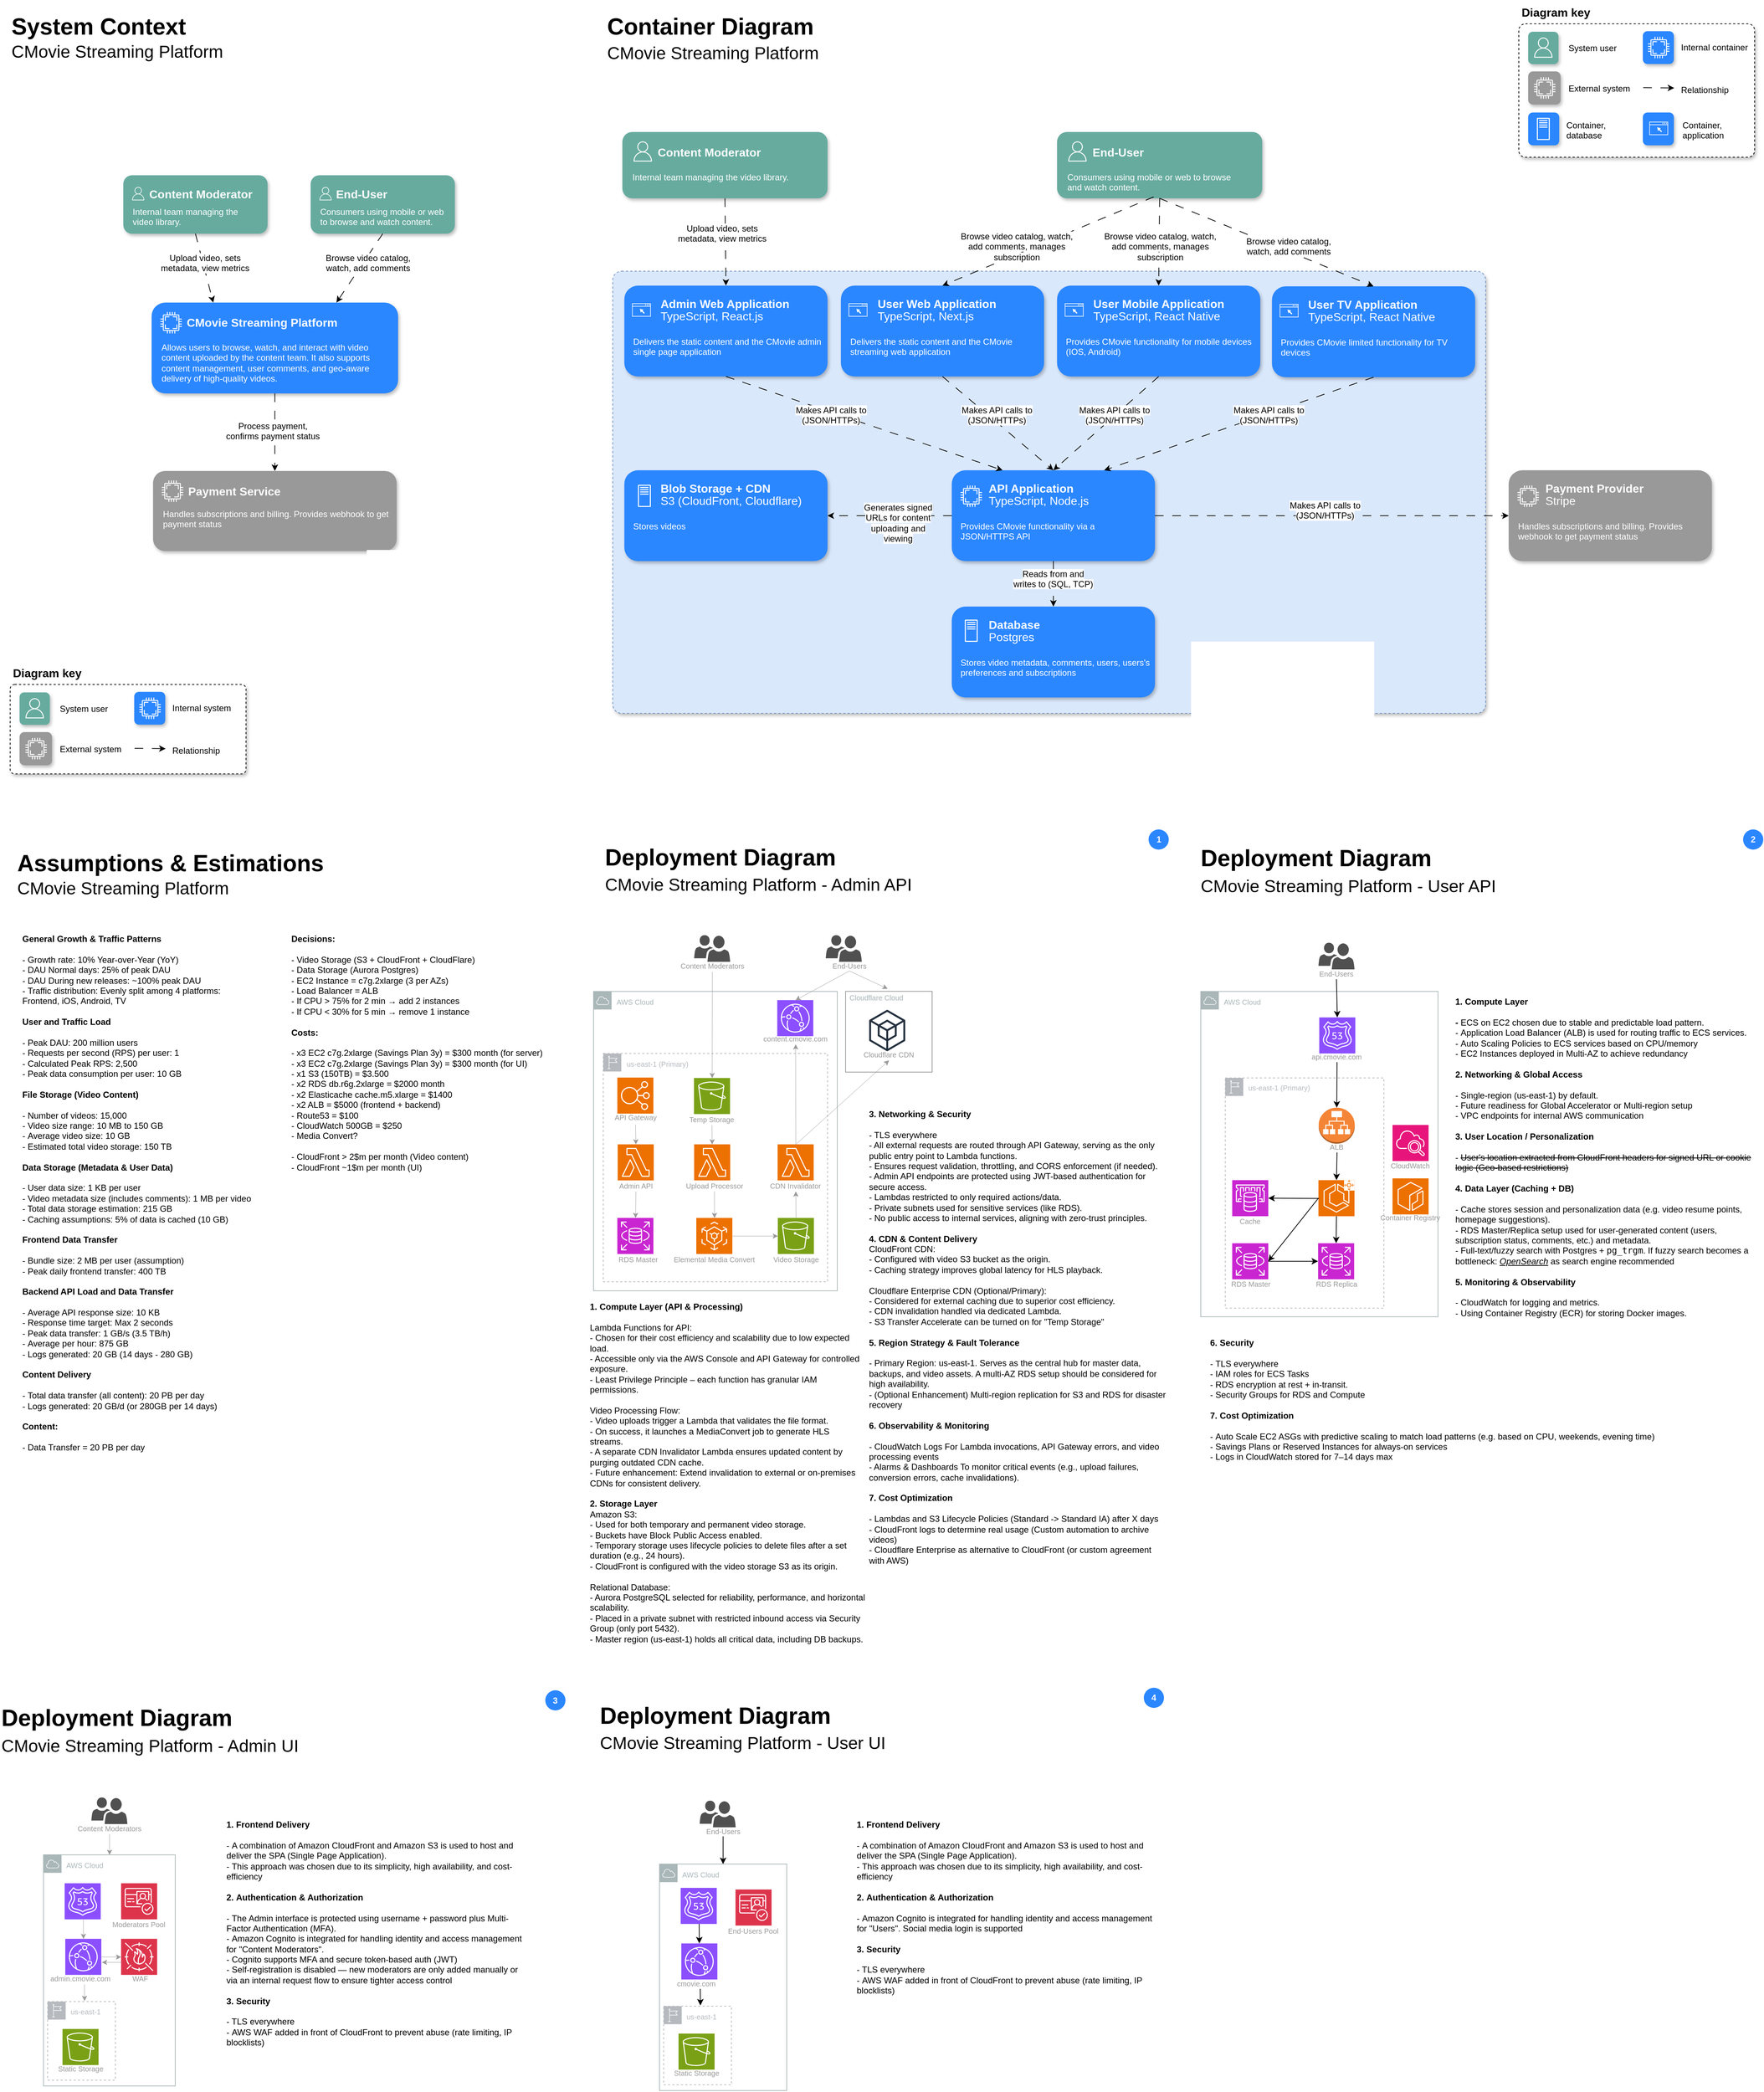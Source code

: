 <mxfile version="26.1.1">
  <diagram name="Arch" id="Yus2j_9Mw1io1Vl5Ufiu">
    <mxGraphModel dx="2562" dy="2244" grid="0" gridSize="10" guides="1" tooltips="1" connect="1" arrows="1" fold="1" page="1" pageScale="1" pageWidth="827" pageHeight="1169" math="0" shadow="0">
      <root>
        <mxCell id="0" />
        <mxCell id="1" parent="0" />
        <mxCell id="ANkwzQRA43zdDnE30-9h-466" value="" style="rounded=0;whiteSpace=wrap;html=1;strokeColor=#999999;movable=1;resizable=1;rotatable=1;deletable=1;editable=1;locked=0;connectable=1;" vertex="1" parent="1">
          <mxGeometry x="2020.51" y="1405.45" width="120" height="112" as="geometry" />
        </mxCell>
        <mxCell id="ANkwzQRA43zdDnE30-9h-373" value="&lt;font style=&quot;font-size: 10px;&quot;&gt;AWS Cloud&lt;/font&gt;" style="sketch=0;outlineConnect=0;gradientColor=none;html=1;whiteSpace=wrap;fontSize=12;fontStyle=0;shape=mxgraph.aws4.group;grIcon=mxgraph.aws4.group_aws_cloud;strokeColor=#AAB7B8;fillColor=none;verticalAlign=top;align=left;spacingLeft=30;fontColor=#AAB7B8;dashed=0;movable=1;resizable=1;rotatable=1;deletable=1;editable=1;locked=0;connectable=1;" vertex="1" parent="1">
          <mxGeometry x="1671" y="1405.58" width="338" height="415" as="geometry" />
        </mxCell>
        <mxCell id="ANkwzQRA43zdDnE30-9h-368" value="&lt;font style=&quot;font-size: 10px;&quot;&gt;AWS Cloud&lt;/font&gt;" style="sketch=0;outlineConnect=0;gradientColor=none;html=1;whiteSpace=wrap;fontSize=12;fontStyle=0;shape=mxgraph.aws4.group;grIcon=mxgraph.aws4.group_aws_cloud;strokeColor=#AAB7B8;fillColor=none;verticalAlign=top;align=left;spacingLeft=30;fontColor=#AAB7B8;dashed=0;movable=1;resizable=1;rotatable=1;deletable=1;editable=1;locked=0;connectable=1;" vertex="1" parent="1">
          <mxGeometry x="2513.0" y="1405.58" width="328.95" height="451" as="geometry" />
        </mxCell>
        <mxCell id="ANkwzQRA43zdDnE30-9h-339" value="&lt;font style=&quot;font-size: 10px;&quot;&gt;us-east-1 (Primary)&lt;/font&gt;" style="sketch=0;outlineConnect=0;gradientColor=none;html=1;whiteSpace=wrap;fontSize=12;fontStyle=0;shape=mxgraph.aws4.group;grIcon=mxgraph.aws4.group_region;strokeColor=#B6BABF;fillColor=none;verticalAlign=top;align=left;spacingLeft=30;fontColor=#B6BABF;dashed=1;movable=1;resizable=1;rotatable=1;deletable=1;editable=1;locked=0;connectable=1;" vertex="1" parent="1">
          <mxGeometry x="2546.95" y="1525.46" width="219.95" height="319.24" as="geometry" />
        </mxCell>
        <mxCell id="ANkwzQRA43zdDnE30-9h-264" value="&lt;font style=&quot;font-size: 10px;&quot;&gt;us-east-1 (Primary)&lt;/font&gt;" style="sketch=0;outlineConnect=0;gradientColor=none;html=1;whiteSpace=wrap;fontSize=12;fontStyle=0;shape=mxgraph.aws4.group;grIcon=mxgraph.aws4.group_region;strokeColor=#B6BABF;fillColor=none;verticalAlign=top;align=left;spacingLeft=30;fontColor=#B6BABF;dashed=1;movable=1;resizable=1;rotatable=1;deletable=1;editable=1;locked=0;connectable=1;" vertex="1" parent="1">
          <mxGeometry x="1684.5" y="1491.58" width="311" height="316.5" as="geometry" />
        </mxCell>
        <mxCell id="ANkwzQRA43zdDnE30-9h-182" value="" style="rounded=1;whiteSpace=wrap;html=1;arcSize=2;shadow=1;dashed=1;movable=0;resizable=0;rotatable=0;deletable=0;editable=0;locked=1;connectable=0;fillColor=#dae8fc;strokeColor=#6c8ebf;" vertex="1" parent="1">
          <mxGeometry x="1697.69" y="407" width="1210.31" height="613" as="geometry" />
        </mxCell>
        <mxCell id="ANkwzQRA43zdDnE30-9h-166" value="" style="endArrow=classic;html=1;rounded=0;exitX=0.5;exitY=1;exitDx=0;exitDy=0;entryX=0.75;entryY=0;entryDx=0;entryDy=0;dashed=1;dashPattern=12 12;" edge="1" parent="1" source="ANkwzQRA43zdDnE30-9h-162" target="ANkwzQRA43zdDnE30-9h-34">
          <mxGeometry width="50" height="50" relative="1" as="geometry">
            <mxPoint x="1110" y="332" as="sourcePoint" />
            <mxPoint x="1154" y="461" as="targetPoint" />
          </mxGeometry>
        </mxCell>
        <mxCell id="ANkwzQRA43zdDnE30-9h-75" value="" style="rounded=1;whiteSpace=wrap;html=1;arcSize=5;shadow=1;dashed=1;" vertex="1" parent="1">
          <mxGeometry x="862.12" y="980" width="327" height="124" as="geometry" />
        </mxCell>
        <mxCell id="ANkwzQRA43zdDnE30-9h-31" value="System Context" style="text;html=1;align=left;verticalAlign=middle;whiteSpace=wrap;rounded=0;fontSize=32;fontStyle=1" vertex="1" parent="1">
          <mxGeometry x="862" y="49" width="754" height="38" as="geometry" />
        </mxCell>
        <mxCell id="ANkwzQRA43zdDnE30-9h-32" value="CMovie Streaming Platform" style="text;html=1;align=left;verticalAlign=middle;whiteSpace=wrap;rounded=0;fontSize=24;" vertex="1" parent="1">
          <mxGeometry x="862" y="87" width="754" height="31" as="geometry" />
        </mxCell>
        <mxCell id="ANkwzQRA43zdDnE30-9h-34" value="" style="rounded=1;whiteSpace=wrap;html=1;fillColor=#2B87FF;strokeColor=none;shadow=1;" vertex="1" parent="1">
          <mxGeometry x="1058.24" y="450.5" width="341.76" height="126" as="geometry" />
        </mxCell>
        <mxCell id="ANkwzQRA43zdDnE30-9h-35" value="" style="sketch=0;pointerEvents=1;shadow=0;dashed=0;html=1;strokeColor=none;fillColor=#FFFFFF;aspect=fixed;labelPosition=center;verticalLabelPosition=bottom;verticalAlign=top;align=center;outlineConnect=0;shape=mxgraph.vvd.cpu;" vertex="1" parent="1">
          <mxGeometry x="1070.24" y="463.5" width="30" height="30" as="geometry" />
        </mxCell>
        <mxCell id="ANkwzQRA43zdDnE30-9h-36" value="&lt;font style=&quot;font-size: 16px; color: rgb(255, 255, 255);&quot;&gt;&lt;b&gt;CMovie Streaming Platform&lt;/b&gt;&lt;/font&gt;" style="text;html=1;align=left;verticalAlign=middle;whiteSpace=wrap;rounded=0;fontSize=24;" vertex="1" parent="1">
          <mxGeometry x="1105.24" y="460.5" width="229" height="31" as="geometry" />
        </mxCell>
        <mxCell id="ANkwzQRA43zdDnE30-9h-39" value="&lt;font style=&quot;color: rgb(255, 255, 255);&quot;&gt;Allows users to browse, watch, and interact with video content uploaded by the content team. It also supports content management, user comments, and geo-aware delivery of high-quality videos.&lt;/font&gt;" style="text;whiteSpace=wrap;html=1;" vertex="1" parent="1">
          <mxGeometry x="1070.24" y="498.5" width="320.76" height="54" as="geometry" />
        </mxCell>
        <mxCell id="ANkwzQRA43zdDnE30-9h-40" value="" style="rounded=1;whiteSpace=wrap;html=1;fillColor=#999999;strokeColor=none;shadow=1;" vertex="1" parent="1">
          <mxGeometry x="1060.24" y="684" width="337.76" height="111" as="geometry" />
        </mxCell>
        <mxCell id="ANkwzQRA43zdDnE30-9h-41" value="" style="sketch=0;pointerEvents=1;shadow=0;dashed=0;html=1;strokeColor=none;fillColor=#FFFFFF;aspect=fixed;labelPosition=center;verticalLabelPosition=bottom;verticalAlign=top;align=center;outlineConnect=0;shape=mxgraph.vvd.cpu;" vertex="1" parent="1">
          <mxGeometry x="1072.24" y="697" width="30" height="30" as="geometry" />
        </mxCell>
        <mxCell id="ANkwzQRA43zdDnE30-9h-42" value="&lt;font style=&quot;font-size: 16px; color: rgb(255, 255, 255);&quot;&gt;&lt;b&gt;Payment Service&lt;/b&gt;&lt;/font&gt;" style="text;html=1;align=left;verticalAlign=middle;whiteSpace=wrap;rounded=0;fontSize=24;" vertex="1" parent="1">
          <mxGeometry x="1107.24" y="694" width="206" height="31" as="geometry" />
        </mxCell>
        <mxCell id="ANkwzQRA43zdDnE30-9h-44" value="" style="endArrow=classic;html=1;rounded=0;exitX=0.5;exitY=1;exitDx=0;exitDy=0;entryX=0.5;entryY=0;entryDx=0;entryDy=0;dashed=1;dashPattern=12 12;" edge="1" parent="1" source="ANkwzQRA43zdDnE30-9h-34" target="ANkwzQRA43zdDnE30-9h-40">
          <mxGeometry width="50" height="50" relative="1" as="geometry">
            <mxPoint x="1267" y="610" as="sourcePoint" />
            <mxPoint x="1317" y="560" as="targetPoint" />
          </mxGeometry>
        </mxCell>
        <mxCell id="ANkwzQRA43zdDnE30-9h-45" value="&lt;font style=&quot;color: rgb(0, 0, 0); background-color: light-dark(#ffffff, var(--ge-dark-color, #121212));&quot;&gt;Process payment, confirms payment status&lt;/font&gt;" style="text;whiteSpace=wrap;html=1;align=center;" vertex="1" parent="1">
          <mxGeometry x="1154" y="608" width="145" height="41" as="geometry" />
        </mxCell>
        <mxCell id="ANkwzQRA43zdDnE30-9h-46" value="" style="rounded=1;whiteSpace=wrap;html=1;fillColor=#67AB9F;strokeColor=none;shadow=1;" vertex="1" parent="1">
          <mxGeometry x="1019" y="274" width="200" height="81" as="geometry" />
        </mxCell>
        <mxCell id="ANkwzQRA43zdDnE30-9h-48" value="&lt;font style=&quot;font-size: 16px; color: rgb(255, 255, 255);&quot;&gt;&lt;b&gt;Content Moderator&lt;/b&gt;&lt;/font&gt;" style="text;html=1;align=left;verticalAlign=middle;whiteSpace=wrap;rounded=0;fontSize=24;" vertex="1" parent="1">
          <mxGeometry x="1052.75" y="282.5" width="148" height="31" as="geometry" />
        </mxCell>
        <mxCell id="ANkwzQRA43zdDnE30-9h-49" value="&lt;font style=&quot;color: rgb(255, 255, 255);&quot;&gt;Internal team managing the video library.&lt;/font&gt;" style="text;whiteSpace=wrap;html=1;" vertex="1" parent="1">
          <mxGeometry x="1030.37" y="311" width="178.25" height="36" as="geometry" />
        </mxCell>
        <mxCell id="ANkwzQRA43zdDnE30-9h-50" value="" style="sketch=0;outlineConnect=0;fontColor=#232F3E;gradientColor=none;fillColor=#FFFFFF;strokeColor=none;dashed=0;verticalLabelPosition=bottom;verticalAlign=top;align=center;html=1;fontSize=12;fontStyle=0;aspect=fixed;pointerEvents=1;shape=mxgraph.aws4.user;" vertex="1" parent="1">
          <mxGeometry x="1030.37" y="290.25" width="18.5" height="18.5" as="geometry" />
        </mxCell>
        <mxCell id="ANkwzQRA43zdDnE30-9h-55" value="" style="endArrow=classic;html=1;rounded=0;exitX=0.5;exitY=1;exitDx=0;exitDy=0;entryX=0.25;entryY=0;entryDx=0;entryDy=0;dashed=1;dashPattern=12 12;" edge="1" parent="1" source="ANkwzQRA43zdDnE30-9h-46" target="ANkwzQRA43zdDnE30-9h-34">
          <mxGeometry width="50" height="50" relative="1" as="geometry">
            <mxPoint x="1245" y="572" as="sourcePoint" />
            <mxPoint x="1245" y="667" as="targetPoint" />
          </mxGeometry>
        </mxCell>
        <mxCell id="ANkwzQRA43zdDnE30-9h-57" value="&lt;font style=&quot;color: rgb(255, 255, 255);&quot;&gt;Handles subscriptions and billing. Provides webhook to get payment status&lt;/font&gt;" style="text;whiteSpace=wrap;html=1;" vertex="1" parent="1">
          <mxGeometry x="1072.24" y="730" width="315.76" height="54" as="geometry" />
        </mxCell>
        <mxCell id="ANkwzQRA43zdDnE30-9h-58" value="&lt;span style=&quot;background-color: light-dark(#ffffff, var(--ge-dark-color, #121212));&quot;&gt;Upload video, sets metadata, view metrics&lt;/span&gt;" style="text;whiteSpace=wrap;html=1;align=center;" vertex="1" parent="1">
          <mxGeometry x="1066.5" y="375" width="131" height="38" as="geometry" />
        </mxCell>
        <mxCell id="ANkwzQRA43zdDnE30-9h-59" value="&lt;span style=&quot;background-color: light-dark(#ffffff, var(--ge-dark-color, #121212));&quot;&gt;Browse video catalog, watch, add comments&lt;/span&gt;" style="text;whiteSpace=wrap;html=1;align=center;" vertex="1" parent="1">
          <mxGeometry x="1293" y="375" width="131" height="38" as="geometry" />
        </mxCell>
        <mxCell id="ANkwzQRA43zdDnE30-9h-61" value="" style="rounded=1;whiteSpace=wrap;html=1;fillColor=#67AB9F;strokeColor=none;shadow=1;" vertex="1" parent="1">
          <mxGeometry x="875.12" y="991" width="42" height="45" as="geometry" />
        </mxCell>
        <mxCell id="ANkwzQRA43zdDnE30-9h-62" value="" style="sketch=0;outlineConnect=0;fontColor=#232F3E;gradientColor=none;fillColor=#FFFFFF;strokeColor=none;dashed=0;verticalLabelPosition=bottom;verticalAlign=top;align=center;html=1;fontSize=12;fontStyle=0;aspect=fixed;pointerEvents=1;shape=mxgraph.aws4.user;" vertex="1" parent="1">
          <mxGeometry x="882.12" y="999" width="28" height="28" as="geometry" />
        </mxCell>
        <mxCell id="ANkwzQRA43zdDnE30-9h-63" value="" style="rounded=1;whiteSpace=wrap;html=1;fillColor=#2B87FF;strokeColor=none;shadow=1;" vertex="1" parent="1">
          <mxGeometry x="1034.12" y="990.25" width="43" height="45.5" as="geometry" />
        </mxCell>
        <mxCell id="ANkwzQRA43zdDnE30-9h-64" value="" style="sketch=0;pointerEvents=1;shadow=0;dashed=0;html=1;strokeColor=none;fillColor=#FFFFFF;aspect=fixed;labelPosition=center;verticalLabelPosition=bottom;verticalAlign=top;align=center;outlineConnect=0;shape=mxgraph.vvd.cpu;" vertex="1" parent="1">
          <mxGeometry x="1041.12" y="998" width="30" height="30" as="geometry" />
        </mxCell>
        <mxCell id="ANkwzQRA43zdDnE30-9h-65" value="" style="rounded=1;whiteSpace=wrap;html=1;fillColor=#999999;strokeColor=none;shadow=1;" vertex="1" parent="1">
          <mxGeometry x="875.12" y="1046" width="45" height="46" as="geometry" />
        </mxCell>
        <mxCell id="ANkwzQRA43zdDnE30-9h-66" value="" style="sketch=0;pointerEvents=1;shadow=0;dashed=0;html=1;strokeColor=none;fillColor=#FFFFFF;aspect=fixed;labelPosition=center;verticalLabelPosition=bottom;verticalAlign=top;align=center;outlineConnect=0;shape=mxgraph.vvd.cpu;" vertex="1" parent="1">
          <mxGeometry x="883.12" y="1054" width="30" height="30" as="geometry" />
        </mxCell>
        <mxCell id="ANkwzQRA43zdDnE30-9h-67" value="&lt;span style=&quot;background-color: light-dark(#ffffff, var(--ge-dark-color, #121212));&quot;&gt;System user&lt;/span&gt;" style="text;whiteSpace=wrap;html=1;align=left;" vertex="1" parent="1">
          <mxGeometry x="929.24" y="1000.25" width="75.88" height="26.5" as="geometry" />
        </mxCell>
        <mxCell id="ANkwzQRA43zdDnE30-9h-68" value="&lt;span style=&quot;background-color: light-dark(#ffffff, var(--ge-dark-color, #121212));&quot;&gt;Internal system&lt;/span&gt;" style="text;whiteSpace=wrap;html=1;align=left;" vertex="1" parent="1">
          <mxGeometry x="1085.12" y="999" width="93.76" height="26.5" as="geometry" />
        </mxCell>
        <mxCell id="ANkwzQRA43zdDnE30-9h-69" value="&lt;span style=&quot;background-color: light-dark(#ffffff, var(--ge-dark-color, #121212));&quot;&gt;External system&lt;/span&gt;" style="text;whiteSpace=wrap;html=1;align=left;" vertex="1" parent="1">
          <mxGeometry x="929.24" y="1055.75" width="92.88" height="26.5" as="geometry" />
        </mxCell>
        <mxCell id="ANkwzQRA43zdDnE30-9h-70" value="" style="endArrow=classic;html=1;rounded=0;exitX=0.5;exitY=1;exitDx=0;exitDy=0;dashed=1;dashPattern=12 12;" edge="1" parent="1">
          <mxGeometry width="50" height="50" relative="1" as="geometry">
            <mxPoint x="1034.62" y="1068.52" as="sourcePoint" />
            <mxPoint x="1077.62" y="1069" as="targetPoint" />
          </mxGeometry>
        </mxCell>
        <mxCell id="ANkwzQRA43zdDnE30-9h-73" value="&lt;span style=&quot;background-color: light-dark(#ffffff, var(--ge-dark-color, #121212));&quot;&gt;Relationship&lt;/span&gt;" style="text;whiteSpace=wrap;html=1;align=left;" vertex="1" parent="1">
          <mxGeometry x="1085.12" y="1057.5" width="93.76" height="26.5" as="geometry" />
        </mxCell>
        <mxCell id="ANkwzQRA43zdDnE30-9h-76" value="Container Diagram" style="text;html=1;align=left;verticalAlign=middle;whiteSpace=wrap;rounded=0;fontSize=32;fontStyle=1" vertex="1" parent="1">
          <mxGeometry x="1688" y="49" width="754" height="38" as="geometry" />
        </mxCell>
        <mxCell id="ANkwzQRA43zdDnE30-9h-77" value="CMovie Streaming Platform" style="text;html=1;align=left;verticalAlign=middle;whiteSpace=wrap;rounded=0;fontSize=24;" vertex="1" parent="1">
          <mxGeometry x="1688" y="89" width="754" height="31" as="geometry" />
        </mxCell>
        <mxCell id="ANkwzQRA43zdDnE30-9h-86" value="" style="rounded=1;whiteSpace=wrap;html=1;fillColor=#67AB9F;strokeColor=none;shadow=1;" vertex="1" parent="1">
          <mxGeometry x="1711" y="214" width="284.49" height="92" as="geometry" />
        </mxCell>
        <mxCell id="ANkwzQRA43zdDnE30-9h-87" value="&lt;font style=&quot;font-size: 16px; color: rgb(255, 255, 255);&quot;&gt;&lt;b&gt;Content Moderator&lt;/b&gt;&lt;/font&gt;" style="text;html=1;align=left;verticalAlign=middle;whiteSpace=wrap;rounded=0;fontSize=24;" vertex="1" parent="1">
          <mxGeometry x="1758" y="224" width="206" height="31" as="geometry" />
        </mxCell>
        <mxCell id="ANkwzQRA43zdDnE30-9h-88" value="&lt;font style=&quot;color: rgb(255, 255, 255);&quot;&gt;Internal team managing the video library.&lt;/font&gt;" style="text;whiteSpace=wrap;html=1;" vertex="1" parent="1">
          <mxGeometry x="1723" y="263" width="244" height="35" as="geometry" />
        </mxCell>
        <mxCell id="ANkwzQRA43zdDnE30-9h-89" value="" style="sketch=0;outlineConnect=0;fontColor=#232F3E;gradientColor=none;fillColor=#FFFFFF;strokeColor=none;dashed=0;verticalLabelPosition=bottom;verticalAlign=top;align=center;html=1;fontSize=12;fontStyle=0;aspect=fixed;pointerEvents=1;shape=mxgraph.aws4.user;" vertex="1" parent="1">
          <mxGeometry x="1725.25" y="227" width="28" height="28" as="geometry" />
        </mxCell>
        <mxCell id="ANkwzQRA43zdDnE30-9h-90" value="" style="rounded=1;whiteSpace=wrap;html=1;fillColor=#67AB9F;strokeColor=none;shadow=1;" vertex="1" parent="1">
          <mxGeometry x="2313.74" y="214" width="284.49" height="92" as="geometry" />
        </mxCell>
        <mxCell id="ANkwzQRA43zdDnE30-9h-91" value="&lt;font style=&quot;font-size: 16px; color: rgb(255, 255, 255);&quot;&gt;&lt;b&gt;End-User&lt;/b&gt;&lt;/font&gt;" style="text;html=1;align=left;verticalAlign=middle;whiteSpace=wrap;rounded=0;fontSize=24;" vertex="1" parent="1">
          <mxGeometry x="2360.74" y="224" width="206" height="31" as="geometry" />
        </mxCell>
        <mxCell id="ANkwzQRA43zdDnE30-9h-92" value="&lt;font style=&quot;color: rgb(255, 255, 255);&quot;&gt;Consumers using mobile or web to browse and watch content.&lt;/font&gt;" style="text;whiteSpace=wrap;html=1;" vertex="1" parent="1">
          <mxGeometry x="2325.74" y="263" width="244" height="41" as="geometry" />
        </mxCell>
        <mxCell id="ANkwzQRA43zdDnE30-9h-93" value="" style="sketch=0;outlineConnect=0;fontColor=#232F3E;gradientColor=none;fillColor=#FFFFFF;strokeColor=none;dashed=0;verticalLabelPosition=bottom;verticalAlign=top;align=center;html=1;fontSize=12;fontStyle=0;aspect=fixed;pointerEvents=1;shape=mxgraph.aws4.user;" vertex="1" parent="1">
          <mxGeometry x="2327.99" y="227" width="28" height="28" as="geometry" />
        </mxCell>
        <mxCell id="ANkwzQRA43zdDnE30-9h-94" value="" style="rounded=1;whiteSpace=wrap;html=1;fillColor=#2B87FF;strokeColor=none;shadow=1;" vertex="1" parent="1">
          <mxGeometry x="1713.74" y="427" width="281.75" height="126" as="geometry" />
        </mxCell>
        <mxCell id="ANkwzQRA43zdDnE30-9h-96" value="&lt;font style=&quot;font-size: 16px; color: rgb(255, 255, 255);&quot;&gt;&lt;b&gt;Admin Web Application&lt;/b&gt;&lt;/font&gt;" style="text;html=1;align=left;verticalAlign=middle;whiteSpace=wrap;rounded=0;fontSize=24;" vertex="1" parent="1">
          <mxGeometry x="1762.49" y="434" width="229" height="31" as="geometry" />
        </mxCell>
        <mxCell id="ANkwzQRA43zdDnE30-9h-97" value="&lt;font style=&quot;color: rgb(255, 255, 255);&quot;&gt;Delivers the static content and the CMovie admin single page application&lt;/font&gt;" style="text;whiteSpace=wrap;html=1;" vertex="1" parent="1">
          <mxGeometry x="1724.24" y="490.5" width="265.25" height="42.5" as="geometry" />
        </mxCell>
        <mxCell id="ANkwzQRA43zdDnE30-9h-99" value="" style="sketch=0;pointerEvents=1;shadow=0;dashed=0;html=1;strokeColor=none;fillColor=#FFFFFF;aspect=fixed;labelPosition=center;verticalLabelPosition=bottom;verticalAlign=top;align=center;outlineConnect=0;shape=mxgraph.vvd.web_browser;fontColor=#FFFFFF;" vertex="1" parent="1">
          <mxGeometry x="1724.43" y="451.5" width="26.06" height="18.5" as="geometry" />
        </mxCell>
        <mxCell id="ANkwzQRA43zdDnE30-9h-100" value="&lt;font style=&quot;font-size: 16px; color: rgb(255, 255, 255);&quot;&gt;TypeScript, React.js&lt;/font&gt;" style="text;html=1;align=left;verticalAlign=middle;whiteSpace=wrap;rounded=0;fontSize=24;" vertex="1" parent="1">
          <mxGeometry x="1762.49" y="451.5" width="229" height="31" as="geometry" />
        </mxCell>
        <mxCell id="ANkwzQRA43zdDnE30-9h-101" value="" style="rounded=1;whiteSpace=wrap;html=1;fillColor=#2B87FF;strokeColor=none;shadow=1;" vertex="1" parent="1">
          <mxGeometry x="2014" y="427" width="281.75" height="126" as="geometry" />
        </mxCell>
        <mxCell id="ANkwzQRA43zdDnE30-9h-102" value="&lt;font style=&quot;font-size: 16px; color: rgb(255, 255, 255);&quot;&gt;&lt;b&gt;User Web Application&lt;/b&gt;&lt;/font&gt;" style="text;html=1;align=left;verticalAlign=middle;whiteSpace=wrap;rounded=0;fontSize=24;" vertex="1" parent="1">
          <mxGeometry x="2062.75" y="434" width="229" height="31" as="geometry" />
        </mxCell>
        <mxCell id="ANkwzQRA43zdDnE30-9h-103" value="&lt;font style=&quot;color: rgb(255, 255, 255);&quot;&gt;Delivers the static content and the CMovie streaming web application&lt;/font&gt;" style="text;whiteSpace=wrap;html=1;" vertex="1" parent="1">
          <mxGeometry x="2024.5" y="490.5" width="265.25" height="42.5" as="geometry" />
        </mxCell>
        <mxCell id="ANkwzQRA43zdDnE30-9h-104" value="" style="sketch=0;pointerEvents=1;shadow=0;dashed=0;html=1;strokeColor=none;fillColor=#FFFFFF;aspect=fixed;labelPosition=center;verticalLabelPosition=bottom;verticalAlign=top;align=center;outlineConnect=0;shape=mxgraph.vvd.web_browser;fontColor=#FFFFFF;" vertex="1" parent="1">
          <mxGeometry x="2024.69" y="451.5" width="26.06" height="18.5" as="geometry" />
        </mxCell>
        <mxCell id="ANkwzQRA43zdDnE30-9h-105" value="&lt;font style=&quot;font-size: 16px; color: rgb(255, 255, 255);&quot;&gt;TypeScript, Next.js&lt;/font&gt;" style="text;html=1;align=left;verticalAlign=middle;whiteSpace=wrap;rounded=0;fontSize=24;" vertex="1" parent="1">
          <mxGeometry x="2062.75" y="451.5" width="229" height="31" as="geometry" />
        </mxCell>
        <mxCell id="ANkwzQRA43zdDnE30-9h-111" value="" style="rounded=1;whiteSpace=wrap;html=1;fillColor=#2B87FF;strokeColor=none;shadow=1;" vertex="1" parent="1">
          <mxGeometry x="2313.74" y="427" width="281.75" height="126" as="geometry" />
        </mxCell>
        <mxCell id="ANkwzQRA43zdDnE30-9h-112" value="&lt;font style=&quot;font-size: 16px; color: rgb(255, 255, 255);&quot;&gt;&lt;b&gt;User Mobile Application&lt;/b&gt;&lt;/font&gt;" style="text;html=1;align=left;verticalAlign=middle;whiteSpace=wrap;rounded=0;fontSize=24;" vertex="1" parent="1">
          <mxGeometry x="2362.49" y="434" width="229" height="31" as="geometry" />
        </mxCell>
        <mxCell id="ANkwzQRA43zdDnE30-9h-113" value="&lt;font style=&quot;color: rgb(255, 255, 255);&quot;&gt;Provides CMovie functionality for mobile devices (IOS, Android)&lt;/font&gt;" style="text;whiteSpace=wrap;html=1;" vertex="1" parent="1">
          <mxGeometry x="2324.24" y="490.5" width="265.25" height="42.5" as="geometry" />
        </mxCell>
        <mxCell id="ANkwzQRA43zdDnE30-9h-114" value="" style="sketch=0;pointerEvents=1;shadow=0;dashed=0;html=1;strokeColor=none;fillColor=#FFFFFF;aspect=fixed;labelPosition=center;verticalLabelPosition=bottom;verticalAlign=top;align=center;outlineConnect=0;shape=mxgraph.vvd.web_browser;fontColor=#FFFFFF;" vertex="1" parent="1">
          <mxGeometry x="2324.43" y="451.5" width="26.06" height="18.5" as="geometry" />
        </mxCell>
        <mxCell id="ANkwzQRA43zdDnE30-9h-115" value="&lt;font style=&quot;font-size: 16px; color: rgb(255, 255, 255);&quot;&gt;TypeScript, React Native&lt;/font&gt;" style="text;html=1;align=left;verticalAlign=middle;whiteSpace=wrap;rounded=0;fontSize=24;" vertex="1" parent="1">
          <mxGeometry x="2362.49" y="451.5" width="229" height="31" as="geometry" />
        </mxCell>
        <mxCell id="ANkwzQRA43zdDnE30-9h-116" value="" style="rounded=1;whiteSpace=wrap;html=1;fillColor=#2B87FF;strokeColor=none;shadow=1;" vertex="1" parent="1">
          <mxGeometry x="2611.74" y="428" width="281.75" height="126" as="geometry" />
        </mxCell>
        <mxCell id="ANkwzQRA43zdDnE30-9h-117" value="&lt;font style=&quot;font-size: 16px; color: rgb(255, 255, 255);&quot;&gt;&lt;b&gt;User TV Application&lt;/b&gt;&lt;/font&gt;" style="text;html=1;align=left;verticalAlign=middle;whiteSpace=wrap;rounded=0;fontSize=24;" vertex="1" parent="1">
          <mxGeometry x="2660.49" y="435" width="229" height="31" as="geometry" />
        </mxCell>
        <mxCell id="ANkwzQRA43zdDnE30-9h-118" value="&lt;span style=&quot;color: rgb(255, 255, 255);&quot;&gt;Provides CMovie limited functionality for TV devices&lt;/span&gt;" style="text;whiteSpace=wrap;html=1;" vertex="1" parent="1">
          <mxGeometry x="2622.24" y="491.5" width="265.25" height="42.5" as="geometry" />
        </mxCell>
        <mxCell id="ANkwzQRA43zdDnE30-9h-119" value="" style="sketch=0;pointerEvents=1;shadow=0;dashed=0;html=1;strokeColor=none;fillColor=#FFFFFF;aspect=fixed;labelPosition=center;verticalLabelPosition=bottom;verticalAlign=top;align=center;outlineConnect=0;shape=mxgraph.vvd.web_browser;fontColor=#FFFFFF;" vertex="1" parent="1">
          <mxGeometry x="2622.43" y="452.5" width="26.06" height="18.5" as="geometry" />
        </mxCell>
        <mxCell id="ANkwzQRA43zdDnE30-9h-120" value="&lt;font style=&quot;font-size: 16px; color: rgb(255, 255, 255);&quot;&gt;TypeScript, React Native&lt;/font&gt;" style="text;html=1;align=left;verticalAlign=middle;whiteSpace=wrap;rounded=0;fontSize=24;" vertex="1" parent="1">
          <mxGeometry x="2660.49" y="452.5" width="229" height="31" as="geometry" />
        </mxCell>
        <mxCell id="ANkwzQRA43zdDnE30-9h-121" value="" style="endArrow=classic;html=1;rounded=0;entryX=0.5;entryY=0;entryDx=0;entryDy=0;dashed=1;dashPattern=12 12;exitX=0.5;exitY=1;exitDx=0;exitDy=0;" edge="1" parent="1" source="ANkwzQRA43zdDnE30-9h-86" target="ANkwzQRA43zdDnE30-9h-94">
          <mxGeometry width="50" height="50" relative="1" as="geometry">
            <mxPoint x="1856.74" y="371" as="sourcePoint" />
            <mxPoint x="1359.74" y="476" as="targetPoint" />
          </mxGeometry>
        </mxCell>
        <mxCell id="ANkwzQRA43zdDnE30-9h-122" value="" style="endArrow=classic;html=1;rounded=0;entryX=0.5;entryY=0;entryDx=0;entryDy=0;dashed=1;dashPattern=12 12;exitX=0.5;exitY=1;exitDx=0;exitDy=0;" edge="1" parent="1" source="ANkwzQRA43zdDnE30-9h-92" target="ANkwzQRA43zdDnE30-9h-101">
          <mxGeometry width="50" height="50" relative="1" as="geometry">
            <mxPoint x="1863.74" y="352" as="sourcePoint" />
            <mxPoint x="1864.74" y="437" as="targetPoint" />
          </mxGeometry>
        </mxCell>
        <mxCell id="ANkwzQRA43zdDnE30-9h-123" value="" style="endArrow=classic;html=1;rounded=0;entryX=0.5;entryY=0;entryDx=0;entryDy=0;dashed=1;dashPattern=12 12;exitX=0.5;exitY=1;exitDx=0;exitDy=0;" edge="1" parent="1" source="ANkwzQRA43zdDnE30-9h-90" target="ANkwzQRA43zdDnE30-9h-111">
          <mxGeometry width="50" height="50" relative="1" as="geometry">
            <mxPoint x="2450.74" y="350" as="sourcePoint" />
            <mxPoint x="2164.74" y="437" as="targetPoint" />
          </mxGeometry>
        </mxCell>
        <mxCell id="ANkwzQRA43zdDnE30-9h-124" value="" style="endArrow=classic;html=1;rounded=0;entryX=0.5;entryY=0;entryDx=0;entryDy=0;dashed=1;dashPattern=12 12;exitX=0.5;exitY=1;exitDx=0;exitDy=0;" edge="1" parent="1" source="ANkwzQRA43zdDnE30-9h-90" target="ANkwzQRA43zdDnE30-9h-116">
          <mxGeometry width="50" height="50" relative="1" as="geometry">
            <mxPoint x="2459.74" y="352" as="sourcePoint" />
            <mxPoint x="2464.74" y="437" as="targetPoint" />
          </mxGeometry>
        </mxCell>
        <mxCell id="ANkwzQRA43zdDnE30-9h-125" value="" style="rounded=1;whiteSpace=wrap;html=1;fillColor=#2B87FF;strokeColor=none;shadow=1;" vertex="1" parent="1">
          <mxGeometry x="2167.75" y="683" width="281.75" height="126" as="geometry" />
        </mxCell>
        <mxCell id="ANkwzQRA43zdDnE30-9h-126" value="&lt;font style=&quot;font-size: 16px; color: rgb(255, 255, 255);&quot;&gt;&lt;b&gt;API Application&lt;/b&gt;&lt;/font&gt;" style="text;html=1;align=left;verticalAlign=middle;whiteSpace=wrap;rounded=0;fontSize=24;" vertex="1" parent="1">
          <mxGeometry x="2216.5" y="690" width="229" height="31" as="geometry" />
        </mxCell>
        <mxCell id="ANkwzQRA43zdDnE30-9h-127" value="&lt;font style=&quot;color: rgb(255, 255, 255);&quot;&gt;Provides CMovie functionality via a JSON/HTTPS API&lt;/font&gt;" style="text;whiteSpace=wrap;html=1;" vertex="1" parent="1">
          <mxGeometry x="2178.25" y="746.5" width="265.25" height="42.5" as="geometry" />
        </mxCell>
        <mxCell id="ANkwzQRA43zdDnE30-9h-129" value="&lt;font style=&quot;font-size: 16px; color: rgb(255, 255, 255);&quot;&gt;TypeScript, Node.js&lt;/font&gt;" style="text;html=1;align=left;verticalAlign=middle;whiteSpace=wrap;rounded=0;fontSize=24;" vertex="1" parent="1">
          <mxGeometry x="2216.5" y="707.5" width="229" height="31" as="geometry" />
        </mxCell>
        <mxCell id="ANkwzQRA43zdDnE30-9h-130" value="" style="sketch=0;pointerEvents=1;shadow=0;dashed=0;html=1;strokeColor=none;fillColor=#FFFFFF;aspect=fixed;labelPosition=center;verticalLabelPosition=bottom;verticalAlign=top;align=center;outlineConnect=0;shape=mxgraph.vvd.cpu;" vertex="1" parent="1">
          <mxGeometry x="2179.76" y="704" width="30" height="30" as="geometry" />
        </mxCell>
        <mxCell id="ANkwzQRA43zdDnE30-9h-131" value="" style="rounded=1;whiteSpace=wrap;html=1;fillColor=#2B87FF;strokeColor=none;shadow=1;" vertex="1" parent="1">
          <mxGeometry x="2167.75" y="872" width="281.75" height="126" as="geometry" />
        </mxCell>
        <mxCell id="ANkwzQRA43zdDnE30-9h-132" value="&lt;font style=&quot;font-size: 16px; color: rgb(255, 255, 255);&quot;&gt;&lt;b&gt;Database&lt;/b&gt;&lt;/font&gt;" style="text;html=1;align=left;verticalAlign=middle;whiteSpace=wrap;rounded=0;fontSize=24;" vertex="1" parent="1">
          <mxGeometry x="2216.5" y="879" width="229" height="31" as="geometry" />
        </mxCell>
        <mxCell id="ANkwzQRA43zdDnE30-9h-133" value="&lt;font style=&quot;color: rgb(255, 255, 255);&quot;&gt;Stores video metadata, comments, users, users&#39;s preferences and subscriptions&lt;/font&gt;" style="text;whiteSpace=wrap;html=1;" vertex="1" parent="1">
          <mxGeometry x="2178.25" y="935.5" width="265.25" height="42.5" as="geometry" />
        </mxCell>
        <mxCell id="ANkwzQRA43zdDnE30-9h-134" value="&lt;font style=&quot;font-size: 16px; color: rgb(255, 255, 255);&quot;&gt;Postgres&lt;/font&gt;" style="text;html=1;align=left;verticalAlign=middle;whiteSpace=wrap;rounded=0;fontSize=24;" vertex="1" parent="1">
          <mxGeometry x="2216.5" y="896.5" width="229" height="31" as="geometry" />
        </mxCell>
        <mxCell id="ANkwzQRA43zdDnE30-9h-136" value="" style="rounded=1;whiteSpace=wrap;html=1;fillColor=#2B87FF;strokeColor=none;shadow=1;" vertex="1" parent="1">
          <mxGeometry x="1713.74" y="683" width="281.75" height="126" as="geometry" />
        </mxCell>
        <mxCell id="ANkwzQRA43zdDnE30-9h-137" value="&lt;font style=&quot;font-size: 16px; color: rgb(255, 255, 255);&quot;&gt;&lt;b&gt;Blob Storage + CDN&lt;/b&gt;&lt;/font&gt;" style="text;html=1;align=left;verticalAlign=middle;whiteSpace=wrap;rounded=0;fontSize=24;" vertex="1" parent="1">
          <mxGeometry x="1762.49" y="690" width="229" height="31" as="geometry" />
        </mxCell>
        <mxCell id="ANkwzQRA43zdDnE30-9h-138" value="&lt;font style=&quot;color: rgb(255, 255, 255);&quot;&gt;Stores videos&lt;/font&gt;" style="text;whiteSpace=wrap;html=1;" vertex="1" parent="1">
          <mxGeometry x="1724.24" y="746.5" width="265.25" height="42.5" as="geometry" />
        </mxCell>
        <mxCell id="ANkwzQRA43zdDnE30-9h-139" value="&lt;font style=&quot;font-size: 16px; color: rgb(255, 255, 255);&quot;&gt;S3 (CloudFront, Cloudflare)&lt;/font&gt;" style="text;html=1;align=left;verticalAlign=middle;whiteSpace=wrap;rounded=0;fontSize=24;" vertex="1" parent="1">
          <mxGeometry x="1762.49" y="707.5" width="229" height="31" as="geometry" />
        </mxCell>
        <mxCell id="ANkwzQRA43zdDnE30-9h-141" value="" style="endArrow=classic;html=1;rounded=0;entryX=0.5;entryY=0;entryDx=0;entryDy=0;dashed=1;dashPattern=12 12;exitX=0.5;exitY=1;exitDx=0;exitDy=0;" edge="1" parent="1" source="ANkwzQRA43zdDnE30-9h-111" target="ANkwzQRA43zdDnE30-9h-125">
          <mxGeometry width="50" height="50" relative="1" as="geometry">
            <mxPoint x="2658.67" y="728" as="sourcePoint" />
            <mxPoint x="2659.67" y="813" as="targetPoint" />
          </mxGeometry>
        </mxCell>
        <mxCell id="ANkwzQRA43zdDnE30-9h-142" value="" style="endArrow=classic;html=1;rounded=0;entryX=0.75;entryY=0;entryDx=0;entryDy=0;dashed=1;dashPattern=12 12;exitX=0.5;exitY=1;exitDx=0;exitDy=0;" edge="1" parent="1" source="ANkwzQRA43zdDnE30-9h-116" target="ANkwzQRA43zdDnE30-9h-125">
          <mxGeometry width="50" height="50" relative="1" as="geometry">
            <mxPoint x="2473.74" y="362" as="sourcePoint" />
            <mxPoint x="2474.74" y="447" as="targetPoint" />
          </mxGeometry>
        </mxCell>
        <mxCell id="ANkwzQRA43zdDnE30-9h-143" value="" style="endArrow=classic;html=1;rounded=0;entryX=0.5;entryY=0;entryDx=0;entryDy=0;dashed=1;dashPattern=12 12;exitX=0.5;exitY=1;exitDx=0;exitDy=0;" edge="1" parent="1" source="ANkwzQRA43zdDnE30-9h-101" target="ANkwzQRA43zdDnE30-9h-125">
          <mxGeometry width="50" height="50" relative="1" as="geometry">
            <mxPoint x="2762.74" y="564" as="sourcePoint" />
            <mxPoint x="2466.74" y="629" as="targetPoint" />
          </mxGeometry>
        </mxCell>
        <mxCell id="ANkwzQRA43zdDnE30-9h-144" value="" style="endArrow=classic;html=1;rounded=0;entryX=0.25;entryY=0;entryDx=0;entryDy=0;dashed=1;dashPattern=12 12;exitX=0.5;exitY=1;exitDx=0;exitDy=0;" edge="1" parent="1" source="ANkwzQRA43zdDnE30-9h-94" target="ANkwzQRA43zdDnE30-9h-125">
          <mxGeometry width="50" height="50" relative="1" as="geometry">
            <mxPoint x="2164.74" y="563" as="sourcePoint" />
            <mxPoint x="2466.74" y="629" as="targetPoint" />
          </mxGeometry>
        </mxCell>
        <mxCell id="ANkwzQRA43zdDnE30-9h-150" value="" style="rounded=1;whiteSpace=wrap;html=1;fillColor=#999999;strokeColor=none;shadow=1;" vertex="1" parent="1">
          <mxGeometry x="2940" y="683" width="281.75" height="126" as="geometry" />
        </mxCell>
        <mxCell id="ANkwzQRA43zdDnE30-9h-151" value="&lt;font style=&quot;font-size: 16px; color: rgb(255, 255, 255);&quot;&gt;&lt;b&gt;Payment Provider&lt;/b&gt;&lt;/font&gt;" style="text;html=1;align=left;verticalAlign=middle;whiteSpace=wrap;rounded=0;fontSize=24;" vertex="1" parent="1">
          <mxGeometry x="2988.75" y="690" width="229" height="31" as="geometry" />
        </mxCell>
        <mxCell id="ANkwzQRA43zdDnE30-9h-152" value="&lt;span style=&quot;color: rgb(255, 255, 255);&quot;&gt;Handles subscriptions and billing. Provides webhook to get payment status&lt;/span&gt;" style="text;whiteSpace=wrap;html=1;" vertex="1" parent="1">
          <mxGeometry x="2950.5" y="746.5" width="265.25" height="42.5" as="geometry" />
        </mxCell>
        <mxCell id="ANkwzQRA43zdDnE30-9h-153" value="&lt;font style=&quot;font-size: 16px; color: rgb(255, 255, 255);&quot;&gt;Stripe&lt;/font&gt;" style="text;html=1;align=left;verticalAlign=middle;whiteSpace=wrap;rounded=0;fontSize=24;" vertex="1" parent="1">
          <mxGeometry x="2988.75" y="707.5" width="229" height="31" as="geometry" />
        </mxCell>
        <mxCell id="ANkwzQRA43zdDnE30-9h-154" value="" style="sketch=0;pointerEvents=1;shadow=0;dashed=0;html=1;strokeColor=none;fillColor=#FFFFFF;aspect=fixed;labelPosition=center;verticalLabelPosition=bottom;verticalAlign=top;align=center;outlineConnect=0;shape=mxgraph.vvd.cpu;" vertex="1" parent="1">
          <mxGeometry x="2952.01" y="704" width="30" height="30" as="geometry" />
        </mxCell>
        <mxCell id="ANkwzQRA43zdDnE30-9h-155" value="" style="endArrow=classic;html=1;rounded=0;entryX=0;entryY=0.5;entryDx=0;entryDy=0;dashed=1;dashPattern=12 12;exitX=1;exitY=0.5;exitDx=0;exitDy=0;" edge="1" parent="1" source="ANkwzQRA43zdDnE30-9h-125" target="ANkwzQRA43zdDnE30-9h-150">
          <mxGeometry width="50" height="50" relative="1" as="geometry">
            <mxPoint x="2762.74" y="564" as="sourcePoint" />
            <mxPoint x="2324.74" y="643" as="targetPoint" />
          </mxGeometry>
        </mxCell>
        <mxCell id="ANkwzQRA43zdDnE30-9h-157" value="" style="endArrow=classic;html=1;rounded=0;entryX=0.5;entryY=0;entryDx=0;entryDy=0;dashed=1;dashPattern=12 12;exitX=0.5;exitY=1;exitDx=0;exitDy=0;" edge="1" parent="1" source="ANkwzQRA43zdDnE30-9h-125" target="ANkwzQRA43zdDnE30-9h-131">
          <mxGeometry width="50" height="50" relative="1" as="geometry">
            <mxPoint x="2324.74" y="769" as="sourcePoint" />
            <mxPoint x="2117.74" y="820" as="targetPoint" />
          </mxGeometry>
        </mxCell>
        <mxCell id="ANkwzQRA43zdDnE30-9h-158" value="Assumptions &amp;amp; Estimations" style="text;html=1;align=left;verticalAlign=middle;whiteSpace=wrap;rounded=0;fontSize=32;fontStyle=1" vertex="1" parent="1">
          <mxGeometry x="870" y="1209" width="754" height="38" as="geometry" />
        </mxCell>
        <mxCell id="ANkwzQRA43zdDnE30-9h-159" value="CMovie Streaming Platform" style="text;html=1;align=left;verticalAlign=middle;whiteSpace=wrap;rounded=0;fontSize=24;" vertex="1" parent="1">
          <mxGeometry x="870" y="1247" width="754" height="31" as="geometry" />
        </mxCell>
        <mxCell id="ANkwzQRA43zdDnE30-9h-162" value="" style="rounded=1;whiteSpace=wrap;html=1;fillColor=#67AB9F;strokeColor=none;shadow=1;" vertex="1" parent="1">
          <mxGeometry x="1278.74" y="274" width="200" height="81" as="geometry" />
        </mxCell>
        <mxCell id="ANkwzQRA43zdDnE30-9h-163" value="&lt;b style=&quot;color: rgb(255, 255, 255); font-size: 16px;&quot;&gt;End-User&lt;/b&gt;" style="text;html=1;align=left;verticalAlign=middle;whiteSpace=wrap;rounded=0;fontSize=24;" vertex="1" parent="1">
          <mxGeometry x="1312.49" y="282.5" width="148" height="31" as="geometry" />
        </mxCell>
        <mxCell id="ANkwzQRA43zdDnE30-9h-164" value="&lt;span style=&quot;color: rgb(255, 255, 255);&quot;&gt;Consumers using mobile or web to browse and watch content.&lt;/span&gt;" style="text;whiteSpace=wrap;html=1;" vertex="1" parent="1">
          <mxGeometry x="1290.11" y="311" width="178.25" height="36" as="geometry" />
        </mxCell>
        <mxCell id="ANkwzQRA43zdDnE30-9h-165" value="" style="sketch=0;outlineConnect=0;fontColor=#232F3E;gradientColor=none;fillColor=#FFFFFF;strokeColor=none;dashed=0;verticalLabelPosition=bottom;verticalAlign=top;align=center;html=1;fontSize=12;fontStyle=0;aspect=fixed;pointerEvents=1;shape=mxgraph.aws4.user;" vertex="1" parent="1">
          <mxGeometry x="1290.11" y="290.25" width="18.5" height="18.5" as="geometry" />
        </mxCell>
        <mxCell id="ANkwzQRA43zdDnE30-9h-167" value="" style="endArrow=classic;html=1;rounded=0;entryX=1;entryY=0.5;entryDx=0;entryDy=0;dashed=1;dashPattern=12 12;exitX=0;exitY=0.5;exitDx=0;exitDy=0;" edge="1" parent="1" source="ANkwzQRA43zdDnE30-9h-125" target="ANkwzQRA43zdDnE30-9h-136">
          <mxGeometry width="50" height="50" relative="1" as="geometry">
            <mxPoint x="2318.74" y="819" as="sourcePoint" />
            <mxPoint x="2318.74" y="869" as="targetPoint" />
          </mxGeometry>
        </mxCell>
        <mxCell id="ANkwzQRA43zdDnE30-9h-170" value="&lt;font style=&quot;color: rgb(0, 0, 0); background-color: light-dark(#ffffff, var(--ge-dark-color, #121212));&quot;&gt;Reads from and writes to (SQL, TCP)&lt;/font&gt;" style="text;whiteSpace=wrap;html=1;align=center;" vertex="1" parent="1">
          <mxGeometry x="2249.31" y="813" width="118.62" height="41" as="geometry" />
        </mxCell>
        <mxCell id="ANkwzQRA43zdDnE30-9h-171" value="&lt;font style=&quot;color: rgb(0, 0, 0); background-color: light-dark(#ffffff, var(--ge-dark-color, #121212));&quot;&gt;Generates signed URLs for content uploading and viewing&lt;/font&gt;" style="text;whiteSpace=wrap;html=1;align=center;" vertex="1" parent="1">
          <mxGeometry x="2033.74" y="721" width="118.62" height="52" as="geometry" />
        </mxCell>
        <mxCell id="ANkwzQRA43zdDnE30-9h-173" value="&lt;span style=&quot;background-color: rgb(255, 255, 255);&quot;&gt;Makes API calls to (JSON/HTTPs)&lt;/span&gt;" style="text;whiteSpace=wrap;html=1;align=center;" vertex="1" parent="1">
          <mxGeometry x="2171.13" y="586" width="118.62" height="41" as="geometry" />
        </mxCell>
        <mxCell id="ANkwzQRA43zdDnE30-9h-174" value="&lt;span style=&quot;background-color: rgb(255, 255, 255);&quot;&gt;Makes API calls to (JSON/HTTPs)&lt;/span&gt;" style="text;whiteSpace=wrap;html=1;align=center;" vertex="1" parent="1">
          <mxGeometry x="2333.74" y="586" width="118.62" height="41" as="geometry" />
        </mxCell>
        <mxCell id="ANkwzQRA43zdDnE30-9h-175" value="&lt;span style=&quot;background-color: rgb(255, 255, 255);&quot;&gt;Makes API calls to (JSON/HTTPs)&lt;/span&gt;" style="text;whiteSpace=wrap;html=1;align=center;" vertex="1" parent="1">
          <mxGeometry x="2547.74" y="586" width="118.62" height="41" as="geometry" />
        </mxCell>
        <mxCell id="ANkwzQRA43zdDnE30-9h-176" value="&lt;span style=&quot;background-color: rgb(255, 255, 255);&quot;&gt;Makes API calls to (JSON/HTTPs)&lt;/span&gt;" style="text;whiteSpace=wrap;html=1;align=center;" vertex="1" parent="1">
          <mxGeometry x="1940.74" y="586" width="118.62" height="41" as="geometry" />
        </mxCell>
        <mxCell id="ANkwzQRA43zdDnE30-9h-177" value="&lt;span style=&quot;background-color: rgb(255, 255, 255);&quot;&gt;Makes API calls to (JSON/HTTPs)&lt;/span&gt;" style="text;whiteSpace=wrap;html=1;align=center;" vertex="1" parent="1">
          <mxGeometry x="2625.74" y="718" width="118.62" height="41" as="geometry" />
        </mxCell>
        <mxCell id="ANkwzQRA43zdDnE30-9h-178" value="&lt;span style=&quot;background-color: light-dark(#ffffff, var(--ge-dark-color, #121212));&quot;&gt;Browse video catalog, watch, add comments, manages subscription&lt;/span&gt;" style="text;whiteSpace=wrap;html=1;align=center;" vertex="1" parent="1">
          <mxGeometry x="2374.06" y="345" width="165.62" height="51" as="geometry" />
        </mxCell>
        <mxCell id="ANkwzQRA43zdDnE30-9h-179" value="&lt;span style=&quot;background-color: light-dark(#ffffff, var(--ge-dark-color, #121212));&quot;&gt;Browse video catalog, watch, add comments&lt;/span&gt;" style="text;whiteSpace=wrap;html=1;align=center;" vertex="1" parent="1">
          <mxGeometry x="2573.46" y="351.5" width="124" height="38" as="geometry" />
        </mxCell>
        <mxCell id="ANkwzQRA43zdDnE30-9h-180" value="&lt;span style=&quot;background-color: light-dark(#ffffff, var(--ge-dark-color, #121212));&quot;&gt;Browse video catalog, watch, add comments, manages subscription&lt;/span&gt;" style="text;whiteSpace=wrap;html=1;align=center;" vertex="1" parent="1">
          <mxGeometry x="2174.74" y="345" width="165.62" height="51" as="geometry" />
        </mxCell>
        <mxCell id="ANkwzQRA43zdDnE30-9h-181" value="&lt;span style=&quot;background-color: light-dark(#ffffff, var(--ge-dark-color, #121212));&quot;&gt;Upload video, sets metadata, view metrics&lt;/span&gt;" style="text;whiteSpace=wrap;html=1;align=center;" vertex="1" parent="1">
          <mxGeometry x="1783.74" y="334" width="131" height="38" as="geometry" />
        </mxCell>
        <mxCell id="ANkwzQRA43zdDnE30-9h-189" value="&lt;font style=&quot;font-size: 16px;&quot;&gt;Diagram key&lt;/font&gt;" style="text;html=1;align=left;verticalAlign=middle;whiteSpace=wrap;rounded=0;fontSize=24;fontStyle=1" vertex="1" parent="1">
          <mxGeometry x="864" y="951" width="326" height="21.25" as="geometry" />
        </mxCell>
        <mxCell id="ANkwzQRA43zdDnE30-9h-190" value="" style="rounded=1;whiteSpace=wrap;html=1;arcSize=5;shadow=1;dashed=1;movable=1;resizable=1;rotatable=1;deletable=1;editable=1;locked=0;connectable=1;" vertex="1" parent="1">
          <mxGeometry x="2954" y="64" width="327" height="185" as="geometry" />
        </mxCell>
        <mxCell id="ANkwzQRA43zdDnE30-9h-191" value="" style="rounded=1;whiteSpace=wrap;html=1;fillColor=#67AB9F;strokeColor=none;shadow=1;" vertex="1" parent="1">
          <mxGeometry x="2967" y="75" width="42" height="45" as="geometry" />
        </mxCell>
        <mxCell id="ANkwzQRA43zdDnE30-9h-192" value="" style="sketch=0;outlineConnect=0;fontColor=#232F3E;gradientColor=none;fillColor=#FFFFFF;strokeColor=none;dashed=0;verticalLabelPosition=bottom;verticalAlign=top;align=center;html=1;fontSize=12;fontStyle=0;aspect=fixed;pointerEvents=1;shape=mxgraph.aws4.user;" vertex="1" parent="1">
          <mxGeometry x="2974" y="83" width="28" height="28" as="geometry" />
        </mxCell>
        <mxCell id="ANkwzQRA43zdDnE30-9h-193" value="" style="rounded=1;whiteSpace=wrap;html=1;fillColor=#2B87FF;strokeColor=none;shadow=1;" vertex="1" parent="1">
          <mxGeometry x="3126" y="74.25" width="43" height="45.5" as="geometry" />
        </mxCell>
        <mxCell id="ANkwzQRA43zdDnE30-9h-194" value="" style="sketch=0;pointerEvents=1;shadow=0;dashed=0;html=1;strokeColor=none;fillColor=#FFFFFF;aspect=fixed;labelPosition=center;verticalLabelPosition=bottom;verticalAlign=top;align=center;outlineConnect=0;shape=mxgraph.vvd.cpu;" vertex="1" parent="1">
          <mxGeometry x="3133" y="82" width="30" height="30" as="geometry" />
        </mxCell>
        <mxCell id="ANkwzQRA43zdDnE30-9h-195" value="" style="rounded=1;whiteSpace=wrap;html=1;fillColor=#999999;strokeColor=none;shadow=1;" vertex="1" parent="1">
          <mxGeometry x="2967" y="130" width="45" height="46" as="geometry" />
        </mxCell>
        <mxCell id="ANkwzQRA43zdDnE30-9h-196" value="" style="sketch=0;pointerEvents=1;shadow=0;dashed=0;html=1;strokeColor=none;fillColor=#FFFFFF;aspect=fixed;labelPosition=center;verticalLabelPosition=bottom;verticalAlign=top;align=center;outlineConnect=0;shape=mxgraph.vvd.cpu;" vertex="1" parent="1">
          <mxGeometry x="2975" y="138" width="30" height="30" as="geometry" />
        </mxCell>
        <mxCell id="ANkwzQRA43zdDnE30-9h-197" value="&lt;span style=&quot;background-color: light-dark(#ffffff, var(--ge-dark-color, #121212));&quot;&gt;System user&lt;/span&gt;" style="text;whiteSpace=wrap;html=1;align=left;" vertex="1" parent="1">
          <mxGeometry x="3021.12" y="84.25" width="75.88" height="26.5" as="geometry" />
        </mxCell>
        <mxCell id="ANkwzQRA43zdDnE30-9h-198" value="&lt;span style=&quot;background-color: light-dark(#ffffff, var(--ge-dark-color, #121212));&quot;&gt;Internal container&lt;/span&gt;" style="text;whiteSpace=wrap;html=1;align=left;" vertex="1" parent="1">
          <mxGeometry x="3177" y="83" width="100" height="26.5" as="geometry" />
        </mxCell>
        <mxCell id="ANkwzQRA43zdDnE30-9h-199" value="&lt;span style=&quot;background-color: light-dark(#ffffff, var(--ge-dark-color, #121212));&quot;&gt;External system&lt;/span&gt;" style="text;whiteSpace=wrap;html=1;align=left;" vertex="1" parent="1">
          <mxGeometry x="3021.12" y="139.75" width="92.88" height="26.5" as="geometry" />
        </mxCell>
        <mxCell id="ANkwzQRA43zdDnE30-9h-200" value="" style="endArrow=classic;html=1;rounded=0;exitX=0.5;exitY=1;exitDx=0;exitDy=0;dashed=1;dashPattern=12 12;" edge="1" parent="1">
          <mxGeometry width="50" height="50" relative="1" as="geometry">
            <mxPoint x="3126.5" y="152.52" as="sourcePoint" />
            <mxPoint x="3169.5" y="153" as="targetPoint" />
          </mxGeometry>
        </mxCell>
        <mxCell id="ANkwzQRA43zdDnE30-9h-201" value="&lt;span style=&quot;background-color: light-dark(#ffffff, var(--ge-dark-color, #121212));&quot;&gt;Relationship&lt;/span&gt;" style="text;whiteSpace=wrap;html=1;align=left;" vertex="1" parent="1">
          <mxGeometry x="3177" y="141.5" width="93.76" height="26.5" as="geometry" />
        </mxCell>
        <mxCell id="ANkwzQRA43zdDnE30-9h-202" value="&lt;font style=&quot;font-size: 16px;&quot;&gt;Diagram key&lt;/font&gt;" style="text;html=1;align=left;verticalAlign=middle;whiteSpace=wrap;rounded=0;fontSize=24;fontStyle=1" vertex="1" parent="1">
          <mxGeometry x="2955.88" y="35" width="326" height="21.25" as="geometry" />
        </mxCell>
        <mxCell id="ANkwzQRA43zdDnE30-9h-206" value="" style="sketch=0;outlineConnect=0;fontColor=#232F3E;gradientColor=none;fillColor=#FFFFFF;strokeColor=none;dashed=0;verticalLabelPosition=bottom;verticalAlign=top;align=center;html=1;fontSize=12;fontStyle=0;aspect=fixed;pointerEvents=1;shape=mxgraph.aws4.traditional_server;" vertex="1" parent="1">
          <mxGeometry x="1732.61" y="703" width="17.88" height="31" as="geometry" />
        </mxCell>
        <mxCell id="ANkwzQRA43zdDnE30-9h-207" value="" style="sketch=0;outlineConnect=0;fontColor=#232F3E;gradientColor=none;fillColor=#FFFFFF;strokeColor=none;dashed=0;verticalLabelPosition=bottom;verticalAlign=top;align=center;html=1;fontSize=12;fontStyle=0;aspect=fixed;pointerEvents=1;shape=mxgraph.aws4.traditional_server;" vertex="1" parent="1">
          <mxGeometry x="2185.82" y="890" width="17.88" height="31" as="geometry" />
        </mxCell>
        <mxCell id="ANkwzQRA43zdDnE30-9h-208" value="" style="rounded=1;whiteSpace=wrap;html=1;fillColor=#2B87FF;strokeColor=none;shadow=1;" vertex="1" parent="1">
          <mxGeometry x="2967" y="187" width="43" height="45.5" as="geometry" />
        </mxCell>
        <mxCell id="ANkwzQRA43zdDnE30-9h-210" value="&lt;span style=&quot;background-color: light-dark(#ffffff, var(--ge-dark-color, #121212));&quot;&gt;Container, database&lt;/span&gt;" style="text;whiteSpace=wrap;html=1;align=left;" vertex="1" parent="1">
          <mxGeometry x="3018" y="191.25" width="94" height="26.5" as="geometry" />
        </mxCell>
        <mxCell id="ANkwzQRA43zdDnE30-9h-211" value="" style="sketch=0;outlineConnect=0;fontColor=#232F3E;gradientColor=none;fillColor=#FFFFFF;strokeColor=none;dashed=0;verticalLabelPosition=bottom;verticalAlign=top;align=center;html=1;fontSize=12;fontStyle=0;aspect=fixed;pointerEvents=1;shape=mxgraph.aws4.traditional_server;" vertex="1" parent="1">
          <mxGeometry x="2979.06" y="194.25" width="17.88" height="31" as="geometry" />
        </mxCell>
        <mxCell id="ANkwzQRA43zdDnE30-9h-215" value="" style="rounded=1;whiteSpace=wrap;html=1;fillColor=#2B87FF;strokeColor=none;shadow=1;" vertex="1" parent="1">
          <mxGeometry x="3126" y="187" width="43" height="45.5" as="geometry" />
        </mxCell>
        <mxCell id="ANkwzQRA43zdDnE30-9h-216" value="&lt;span style=&quot;background-color: light-dark(#ffffff, var(--ge-dark-color, #121212));&quot;&gt;Container, application&lt;/span&gt;" style="text;whiteSpace=wrap;html=1;align=left;" vertex="1" parent="1">
          <mxGeometry x="3179.38" y="191.25" width="89" height="26.5" as="geometry" />
        </mxCell>
        <mxCell id="ANkwzQRA43zdDnE30-9h-218" value="" style="sketch=0;pointerEvents=1;shadow=0;dashed=0;html=1;strokeColor=none;fillColor=#FFFFFF;aspect=fixed;labelPosition=center;verticalLabelPosition=bottom;verticalAlign=top;align=center;outlineConnect=0;shape=mxgraph.vvd.web_browser;fontColor=#FFFFFF;" vertex="1" parent="1">
          <mxGeometry x="3134.97" y="199.75" width="26.06" height="18.5" as="geometry" />
        </mxCell>
        <mxCell id="ANkwzQRA43zdDnE30-9h-220" value="&lt;div&gt;&lt;font style=&quot;color: rgb(0, 0, 0); background-color: light-dark(#ffffff, var(--ge-dark-color, #121212));&quot;&gt;&lt;b&gt;General Growth &amp;amp; Traffic Patterns&lt;/b&gt;&lt;/font&gt;&lt;/div&gt;&lt;div&gt;&lt;font style=&quot;color: rgb(0, 0, 0); background-color: light-dark(#ffffff, var(--ge-dark-color, #121212));&quot;&gt;&lt;br&gt;&lt;/font&gt;&lt;/div&gt;&lt;div&gt;&lt;font style=&quot;color: rgb(0, 0, 0); background-color: light-dark(#ffffff, var(--ge-dark-color, #121212));&quot;&gt;-&amp;nbsp;&lt;/font&gt;&lt;span style=&quot;background-color: transparent; color: light-dark(rgb(0, 0, 0), rgb(255, 255, 255));&quot; data-end=&quot;343&quot; data-start=&quot;327&quot;&gt;Growth rate:&lt;/span&gt;&lt;span style=&quot;background-color: transparent; color: light-dark(rgb(0, 0, 0), rgb(255, 255, 255));&quot;&gt; 10% Year-over-Year (YoY)&lt;/span&gt;&lt;/div&gt;&lt;div&gt;&lt;span style=&quot;background-color: transparent; color: light-dark(rgb(0, 0, 0), rgb(255, 255, 255));&quot;&gt;-&amp;nbsp;&lt;/span&gt;&lt;span style=&quot;background-color: transparent; color: light-dark(rgb(0, 0, 0), rgb(255, 255, 255));&quot;&gt;DAU&amp;nbsp;&lt;/span&gt;&lt;span style=&quot;background-color: transparent; color: light-dark(rgb(0, 0, 0), rgb(255, 255, 255));&quot;&gt;Normal days: 25% of peak DAU&lt;/span&gt;&lt;/div&gt;&lt;div&gt;&lt;span style=&quot;background-color: transparent; color: light-dark(rgb(0, 0, 0), rgb(255, 255, 255));&quot;&gt;- DAU&amp;nbsp;&lt;/span&gt;&lt;span style=&quot;background-color: transparent; color: light-dark(rgb(0, 0, 0), rgb(255, 255, 255));&quot;&gt;During new releases: ~100% peak DAU&lt;/span&gt;&lt;/div&gt;&lt;div&gt;&lt;span style=&quot;background-color: transparent; color: light-dark(rgb(0, 0, 0), rgb(255, 255, 255));&quot;&gt;-&amp;nbsp;&lt;/span&gt;&lt;span style=&quot;background-color: transparent; color: light-dark(rgb(0, 0, 0), rgb(255, 255, 255));&quot; data-end=&quot;529&quot; data-start=&quot;504&quot;&gt;Traffic distribution:&lt;/span&gt;&lt;span style=&quot;background-color: transparent; color: light-dark(rgb(0, 0, 0), rgb(255, 255, 255));&quot;&gt; Evenly split among 4 platforms: Frontend, iOS, Android, TV&lt;/span&gt;&lt;/div&gt;&lt;div&gt;&lt;span style=&quot;background-color: transparent; color: light-dark(rgb(0, 0, 0), rgb(255, 255, 255));&quot;&gt;&lt;br&gt;&lt;/span&gt;&lt;/div&gt;&lt;div&gt;&lt;b&gt;User and Traffic Load&lt;/b&gt;&lt;span style=&quot;background-color: transparent; color: light-dark(rgb(0, 0, 0), rgb(255, 255, 255));&quot;&gt;&lt;/span&gt;&lt;/div&gt;&lt;div&gt;&lt;br&gt;&lt;/div&gt;&lt;div&gt;-&amp;nbsp;&lt;span style=&quot;background-color: transparent; color: light-dark(rgb(0, 0, 0), rgb(255, 255, 255));&quot; data-end=&quot;683&quot; data-start=&quot;670&quot;&gt;Peak DAU:&lt;/span&gt;&lt;span style=&quot;background-color: transparent; color: light-dark(rgb(0, 0, 0), rgb(255, 255, 255));&quot;&gt; 200 million users&lt;/span&gt;&lt;/div&gt;&lt;div&gt;&lt;span style=&quot;background-color: transparent; color: light-dark(rgb(0, 0, 0), rgb(255, 255, 255));&quot;&gt;-&amp;nbsp;&lt;/span&gt;&lt;span style=&quot;background-color: transparent; color: light-dark(rgb(0, 0, 0), rgb(255, 255, 255));&quot; data-end=&quot;745&quot; data-start=&quot;706&quot;&gt;Requests per second (RPS) per user:&lt;/span&gt;&lt;span style=&quot;background-color: transparent; color: light-dark(rgb(0, 0, 0), rgb(255, 255, 255));&quot;&gt; 1&lt;/span&gt;&lt;/div&gt;&lt;div&gt;&lt;span style=&quot;background-color: transparent; color: light-dark(rgb(0, 0, 0), rgb(255, 255, 255));&quot;&gt;-&amp;nbsp;&lt;/span&gt;&lt;span style=&quot;background-color: transparent; color: light-dark(rgb(0, 0, 0), rgb(255, 255, 255));&quot;&gt;Calculated Peak RPS: 2,500&lt;/span&gt;&lt;/div&gt;&lt;div&gt;&lt;span style=&quot;background-color: transparent; color: light-dark(rgb(0, 0, 0), rgb(255, 255, 255));&quot;&gt;-&amp;nbsp;&lt;/span&gt;&lt;span style=&quot;background-color: transparent; color: light-dark(rgb(0, 0, 0), rgb(255, 255, 255));&quot; data-end=&quot;979&quot; data-start=&quot;947&quot;&gt;Peak data consumption per user:&lt;/span&gt;&lt;span style=&quot;background-color: transparent; color: light-dark(rgb(0, 0, 0), rgb(255, 255, 255));&quot;&gt; 10 GB&lt;/span&gt;&lt;/div&gt;&lt;div&gt;&lt;span style=&quot;background-color: transparent; color: light-dark(rgb(0, 0, 0), rgb(255, 255, 255));&quot;&gt;&lt;br&gt;&lt;/span&gt;&lt;/div&gt;&lt;div&gt;&lt;b&gt;File Storage (Video Content)&lt;/b&gt;&lt;/div&gt;&lt;div&gt;&lt;br&gt;&lt;/div&gt;&lt;div&gt;-&amp;nbsp;&lt;span style=&quot;background-color: transparent; color: light-dark(rgb(0, 0, 0), rgb(255, 255, 255));&quot; data-end=&quot;1058&quot; data-start=&quot;1037&quot;&gt;Number of videos:&lt;/span&gt;&lt;span style=&quot;background-color: transparent; color: light-dark(rgb(0, 0, 0), rgb(255, 255, 255));&quot;&gt; 15,000&lt;/span&gt;&lt;/div&gt;&lt;div&gt;&lt;span style=&quot;background-color: transparent; color: light-dark(rgb(0, 0, 0), rgb(255, 255, 255));&quot;&gt;-&amp;nbsp;&lt;/span&gt;&lt;span style=&quot;background-color: transparent; color: light-dark(rgb(0, 0, 0), rgb(255, 255, 255));&quot; data-end=&quot;1091&quot; data-start=&quot;1070&quot;&gt;Video size range:&lt;/span&gt;&lt;span style=&quot;background-color: transparent; color: light-dark(rgb(0, 0, 0), rgb(255, 255, 255));&quot;&gt; 10 MB to 150 GB&lt;/span&gt;&lt;/div&gt;&lt;div&gt;&lt;span style=&quot;background-color: transparent; color: light-dark(rgb(0, 0, 0), rgb(255, 255, 255));&quot;&gt;-&amp;nbsp;&lt;/span&gt;&lt;span style=&quot;background-color: transparent; color: light-dark(rgb(0, 0, 0), rgb(255, 255, 255));&quot; data-end=&quot;1135&quot; data-start=&quot;1112&quot;&gt;Average video size:&lt;/span&gt;&lt;span style=&quot;background-color: transparent; color: light-dark(rgb(0, 0, 0), rgb(255, 255, 255));&quot;&gt; 10 GB&lt;/span&gt;&lt;/div&gt;&lt;div&gt;&lt;span style=&quot;background-color: transparent; color: light-dark(rgb(0, 0, 0), rgb(255, 255, 255));&quot;&gt;-&amp;nbsp;&lt;/span&gt;&lt;span style=&quot;background-color: transparent; color: light-dark(rgb(0, 0, 0), rgb(255, 255, 255));&quot;&gt;Estimated total video storage: 150 TB&lt;/span&gt;&lt;/div&gt;&lt;div&gt;&lt;span style=&quot;background-color: transparent; color: light-dark(rgb(0, 0, 0), rgb(255, 255, 255));&quot;&gt;&lt;br&gt;&lt;/span&gt;&lt;/div&gt;&lt;div&gt;&lt;b&gt;Data Storage (Metadata &amp;amp; User Data)&lt;/b&gt;&lt;span style=&quot;background-color: transparent; color: light-dark(rgb(0, 0, 0), rgb(255, 255, 255));&quot;&gt;&lt;/span&gt;&lt;/div&gt;&lt;div&gt;&lt;br&gt;&lt;/div&gt;&lt;div&gt;-&amp;nbsp;&lt;span style=&quot;background-color: transparent; color: light-dark(rgb(0, 0, 0), rgb(255, 255, 255));&quot; data-end=&quot;1417&quot; data-start=&quot;1398&quot;&gt;User data size:&lt;/span&gt;&lt;span style=&quot;background-color: transparent; color: light-dark(rgb(0, 0, 0), rgb(255, 255, 255));&quot;&gt; 1 KB per user&lt;/span&gt;&lt;/div&gt;&lt;div&gt;&lt;span style=&quot;background-color: transparent; color: light-dark(rgb(0, 0, 0), rgb(255, 255, 255));&quot;&gt;-&amp;nbsp;&lt;/span&gt;&lt;span style=&quot;background-color: transparent; color: light-dark(rgb(0, 0, 0), rgb(255, 255, 255));&quot; data-end=&quot;1480&quot; data-start=&quot;1436&quot;&gt;Video metadata size (includes comments):&lt;/span&gt;&lt;span style=&quot;background-color: transparent; color: light-dark(rgb(0, 0, 0), rgb(255, 255, 255));&quot;&gt; 1 MB per video&lt;/span&gt;&lt;/div&gt;&lt;div&gt;&lt;span style=&quot;background-color: transparent; color: light-dark(rgb(0, 0, 0), rgb(255, 255, 255));&quot;&gt;- T&lt;/span&gt;&lt;span style=&quot;background-color: transparent; color: light-dark(rgb(0, 0, 0), rgb(255, 255, 255));&quot;&gt;otal data storage estimation:&amp;nbsp;&lt;/span&gt;&lt;span style=&quot;background-color: transparent; color: light-dark(rgb(0, 0, 0), rgb(255, 255, 255));&quot; class=&quot;mord&quot;&gt;215&lt;/span&gt;&lt;span style=&quot;background-color: transparent; color: light-dark(rgb(0, 0, 0), rgb(255, 255, 255));&quot; class=&quot;mord text&quot;&gt;&amp;nbsp;GB&lt;/span&gt;&lt;/div&gt;&lt;div&gt;&lt;span style=&quot;background-color: transparent; color: light-dark(rgb(0, 0, 0), rgb(255, 255, 255));&quot; class=&quot;mord text&quot;&gt;-&amp;nbsp;&lt;/span&gt;&lt;span style=&quot;background-color: transparent; color: light-dark(rgb(0, 0, 0), rgb(255, 255, 255));&quot;&gt;Caching assumptions:&amp;nbsp;&lt;/span&gt;&lt;span style=&quot;background-color: transparent; color: light-dark(rgb(0, 0, 0), rgb(255, 255, 255));&quot;&gt;5% of data is cached (10 GB)&lt;/span&gt;&lt;/div&gt;&lt;div&gt;&lt;span style=&quot;background-color: transparent; color: light-dark(rgb(0, 0, 0), rgb(255, 255, 255));&quot;&gt;&lt;br&gt;&lt;/span&gt;&lt;/div&gt;&lt;div&gt;&lt;b&gt;Frontend Data Transfer&lt;/b&gt;&lt;span style=&quot;background-color: transparent; color: light-dark(rgb(0, 0, 0), rgb(255, 255, 255));&quot;&gt;&lt;/span&gt;&lt;/div&gt;&lt;div&gt;&lt;br&gt;&lt;/div&gt;&lt;div&gt;-&amp;nbsp;&lt;span style=&quot;background-color: transparent; color: light-dark(rgb(0, 0, 0), rgb(255, 255, 255));&quot; data-end=&quot;1814&quot; data-start=&quot;1798&quot;&gt;Bundle size:&lt;/span&gt;&lt;span style=&quot;background-color: transparent; color: light-dark(rgb(0, 0, 0), rgb(255, 255, 255));&quot;&gt; 2 MB per user (assumption)&lt;/span&gt;&lt;/div&gt;&lt;div&gt;&lt;span style=&quot;background-color: transparent; color: light-dark(rgb(0, 0, 0), rgb(255, 255, 255));&quot;&gt;-&amp;nbsp;&lt;/span&gt;&lt;span style=&quot;background-color: transparent; color: light-dark(rgb(0, 0, 0), rgb(255, 255, 255));&quot;&gt;Peak daily frontend transfer: 400 TB&lt;/span&gt;&lt;/div&gt;&lt;div&gt;&lt;span style=&quot;background-color: transparent; color: light-dark(rgb(0, 0, 0), rgb(255, 255, 255));&quot;&gt;&lt;br&gt;&lt;/span&gt;&lt;/div&gt;&lt;div&gt;&lt;b&gt;Backend API Load and Data Transfer&lt;/b&gt;&lt;span style=&quot;background-color: transparent; color: light-dark(rgb(0, 0, 0), rgb(255, 255, 255));&quot;&gt;&lt;/span&gt;&lt;/div&gt;&lt;div&gt;&lt;br&gt;&lt;/div&gt;&lt;div&gt;-&amp;nbsp;&lt;span style=&quot;background-color: transparent; color: light-dark(rgb(0, 0, 0), rgb(255, 255, 255));&quot; data-end=&quot;2046&quot; data-start=&quot;2016&quot;&gt;Average API response size:&lt;/span&gt;&lt;span style=&quot;background-color: transparent; color: light-dark(rgb(0, 0, 0), rgb(255, 255, 255));&quot;&gt; 10 KB&lt;/span&gt;&lt;/div&gt;&lt;div&gt;&lt;span style=&quot;background-color: transparent; color: light-dark(rgb(0, 0, 0), rgb(255, 255, 255));&quot;&gt;-&amp;nbsp;&lt;/span&gt;&lt;span style=&quot;background-color: transparent; color: light-dark(rgb(0, 0, 0), rgb(255, 255, 255));&quot; data-end=&quot;2082&quot; data-start=&quot;2057&quot;&gt;Response time target:&lt;/span&gt;&lt;span style=&quot;background-color: transparent; color: light-dark(rgb(0, 0, 0), rgb(255, 255, 255));&quot;&gt; Max 2 seconds&lt;/span&gt;&lt;/div&gt;&lt;div&gt;&lt;span style=&quot;background-color: transparent; color: light-dark(rgb(0, 0, 0), rgb(255, 255, 255));&quot;&gt;-&amp;nbsp;&lt;/span&gt;&lt;span style=&quot;background-color: transparent; color: light-dark(rgb(0, 0, 0), rgb(255, 255, 255));&quot;&gt;Peak data transfer:&amp;nbsp;&lt;/span&gt;&lt;span style=&quot;background-color: transparent; color: light-dark(rgb(0, 0, 0), rgb(255, 255, 255));&quot;&gt;1 GB/s (3.5 TB/h)&lt;/span&gt;&lt;/div&gt;&lt;div&gt;&lt;span style=&quot;background-color: transparent; color: light-dark(rgb(0, 0, 0), rgb(255, 255, 255));&quot;&gt;-&amp;nbsp;&lt;/span&gt;&lt;span style=&quot;background-color: transparent; color: light-dark(rgb(0, 0, 0), rgb(255, 255, 255));&quot;&gt;Average per hour: 875 GB&lt;/span&gt;&lt;/div&gt;&lt;div&gt;&lt;span style=&quot;background-color: transparent; color: light-dark(rgb(0, 0, 0), rgb(255, 255, 255));&quot;&gt;-&amp;nbsp;&lt;/span&gt;&lt;span style=&quot;background-color: transparent; color: light-dark(rgb(0, 0, 0), rgb(255, 255, 255));&quot;&gt;Logs generated: 20 GB (14 days - 280 GB)&lt;/span&gt;&lt;/div&gt;&lt;div&gt;&lt;span style=&quot;background-color: transparent; color: light-dark(rgb(0, 0, 0), rgb(255, 255, 255));&quot;&gt;&lt;br&gt;&lt;/span&gt;&lt;/div&gt;&lt;div&gt;&lt;b&gt;Content Delivery&lt;/b&gt;&lt;span style=&quot;background-color: transparent; color: light-dark(rgb(0, 0, 0), rgb(255, 255, 255));&quot;&gt;&lt;/span&gt;&lt;/div&gt;&lt;div&gt;&lt;br&gt;&lt;/div&gt;&lt;div&gt;-&amp;nbsp;&lt;span style=&quot;background-color: transparent; color: light-dark(rgb(0, 0, 0), rgb(255, 255, 255));&quot; data-end=&quot;2360&quot; data-start=&quot;2322&quot;&gt;Total data transfer (all content):&lt;/span&gt;&lt;span style=&quot;background-color: transparent; color: light-dark(rgb(0, 0, 0), rgb(255, 255, 255));&quot;&gt; 20 PB per day&lt;/span&gt;&lt;/div&gt;&lt;div&gt;&lt;span style=&quot;background-color: light-dark(#ffffff, var(--ge-dark-color, #121212)); color: light-dark(rgb(0, 0, 0), rgb(255, 255, 255));&quot;&gt;-&amp;nbsp;&lt;/span&gt;&lt;span style=&quot;background-color: transparent; color: light-dark(rgb(0, 0, 0), rgb(255, 255, 255));&quot;&gt;Logs generated: 20 GB/d&amp;nbsp;&lt;/span&gt;&lt;span style=&quot;background-color: light-dark(#ffffff, var(--ge-dark-color, #121212)); color: light-dark(rgb(0, 0, 0), rgb(255, 255, 255));&quot;&gt;(or 280GB per 14 days)&lt;/span&gt;&lt;/div&gt;&lt;font style=&quot;color: rgb(0, 0, 0); background-color: light-dark(#ffffff, var(--ge-dark-color, #121212));&quot;&gt;&lt;div style=&quot;&quot;&gt;&lt;br&gt;&lt;/div&gt;&lt;div style=&quot;&quot;&gt;&lt;b&gt;Content:&lt;/b&gt;&lt;/div&gt;&lt;div style=&quot;&quot;&gt;&lt;br&gt;- Data Transfer = 20 PB per day&lt;/div&gt;&lt;/font&gt;" style="text;whiteSpace=wrap;html=1;align=left;" vertex="1" parent="1">
          <mxGeometry x="877.12" y="1319" width="325" height="740" as="geometry" />
        </mxCell>
        <mxCell id="ANkwzQRA43zdDnE30-9h-259" value="" style="sketch=0;points=[[0,0,0],[0.25,0,0],[0.5,0,0],[0.75,0,0],[1,0,0],[0,1,0],[0.25,1,0],[0.5,1,0],[0.75,1,0],[1,1,0],[0,0.25,0],[0,0.5,0],[0,0.75,0],[1,0.25,0],[1,0.5,0],[1,0.75,0]];outlineConnect=0;fontColor=#232F3E;fillColor=#ED7100;strokeColor=#ffffff;dashed=0;verticalLabelPosition=bottom;verticalAlign=top;align=center;html=1;fontSize=12;fontStyle=0;aspect=fixed;shape=mxgraph.aws4.resourceIcon;resIcon=mxgraph.aws4.lambda;" vertex="1" parent="1">
          <mxGeometry x="1704.5" y="1617.58" width="50" height="50" as="geometry" />
        </mxCell>
        <mxCell id="ANkwzQRA43zdDnE30-9h-260" value="&lt;font style=&quot;font-size: 10px; color: rgb(153, 153, 153);&quot;&gt;Admin API&lt;/font&gt;" style="text;html=1;align=center;verticalAlign=middle;whiteSpace=wrap;rounded=0;" vertex="1" parent="1">
          <mxGeometry x="1697.5" y="1667.58" width="64" height="15" as="geometry" />
        </mxCell>
        <mxCell id="ANkwzQRA43zdDnE30-9h-261" value="" style="sketch=0;points=[[0,0,0],[0.25,0,0],[0.5,0,0],[0.75,0,0],[1,0,0],[0,1,0],[0.25,1,0],[0.5,1,0],[0.75,1,0],[1,1,0],[0,0.25,0],[0,0.5,0],[0,0.75,0],[1,0.25,0],[1,0.5,0],[1,0.75,0]];outlineConnect=0;fontColor=#232F3E;fillColor=#ED7100;strokeColor=#ffffff;dashed=0;verticalLabelPosition=bottom;verticalAlign=top;align=center;html=1;fontSize=12;fontStyle=0;aspect=fixed;shape=mxgraph.aws4.resourceIcon;resIcon=mxgraph.aws4.elastic_load_balancing;" vertex="1" parent="1">
          <mxGeometry x="1704.01" y="1524.95" width="50" height="50" as="geometry" />
        </mxCell>
        <mxCell id="ANkwzQRA43zdDnE30-9h-266" value="" style="sketch=0;points=[[0,0,0],[0.25,0,0],[0.5,0,0],[0.75,0,0],[1,0,0],[0,1,0],[0.25,1,0],[0.5,1,0],[0.75,1,0],[1,1,0],[0,0.25,0],[0,0.5,0],[0,0.75,0],[1,0.25,0],[1,0.5,0],[1,0.75,0]];outlineConnect=0;fontColor=#232F3E;fillColor=#C925D1;strokeColor=#ffffff;dashed=0;verticalLabelPosition=bottom;verticalAlign=top;align=center;html=1;fontSize=12;fontStyle=0;aspect=fixed;shape=mxgraph.aws4.resourceIcon;resIcon=mxgraph.aws4.rds;" vertex="1" parent="1">
          <mxGeometry x="1704.01" y="1719.58" width="50" height="50" as="geometry" />
        </mxCell>
        <mxCell id="ANkwzQRA43zdDnE30-9h-267" value="&lt;font color=&quot;#999999&quot;&gt;&lt;span style=&quot;font-size: 10px;&quot;&gt;RDS Master&lt;/span&gt;&lt;/font&gt;" style="text;html=1;align=center;verticalAlign=middle;whiteSpace=wrap;rounded=0;" vertex="1" parent="1">
          <mxGeometry x="1700.5" y="1769.58" width="64" height="15" as="geometry" />
        </mxCell>
        <mxCell id="ANkwzQRA43zdDnE30-9h-270" style="edgeStyle=orthogonalEdgeStyle;rounded=0;orthogonalLoop=1;jettySize=auto;html=1;exitX=0.5;exitY=1;exitDx=0;exitDy=0;entryX=0.5;entryY=0;entryDx=0;entryDy=0;entryPerimeter=0;strokeWidth=0.5;strokeColor=#999999;" edge="1" parent="1" source="ANkwzQRA43zdDnE30-9h-260" target="ANkwzQRA43zdDnE30-9h-266">
          <mxGeometry relative="1" as="geometry" />
        </mxCell>
        <mxCell id="ANkwzQRA43zdDnE30-9h-271" value="" style="sketch=0;points=[[0,0,0],[0.25,0,0],[0.5,0,0],[0.75,0,0],[1,0,0],[0,1,0],[0.25,1,0],[0.5,1,0],[0.75,1,0],[1,1,0],[0,0.25,0],[0,0.5,0],[0,0.75,0],[1,0.25,0],[1,0.5,0],[1,0.75,0]];outlineConnect=0;fontColor=#232F3E;fillColor=#7AA116;strokeColor=#ffffff;dashed=0;verticalLabelPosition=bottom;verticalAlign=top;align=center;html=1;fontSize=12;fontStyle=0;aspect=fixed;shape=mxgraph.aws4.resourceIcon;resIcon=mxgraph.aws4.s3;" vertex="1" parent="1">
          <mxGeometry x="1810.27" y="1525.58" width="50" height="50" as="geometry" />
        </mxCell>
        <mxCell id="ANkwzQRA43zdDnE30-9h-272" value="&lt;font color=&quot;#999999&quot;&gt;&lt;span style=&quot;font-size: 10px;&quot;&gt;Temp Storage&lt;/span&gt;&lt;/font&gt;" style="text;html=1;align=center;verticalAlign=middle;whiteSpace=wrap;rounded=0;" vertex="1" parent="1">
          <mxGeometry x="1802.01" y="1575.58" width="66" height="15" as="geometry" />
        </mxCell>
        <mxCell id="ANkwzQRA43zdDnE30-9h-273" value="" style="sketch=0;points=[[0,0,0],[0.25,0,0],[0.5,0,0],[0.75,0,0],[1,0,0],[0,1,0],[0.25,1,0],[0.5,1,0],[0.75,1,0],[1,1,0],[0,0.25,0],[0,0.5,0],[0,0.75,0],[1,0.25,0],[1,0.5,0],[1,0.75,0]];outlineConnect=0;fontColor=#232F3E;fillColor=#8C4FFF;strokeColor=#ffffff;dashed=0;verticalLabelPosition=bottom;verticalAlign=top;align=center;html=1;fontSize=12;fontStyle=0;aspect=fixed;shape=mxgraph.aws4.resourceIcon;resIcon=mxgraph.aws4.cloudfront;" vertex="1" parent="1">
          <mxGeometry x="1925.74" y="1417.58" width="50" height="50" as="geometry" />
        </mxCell>
        <mxCell id="ANkwzQRA43zdDnE30-9h-274" value="" style="sketch=0;points=[[0,0,0],[0.25,0,0],[0.5,0,0],[0.75,0,0],[1,0,0],[0,1,0],[0.25,1,0],[0.5,1,0],[0.75,1,0],[1,1,0],[0,0.25,0],[0,0.5,0],[0,0.75,0],[1,0.25,0],[1,0.5,0],[1,0.75,0]];outlineConnect=0;fontColor=#232F3E;fillColor=#ED7100;strokeColor=#ffffff;dashed=0;verticalLabelPosition=bottom;verticalAlign=top;align=center;html=1;fontSize=12;fontStyle=0;aspect=fixed;shape=mxgraph.aws4.resourceIcon;resIcon=mxgraph.aws4.lambda;" vertex="1" parent="1">
          <mxGeometry x="1810.5" y="1617.58" width="50" height="50" as="geometry" />
        </mxCell>
        <mxCell id="ANkwzQRA43zdDnE30-9h-277" value="&lt;font color=&quot;#999999&quot;&gt;&lt;span style=&quot;font-size: 10px;&quot;&gt;Upload Processor&lt;/span&gt;&lt;/font&gt;" style="text;html=1;align=center;verticalAlign=middle;whiteSpace=wrap;rounded=0;" vertex="1" parent="1">
          <mxGeometry x="1797.5" y="1667.58" width="82" height="15" as="geometry" />
        </mxCell>
        <mxCell id="ANkwzQRA43zdDnE30-9h-279" value="" style="sketch=0;points=[[0,0,0],[0.25,0,0],[0.5,0,0],[0.75,0,0],[1,0,0],[0,1,0],[0.25,1,0],[0.5,1,0],[0.75,1,0],[1,1,0],[0,0.25,0],[0,0.5,0],[0,0.75,0],[1,0.25,0],[1,0.5,0],[1,0.75,0]];outlineConnect=0;fontColor=#232F3E;fillColor=#ED7100;strokeColor=#ffffff;dashed=0;verticalLabelPosition=bottom;verticalAlign=top;align=center;html=1;fontSize=12;fontStyle=0;aspect=fixed;shape=mxgraph.aws4.resourceIcon;resIcon=mxgraph.aws4.elemental_mediaconvert;" vertex="1" parent="1">
          <mxGeometry x="1813.5" y="1719.58" width="50" height="50" as="geometry" />
        </mxCell>
        <mxCell id="ANkwzQRA43zdDnE30-9h-280" value="&lt;font color=&quot;#999999&quot;&gt;&lt;span style=&quot;font-size: 10px;&quot;&gt;Elemental Media Convert&lt;/span&gt;&lt;/font&gt;" style="text;html=1;align=center;verticalAlign=middle;whiteSpace=wrap;rounded=0;" vertex="1" parent="1">
          <mxGeometry x="1780" y="1769.58" width="117" height="15" as="geometry" />
        </mxCell>
        <mxCell id="ANkwzQRA43zdDnE30-9h-283" value="" style="sketch=0;points=[[0,0,0],[0.25,0,0],[0.5,0,0],[0.75,0,0],[1,0,0],[0,1,0],[0.25,1,0],[0.5,1,0],[0.75,1,0],[1,1,0],[0,0.25,0],[0,0.5,0],[0,0.75,0],[1,0.25,0],[1,0.5,0],[1,0.75,0]];outlineConnect=0;fontColor=#232F3E;fillColor=#7AA116;strokeColor=#ffffff;dashed=0;verticalLabelPosition=bottom;verticalAlign=top;align=center;html=1;fontSize=12;fontStyle=0;aspect=fixed;shape=mxgraph.aws4.resourceIcon;resIcon=mxgraph.aws4.s3;" vertex="1" parent="1">
          <mxGeometry x="1926.55" y="1719.58" width="50" height="50" as="geometry" />
        </mxCell>
        <mxCell id="ANkwzQRA43zdDnE30-9h-284" value="&lt;font color=&quot;#999999&quot;&gt;&lt;span style=&quot;font-size: 10px;&quot;&gt;Video Storage&lt;/span&gt;&lt;/font&gt;" style="text;html=1;align=center;verticalAlign=middle;whiteSpace=wrap;rounded=0;" vertex="1" parent="1">
          <mxGeometry x="1918.55" y="1769.58" width="66" height="15" as="geometry" />
        </mxCell>
        <mxCell id="ANkwzQRA43zdDnE30-9h-291" value="" style="sketch=0;pointerEvents=1;shadow=0;dashed=0;html=1;strokeColor=none;labelPosition=center;verticalLabelPosition=bottom;verticalAlign=top;align=center;fillColor=#505050;shape=mxgraph.mscae.intune.user_group" vertex="1" parent="1">
          <mxGeometry x="974.66" y="2523" width="50" height="37" as="geometry" />
        </mxCell>
        <mxCell id="ANkwzQRA43zdDnE30-9h-292" value="&lt;font style=&quot;font-size: 10px; color: rgb(153, 153, 153);&quot;&gt;API Gateway&lt;/font&gt;" style="text;html=1;align=center;verticalAlign=middle;whiteSpace=wrap;rounded=0;" vertex="1" parent="1">
          <mxGeometry x="1674.75" y="1572.58" width="109.23" height="15" as="geometry" />
        </mxCell>
        <mxCell id="ANkwzQRA43zdDnE30-9h-293" style="edgeStyle=orthogonalEdgeStyle;rounded=0;orthogonalLoop=1;jettySize=auto;html=1;entryX=0.5;entryY=0;entryDx=0;entryDy=0;entryPerimeter=0;strokeWidth=0.5;strokeColor=#999999;" edge="1" parent="1" target="ANkwzQRA43zdDnE30-9h-259">
          <mxGeometry relative="1" as="geometry">
            <mxPoint x="1728.946" y="1589.95" as="sourcePoint" />
          </mxGeometry>
        </mxCell>
        <mxCell id="ANkwzQRA43zdDnE30-9h-294" value="" style="endArrow=classic;html=1;rounded=0;exitX=0.5;exitY=1;exitDx=0;exitDy=0;strokeWidth=0.5;strokeColor=#999999;" edge="1" parent="1" source="ANkwzQRA43zdDnE30-9h-272" target="ANkwzQRA43zdDnE30-9h-274">
          <mxGeometry width="50" height="50" relative="1" as="geometry">
            <mxPoint x="1961.5" y="1729.58" as="sourcePoint" />
            <mxPoint x="1959.5" y="1585.58" as="targetPoint" />
          </mxGeometry>
        </mxCell>
        <mxCell id="ANkwzQRA43zdDnE30-9h-296" value="" style="endArrow=classic;html=1;rounded=0;exitX=0.5;exitY=1;exitDx=0;exitDy=0;entryX=0.5;entryY=0;entryDx=0;entryDy=0;entryPerimeter=0;strokeWidth=0.5;strokeColor=#999999;" edge="1" parent="1" source="ANkwzQRA43zdDnE30-9h-277" target="ANkwzQRA43zdDnE30-9h-279">
          <mxGeometry width="50" height="50" relative="1" as="geometry">
            <mxPoint x="1844.5" y="1600.58" as="sourcePoint" />
            <mxPoint x="1844.5" y="1627.58" as="targetPoint" />
          </mxGeometry>
        </mxCell>
        <mxCell id="ANkwzQRA43zdDnE30-9h-297" value="" style="endArrow=classic;html=1;rounded=0;exitX=1;exitY=0.5;exitDx=0;exitDy=0;entryX=0;entryY=0.5;entryDx=0;entryDy=0;entryPerimeter=0;exitPerimeter=0;strokeWidth=0.5;strokeColor=#999999;" edge="1" parent="1" source="ANkwzQRA43zdDnE30-9h-279" target="ANkwzQRA43zdDnE30-9h-283">
          <mxGeometry width="50" height="50" relative="1" as="geometry">
            <mxPoint x="1848.5" y="1692.58" as="sourcePoint" />
            <mxPoint x="1848.5" y="1729.58" as="targetPoint" />
          </mxGeometry>
        </mxCell>
        <mxCell id="ANkwzQRA43zdDnE30-9h-298" value="" style="sketch=0;points=[[0,0,0],[0.25,0,0],[0.5,0,0],[0.75,0,0],[1,0,0],[0,1,0],[0.25,1,0],[0.5,1,0],[0.75,1,0],[1,1,0],[0,0.25,0],[0,0.5,0],[0,0.75,0],[1,0.25,0],[1,0.5,0],[1,0.75,0]];outlineConnect=0;fontColor=#232F3E;fillColor=#ED7100;strokeColor=#ffffff;dashed=0;verticalLabelPosition=bottom;verticalAlign=top;align=center;html=1;fontSize=12;fontStyle=0;aspect=fixed;shape=mxgraph.aws4.resourceIcon;resIcon=mxgraph.aws4.lambda;" vertex="1" parent="1">
          <mxGeometry x="1926.24" y="1617.58" width="50" height="50" as="geometry" />
        </mxCell>
        <mxCell id="ANkwzQRA43zdDnE30-9h-299" value="&lt;font color=&quot;#999999&quot;&gt;&lt;span style=&quot;font-size: 10px;&quot;&gt;CDN Invalidator&lt;/span&gt;&lt;/font&gt;" style="text;html=1;align=center;verticalAlign=middle;whiteSpace=wrap;rounded=0;" vertex="1" parent="1">
          <mxGeometry x="1910.24" y="1667.58" width="82" height="15" as="geometry" />
        </mxCell>
        <mxCell id="ANkwzQRA43zdDnE30-9h-300" value="" style="endArrow=classic;html=1;rounded=0;exitX=0.5;exitY=0;exitDx=0;exitDy=0;entryX=0.5;entryY=1;entryDx=0;entryDy=0;exitPerimeter=0;strokeWidth=0.5;strokeColor=#999999;" edge="1" parent="1" source="ANkwzQRA43zdDnE30-9h-283" target="ANkwzQRA43zdDnE30-9h-299">
          <mxGeometry width="50" height="50" relative="1" as="geometry">
            <mxPoint x="1873.5" y="1754.58" as="sourcePoint" />
            <mxPoint x="1936.5" y="1754.58" as="targetPoint" />
          </mxGeometry>
        </mxCell>
        <mxCell id="ANkwzQRA43zdDnE30-9h-302" value="&lt;font color=&quot;#999999&quot;&gt;&lt;span style=&quot;font-size: 10px;&quot;&gt;content.cmovie.com&lt;/span&gt;&lt;/font&gt;" style="text;html=1;align=center;verticalAlign=middle;whiteSpace=wrap;rounded=0;" vertex="1" parent="1">
          <mxGeometry x="1918.05" y="1463.58" width="66" height="15" as="geometry" />
        </mxCell>
        <mxCell id="ANkwzQRA43zdDnE30-9h-303" value="" style="endArrow=classic;html=1;rounded=0;exitX=0.5;exitY=0;exitDx=0;exitDy=0;entryX=0.5;entryY=1;entryDx=0;entryDy=0;exitPerimeter=0;strokeWidth=0.5;strokeColor=#999999;" edge="1" parent="1" source="ANkwzQRA43zdDnE30-9h-298" target="ANkwzQRA43zdDnE30-9h-302">
          <mxGeometry width="50" height="50" relative="1" as="geometry">
            <mxPoint x="1961.5" y="1729.58" as="sourcePoint" />
            <mxPoint x="1951.55" y="1487.58" as="targetPoint" />
          </mxGeometry>
        </mxCell>
        <mxCell id="ANkwzQRA43zdDnE30-9h-315" value="" style="outlineConnect=0;dashed=0;verticalLabelPosition=bottom;verticalAlign=top;align=center;html=1;shape=mxgraph.aws3.application_load_balancer;fillColor=#F58536;gradientColor=none;movable=1;resizable=1;rotatable=1;deletable=1;editable=1;locked=0;connectable=1;" vertex="1" parent="1">
          <mxGeometry x="2676.56" y="1566.71" width="50" height="50" as="geometry" />
        </mxCell>
        <mxCell id="ANkwzQRA43zdDnE30-9h-316" value="" style="sketch=0;points=[[0,0,0],[0.25,0,0],[0.5,0,0],[0.75,0,0],[1,0,0],[0,1,0],[0.25,1,0],[0.5,1,0],[0.75,1,0],[1,1,0],[0,0.25,0],[0,0.5,0],[0,0.75,0],[1,0.25,0],[1,0.5,0],[1,0.75,0]];outlineConnect=0;fontColor=#232F3E;fillColor=#ED7100;strokeColor=#ffffff;dashed=0;verticalLabelPosition=bottom;verticalAlign=top;align=center;html=1;fontSize=12;fontStyle=0;aspect=fixed;shape=mxgraph.aws4.resourceIcon;resIcon=mxgraph.aws4.ecs;movable=1;resizable=1;rotatable=1;deletable=1;editable=1;locked=0;connectable=1;" vertex="1" parent="1">
          <mxGeometry x="2676.18" y="1667.21" width="50" height="50" as="geometry" />
        </mxCell>
        <mxCell id="ANkwzQRA43zdDnE30-9h-317" value="" style="rounded=0;whiteSpace=wrap;html=1;dashed=1;strokeColor=none;movable=1;resizable=1;rotatable=1;deletable=1;editable=1;locked=0;connectable=1;" vertex="1" parent="1">
          <mxGeometry x="2711.69" y="1667.21" width="14.49" height="14.49" as="geometry" />
        </mxCell>
        <mxCell id="ANkwzQRA43zdDnE30-9h-318" value="" style="sketch=0;outlineConnect=0;fontColor=#232F3E;gradientColor=none;fillColor=#ED7100;strokeColor=none;dashed=0;verticalLabelPosition=bottom;verticalAlign=top;align=center;html=1;fontSize=12;fontStyle=0;aspect=fixed;pointerEvents=1;shape=mxgraph.aws4.auto_scaling2;movable=1;resizable=1;rotatable=1;deletable=1;editable=1;locked=0;connectable=1;" vertex="1" parent="1">
          <mxGeometry x="2711.69" y="1667.21" width="14" height="14" as="geometry" />
        </mxCell>
        <mxCell id="ANkwzQRA43zdDnE30-9h-321" value="&lt;font color=&quot;#999999&quot;&gt;&lt;span style=&quot;font-size: 10px;&quot;&gt;ALB&lt;/span&gt;&lt;/font&gt;" style="text;html=1;align=center;verticalAlign=middle;whiteSpace=wrap;rounded=0;movable=1;resizable=1;rotatable=1;deletable=1;editable=1;locked=0;connectable=1;" vertex="1" parent="1">
          <mxGeometry x="2677.31" y="1612.71" width="49.25" height="16" as="geometry" />
        </mxCell>
        <mxCell id="ANkwzQRA43zdDnE30-9h-322" value="" style="endArrow=classic;html=1;rounded=0;exitX=0.5;exitY=1;exitDx=0;exitDy=0;entryX=0.5;entryY=0;entryDx=0;entryDy=0;entryPerimeter=0;movable=1;resizable=1;rotatable=1;deletable=1;editable=1;locked=0;connectable=1;" edge="1" parent="1" source="ANkwzQRA43zdDnE30-9h-321" target="ANkwzQRA43zdDnE30-9h-316">
          <mxGeometry width="50" height="50" relative="1" as="geometry">
            <mxPoint x="2453.44" y="1617.21" as="sourcePoint" />
            <mxPoint x="2453.44" y="1590.21" as="targetPoint" />
          </mxGeometry>
        </mxCell>
        <mxCell id="ANkwzQRA43zdDnE30-9h-323" value="" style="sketch=0;points=[[0,0,0],[0.25,0,0],[0.5,0,0],[0.75,0,0],[1,0,0],[0,1,0],[0.25,1,0],[0.5,1,0],[0.75,1,0],[1,1,0],[0,0.25,0],[0,0.5,0],[0,0.75,0],[1,0.25,0],[1,0.5,0],[1,0.75,0]];outlineConnect=0;fontColor=#232F3E;fillColor=#C925D1;strokeColor=#ffffff;dashed=0;verticalLabelPosition=bottom;verticalAlign=top;align=center;html=1;fontSize=12;fontStyle=0;aspect=fixed;shape=mxgraph.aws4.resourceIcon;resIcon=mxgraph.aws4.rds;movable=1;resizable=1;rotatable=1;deletable=1;editable=1;locked=0;connectable=1;" vertex="1" parent="1">
          <mxGeometry x="2675.69" y="1754.71" width="50" height="50" as="geometry" />
        </mxCell>
        <mxCell id="ANkwzQRA43zdDnE30-9h-324" value="" style="endArrow=classic;html=1;rounded=0;exitX=0.5;exitY=1;exitDx=0;exitDy=0;entryX=0.5;entryY=0;entryDx=0;entryDy=0;entryPerimeter=0;exitPerimeter=0;movable=1;resizable=1;rotatable=1;deletable=1;editable=1;locked=0;connectable=1;" edge="1" parent="1" source="ANkwzQRA43zdDnE30-9h-316" target="ANkwzQRA43zdDnE30-9h-323">
          <mxGeometry width="50" height="50" relative="1" as="geometry">
            <mxPoint x="2711.44" y="1657.21" as="sourcePoint" />
            <mxPoint x="2711.44" y="1677.21" as="targetPoint" />
          </mxGeometry>
        </mxCell>
        <mxCell id="ANkwzQRA43zdDnE30-9h-325" value="&lt;font color=&quot;#999999&quot;&gt;&lt;span style=&quot;font-size: 10px;&quot;&gt;RDS Replica&lt;/span&gt;&lt;/font&gt;" style="text;html=1;align=center;verticalAlign=middle;whiteSpace=wrap;rounded=0;movable=1;resizable=1;rotatable=1;deletable=1;editable=1;locked=0;connectable=1;" vertex="1" parent="1">
          <mxGeometry x="2671.3" y="1803.21" width="60.51" height="16" as="geometry" />
        </mxCell>
        <mxCell id="ANkwzQRA43zdDnE30-9h-337" value="" style="sketch=0;points=[[0,0,0],[0.25,0,0],[0.5,0,0],[0.75,0,0],[1,0,0],[0,1,0],[0.25,1,0],[0.5,1,0],[0.75,1,0],[1,1,0],[0,0.25,0],[0,0.5,0],[0,0.75,0],[1,0.25,0],[1,0.5,0],[1,0.75,0]];outlineConnect=0;fontColor=#232F3E;fillColor=#C925D1;strokeColor=#ffffff;dashed=0;verticalLabelPosition=bottom;verticalAlign=top;align=center;html=1;fontSize=12;fontStyle=0;aspect=fixed;shape=mxgraph.aws4.resourceIcon;resIcon=mxgraph.aws4.rds;movable=1;resizable=1;rotatable=1;deletable=1;editable=1;locked=0;connectable=1;" vertex="1" parent="1">
          <mxGeometry x="2556.63" y="1754.71" width="50" height="50" as="geometry" />
        </mxCell>
        <mxCell id="ANkwzQRA43zdDnE30-9h-338" value="&lt;font color=&quot;#999999&quot;&gt;&lt;span style=&quot;font-size: 10px;&quot;&gt;RDS Master&lt;/span&gt;&lt;/font&gt;" style="text;html=1;align=center;verticalAlign=middle;whiteSpace=wrap;rounded=0;movable=1;resizable=1;rotatable=1;deletable=1;editable=1;locked=0;connectable=1;" vertex="1" parent="1">
          <mxGeometry x="2552.24" y="1803.21" width="60.51" height="16" as="geometry" />
        </mxCell>
        <mxCell id="ANkwzQRA43zdDnE30-9h-342" value="" style="endArrow=classic;html=1;rounded=0;exitX=0;exitY=0.5;exitDx=0;exitDy=0;entryX=1;entryY=0.5;entryDx=0;entryDy=0;entryPerimeter=0;exitPerimeter=0;" edge="1" parent="1" source="ANkwzQRA43zdDnE30-9h-316" target="ANkwzQRA43zdDnE30-9h-337">
          <mxGeometry width="50" height="50" relative="1" as="geometry">
            <mxPoint x="2654.0" y="1702.7" as="sourcePoint" />
            <mxPoint x="2500.0" y="1702.7" as="targetPoint" />
          </mxGeometry>
        </mxCell>
        <mxCell id="ANkwzQRA43zdDnE30-9h-343" value="" style="endArrow=classic;html=1;rounded=0;exitX=1;exitY=0.5;exitDx=0;exitDy=0;entryX=0;entryY=0.5;entryDx=0;entryDy=0;entryPerimeter=0;exitPerimeter=0;" edge="1" parent="1" source="ANkwzQRA43zdDnE30-9h-337" target="ANkwzQRA43zdDnE30-9h-323">
          <mxGeometry width="50" height="50" relative="1" as="geometry">
            <mxPoint x="2654.0" y="1702.7" as="sourcePoint" />
            <mxPoint x="2499.0" y="1789.7" as="targetPoint" />
          </mxGeometry>
        </mxCell>
        <mxCell id="ANkwzQRA43zdDnE30-9h-365" value="" style="endArrow=classic;html=1;rounded=0;exitX=0.5;exitY=1;exitDx=0;exitDy=0;entryX=0.5;entryY=0;entryDx=0;entryDy=0;entryPerimeter=0;" edge="1" parent="1" source="ANkwzQRA43zdDnE30-9h-372" target="ANkwzQRA43zdDnE30-9h-315">
          <mxGeometry width="50" height="50" relative="1" as="geometry">
            <mxPoint x="2683.0" y="1489.58" as="sourcePoint" />
            <mxPoint x="2698.212" y="1523.97" as="targetPoint" />
          </mxGeometry>
        </mxCell>
        <mxCell id="ANkwzQRA43zdDnE30-9h-369" value="" style="sketch=0;points=[[0,0,0],[0.25,0,0],[0.5,0,0],[0.75,0,0],[1,0,0],[0,1,0],[0.25,1,0],[0.5,1,0],[0.75,1,0],[1,1,0],[0,0.25,0],[0,0.5,0],[0,0.75,0],[1,0.25,0],[1,0.5,0],[1,0.75,0]];outlineConnect=0;fontColor=#232F3E;fillColor=#8C4FFF;strokeColor=#ffffff;dashed=0;verticalLabelPosition=bottom;verticalAlign=top;align=center;html=1;fontSize=12;fontStyle=0;aspect=fixed;shape=mxgraph.aws4.resourceIcon;resIcon=mxgraph.aws4.route_53;" vertex="1" parent="1">
          <mxGeometry x="2677.31" y="1441.58" width="50" height="50" as="geometry" />
        </mxCell>
        <mxCell id="ANkwzQRA43zdDnE30-9h-372" value="&lt;font color=&quot;#999999&quot;&gt;&lt;span style=&quot;font-size: 10px;&quot;&gt;api.cmovie.com&lt;/span&gt;&lt;/font&gt;" style="text;html=1;align=center;verticalAlign=middle;whiteSpace=wrap;rounded=0;movable=1;resizable=1;rotatable=1;deletable=1;editable=1;locked=0;connectable=1;" vertex="1" parent="1">
          <mxGeometry x="2677.32" y="1487.58" width="49.25" height="16" as="geometry" />
        </mxCell>
        <mxCell id="ANkwzQRA43zdDnE30-9h-375" value="&lt;font style=&quot;color: rgb(255, 255, 255);&quot;&gt;&lt;b&gt;1&lt;/b&gt;&lt;/font&gt;" style="ellipse;whiteSpace=wrap;html=1;aspect=fixed;strokeColor=none;fillColor=#2B87FF;" vertex="1" parent="1">
          <mxGeometry x="2440.62" y="1181" width="28" height="28" as="geometry" />
        </mxCell>
        <mxCell id="ANkwzQRA43zdDnE30-9h-376" value="&lt;font style=&quot;font-size: 10px;&quot;&gt;AWS Cloud&lt;/font&gt;" style="sketch=0;outlineConnect=0;gradientColor=none;html=1;whiteSpace=wrap;fontSize=12;fontStyle=0;shape=mxgraph.aws4.group;grIcon=mxgraph.aws4.group_aws_cloud;strokeColor=#AAB7B8;fillColor=none;verticalAlign=top;align=left;spacingLeft=30;fontColor=#AAB7B8;dashed=0;movable=1;resizable=1;rotatable=1;deletable=1;editable=1;locked=0;connectable=1;" vertex="1" parent="1">
          <mxGeometry x="908.29" y="2602.63" width="182.76" height="320.5" as="geometry" />
        </mxCell>
        <mxCell id="ANkwzQRA43zdDnE30-9h-378" value="&lt;font style=&quot;font-size: 10px;&quot;&gt;us-east-1&lt;/font&gt;" style="sketch=0;outlineConnect=0;gradientColor=none;html=1;whiteSpace=wrap;fontSize=12;fontStyle=0;shape=mxgraph.aws4.group;grIcon=mxgraph.aws4.group_region;strokeColor=#B6BABF;fillColor=none;verticalAlign=top;align=left;spacingLeft=30;fontColor=#B6BABF;dashed=1;movable=1;resizable=1;rotatable=1;deletable=1;editable=1;locked=0;connectable=1;" vertex="1" parent="1">
          <mxGeometry x="914.04" y="2806.13" width="94" height="109" as="geometry" />
        </mxCell>
        <mxCell id="ANkwzQRA43zdDnE30-9h-379" value="" style="sketch=0;points=[[0,0,0],[0.25,0,0],[0.5,0,0],[0.75,0,0],[1,0,0],[0,1,0],[0.25,1,0],[0.5,1,0],[0.75,1,0],[1,1,0],[0,0.25,0],[0,0.5,0],[0,0.75,0],[1,0.25,0],[1,0.5,0],[1,0.75,0]];outlineConnect=0;fontColor=#232F3E;fillColor=#8C4FFF;strokeColor=#ffffff;dashed=0;verticalLabelPosition=bottom;verticalAlign=top;align=center;html=1;fontSize=12;fontStyle=0;aspect=fixed;shape=mxgraph.aws4.resourceIcon;resIcon=mxgraph.aws4.cloudfront;" vertex="1" parent="1">
          <mxGeometry x="938.5" y="2719.13" width="50" height="50" as="geometry" />
        </mxCell>
        <mxCell id="ANkwzQRA43zdDnE30-9h-389" value="" style="sketch=0;points=[[0,0,0],[0.25,0,0],[0.5,0,0],[0.75,0,0],[1,0,0],[0,1,0],[0.25,1,0],[0.5,1,0],[0.75,1,0],[1,1,0],[0,0.25,0],[0,0.5,0],[0,0.75,0],[1,0.25,0],[1,0.5,0],[1,0.75,0]];outlineConnect=0;fontColor=#232F3E;fillColor=#7AA116;strokeColor=#ffffff;dashed=0;verticalLabelPosition=bottom;verticalAlign=top;align=center;html=1;fontSize=12;fontStyle=0;aspect=fixed;shape=mxgraph.aws4.resourceIcon;resIcon=mxgraph.aws4.s3;movable=1;resizable=1;rotatable=1;deletable=1;editable=1;locked=0;connectable=1;" vertex="1" parent="1">
          <mxGeometry x="934.68" y="2844.13" width="50" height="50" as="geometry" />
        </mxCell>
        <mxCell id="ANkwzQRA43zdDnE30-9h-390" value="&lt;font color=&quot;#999999&quot;&gt;&lt;span style=&quot;font-size: 10px;&quot;&gt;Static Storage&lt;/span&gt;&lt;/font&gt;" style="text;html=1;align=center;verticalAlign=middle;whiteSpace=wrap;rounded=0;movable=1;resizable=1;rotatable=1;deletable=1;editable=1;locked=0;connectable=1;" vertex="1" parent="1">
          <mxGeometry x="926.56" y="2891.13" width="66.24" height="15.5" as="geometry" />
        </mxCell>
        <mxCell id="ANkwzQRA43zdDnE30-9h-406" value="" style="endArrow=classic;html=1;rounded=0;exitX=0.589;exitY=1;exitDx=0;exitDy=0;exitPerimeter=0;strokeWidth=0.5;strokeColor=#999999;" edge="1" parent="1">
          <mxGeometry width="50" height="50" relative="1" as="geometry">
            <mxPoint x="964.798" y="2782.13" as="sourcePoint" />
            <mxPoint x="965.04" y="2805.13" as="targetPoint" />
          </mxGeometry>
        </mxCell>
        <mxCell id="ANkwzQRA43zdDnE30-9h-408" value="" style="sketch=0;points=[[0,0,0],[0.25,0,0],[0.5,0,0],[0.75,0,0],[1,0,0],[0,1,0],[0.25,1,0],[0.5,1,0],[0.75,1,0],[1,1,0],[0,0.25,0],[0,0.5,0],[0,0.75,0],[1,0.25,0],[1,0.5,0],[1,0.75,0]];outlineConnect=0;fontColor=#232F3E;fillColor=#8C4FFF;strokeColor=#ffffff;dashed=0;verticalLabelPosition=bottom;verticalAlign=top;align=center;html=1;fontSize=12;fontStyle=0;aspect=fixed;shape=mxgraph.aws4.resourceIcon;resIcon=mxgraph.aws4.route_53;" vertex="1" parent="1">
          <mxGeometry x="937.66" y="2642.13" width="50" height="50" as="geometry" />
        </mxCell>
        <mxCell id="ANkwzQRA43zdDnE30-9h-409" value="" style="endArrow=classic;html=1;rounded=0;exitX=0.5;exitY=1;exitDx=0;exitDy=0;exitPerimeter=0;entryX=0.5;entryY=0;entryDx=0;entryDy=0;entryPerimeter=0;strokeWidth=0.5;strokeColor=#999999;" edge="1" parent="1" target="ANkwzQRA43zdDnE30-9h-379">
          <mxGeometry width="50" height="50" relative="1" as="geometry">
            <mxPoint x="963.25" y="2692.13" as="sourcePoint" />
            <mxPoint x="1111.25" y="2783.25" as="targetPoint" />
          </mxGeometry>
        </mxCell>
        <mxCell id="ANkwzQRA43zdDnE30-9h-410" value="&lt;font color=&quot;#999999&quot;&gt;&lt;span style=&quot;font-size: 10px;&quot;&gt;admin.cmovie.com&lt;/span&gt;&lt;/font&gt;" style="text;html=1;align=center;verticalAlign=middle;whiteSpace=wrap;rounded=0;movable=1;resizable=1;rotatable=1;deletable=1;editable=1;locked=0;connectable=1;" vertex="1" parent="1">
          <mxGeometry x="934.79" y="2766.13" width="49.25" height="16" as="geometry" />
        </mxCell>
        <mxCell id="ANkwzQRA43zdDnE30-9h-418" value="&lt;font style=&quot;font-size: 10px;&quot;&gt;AWS Cloud&lt;/font&gt;" style="sketch=0;outlineConnect=0;gradientColor=none;html=1;whiteSpace=wrap;fontSize=12;fontStyle=0;shape=mxgraph.aws4.group;grIcon=mxgraph.aws4.group_aws_cloud;strokeColor=#AAB7B8;fillColor=none;verticalAlign=top;align=left;spacingLeft=30;fontColor=#AAB7B8;dashed=0;movable=1;resizable=1;rotatable=1;deletable=1;editable=1;locked=0;connectable=1;" vertex="1" parent="1">
          <mxGeometry x="1762.49" y="2615.5" width="176.37" height="314" as="geometry" />
        </mxCell>
        <mxCell id="ANkwzQRA43zdDnE30-9h-419" value="&lt;font style=&quot;font-size: 10px;&quot;&gt;us-east-1&lt;/font&gt;" style="sketch=0;outlineConnect=0;gradientColor=none;html=1;whiteSpace=wrap;fontSize=12;fontStyle=0;shape=mxgraph.aws4.group;grIcon=mxgraph.aws4.group_region;strokeColor=#B6BABF;fillColor=none;verticalAlign=top;align=left;spacingLeft=30;fontColor=#B6BABF;dashed=1;movable=1;resizable=1;rotatable=1;deletable=1;editable=1;locked=0;connectable=1;" vertex="1" parent="1">
          <mxGeometry x="1768.24" y="2812.5" width="94" height="109" as="geometry" />
        </mxCell>
        <mxCell id="ANkwzQRA43zdDnE30-9h-420" value="" style="sketch=0;points=[[0,0,0],[0.25,0,0],[0.5,0,0],[0.75,0,0],[1,0,0],[0,1,0],[0.25,1,0],[0.5,1,0],[0.75,1,0],[1,1,0],[0,0.25,0],[0,0.5,0],[0,0.75,0],[1,0.25,0],[1,0.5,0],[1,0.75,0]];outlineConnect=0;fontColor=#232F3E;fillColor=#8C4FFF;strokeColor=#ffffff;dashed=0;verticalLabelPosition=bottom;verticalAlign=top;align=center;html=1;fontSize=12;fontStyle=0;aspect=fixed;shape=mxgraph.aws4.resourceIcon;resIcon=mxgraph.aws4.cloudfront;" vertex="1" parent="1">
          <mxGeometry x="1792.7" y="2725.5" width="50" height="50" as="geometry" />
        </mxCell>
        <mxCell id="ANkwzQRA43zdDnE30-9h-421" value="" style="sketch=0;points=[[0,0,0],[0.25,0,0],[0.5,0,0],[0.75,0,0],[1,0,0],[0,1,0],[0.25,1,0],[0.5,1,0],[0.75,1,0],[1,1,0],[0,0.25,0],[0,0.5,0],[0,0.75,0],[1,0.25,0],[1,0.5,0],[1,0.75,0]];outlineConnect=0;fontColor=#232F3E;fillColor=#7AA116;strokeColor=#ffffff;dashed=0;verticalLabelPosition=bottom;verticalAlign=top;align=center;html=1;fontSize=12;fontStyle=0;aspect=fixed;shape=mxgraph.aws4.resourceIcon;resIcon=mxgraph.aws4.s3;movable=1;resizable=1;rotatable=1;deletable=1;editable=1;locked=0;connectable=1;" vertex="1" parent="1">
          <mxGeometry x="1788.88" y="2850.5" width="50" height="50" as="geometry" />
        </mxCell>
        <mxCell id="ANkwzQRA43zdDnE30-9h-422" value="&lt;font color=&quot;#999999&quot;&gt;&lt;span style=&quot;font-size: 10px;&quot;&gt;Static Storage&lt;/span&gt;&lt;/font&gt;" style="text;html=1;align=center;verticalAlign=middle;whiteSpace=wrap;rounded=0;movable=1;resizable=1;rotatable=1;deletable=1;editable=1;locked=0;connectable=1;" vertex="1" parent="1">
          <mxGeometry x="1780.76" y="2897.5" width="66.24" height="15.5" as="geometry" />
        </mxCell>
        <mxCell id="ANkwzQRA43zdDnE30-9h-423" value="" style="endArrow=classic;html=1;rounded=0;exitX=0.589;exitY=1;exitDx=0;exitDy=0;exitPerimeter=0;" edge="1" parent="1">
          <mxGeometry width="50" height="50" relative="1" as="geometry">
            <mxPoint x="1818.998" y="2788.5" as="sourcePoint" />
            <mxPoint x="1819.24" y="2811.5" as="targetPoint" />
          </mxGeometry>
        </mxCell>
        <mxCell id="ANkwzQRA43zdDnE30-9h-424" value="" style="sketch=0;points=[[0,0,0],[0.25,0,0],[0.5,0,0],[0.75,0,0],[1,0,0],[0,1,0],[0.25,1,0],[0.5,1,0],[0.75,1,0],[1,1,0],[0,0.25,0],[0,0.5,0],[0,0.75,0],[1,0.25,0],[1,0.5,0],[1,0.75,0]];outlineConnect=0;fontColor=#232F3E;fillColor=#8C4FFF;strokeColor=#ffffff;dashed=0;verticalLabelPosition=bottom;verticalAlign=top;align=center;html=1;fontSize=12;fontStyle=0;aspect=fixed;shape=mxgraph.aws4.resourceIcon;resIcon=mxgraph.aws4.route_53;" vertex="1" parent="1">
          <mxGeometry x="1791.86" y="2648.5" width="50" height="50" as="geometry" />
        </mxCell>
        <mxCell id="ANkwzQRA43zdDnE30-9h-425" value="" style="endArrow=classic;html=1;rounded=0;exitX=0.5;exitY=1;exitDx=0;exitDy=0;exitPerimeter=0;entryX=0.5;entryY=0;entryDx=0;entryDy=0;entryPerimeter=0;" edge="1" parent="1" target="ANkwzQRA43zdDnE30-9h-420">
          <mxGeometry width="50" height="50" relative="1" as="geometry">
            <mxPoint x="1817.45" y="2698.5" as="sourcePoint" />
            <mxPoint x="1965.45" y="2789.62" as="targetPoint" />
          </mxGeometry>
        </mxCell>
        <mxCell id="ANkwzQRA43zdDnE30-9h-426" value="&lt;font color=&quot;#999999&quot;&gt;&lt;span style=&quot;font-size: 10px;&quot;&gt;cmovie.com&lt;/span&gt;&lt;/font&gt;" style="text;html=1;align=center;verticalAlign=middle;whiteSpace=wrap;rounded=0;movable=1;resizable=1;rotatable=1;deletable=1;editable=1;locked=0;connectable=1;" vertex="1" parent="1">
          <mxGeometry x="1788.99" y="2772.5" width="49.25" height="16" as="geometry" />
        </mxCell>
        <mxCell id="ANkwzQRA43zdDnE30-9h-432" value="&lt;font color=&quot;#999999&quot;&gt;&lt;span style=&quot;font-size: 10px;&quot;&gt;Content Moderators&lt;/span&gt;&lt;/font&gt;" style="text;html=1;align=center;verticalAlign=middle;whiteSpace=wrap;rounded=0;movable=1;resizable=1;rotatable=1;deletable=1;editable=1;locked=0;connectable=1;" vertex="1" parent="1">
          <mxGeometry x="950.7" y="2557.63" width="97.93" height="16" as="geometry" />
        </mxCell>
        <mxCell id="ANkwzQRA43zdDnE30-9h-433" value="" style="endArrow=classic;html=1;rounded=0;exitX=0.5;exitY=1;exitDx=0;exitDy=0;strokeWidth=0.5;strokeColor=#999999;" edge="1" parent="1" source="ANkwzQRA43zdDnE30-9h-432" target="ANkwzQRA43zdDnE30-9h-376">
          <mxGeometry width="50" height="50" relative="1" as="geometry">
            <mxPoint x="973.25" y="2702.13" as="sourcePoint" />
            <mxPoint x="973.8" y="2729.5" as="targetPoint" />
          </mxGeometry>
        </mxCell>
        <mxCell id="ANkwzQRA43zdDnE30-9h-435" value="" style="sketch=0;pointerEvents=1;shadow=0;dashed=0;html=1;strokeColor=none;labelPosition=center;verticalLabelPosition=bottom;verticalAlign=top;align=center;fillColor=#505050;shape=mxgraph.mscae.intune.user_group" vertex="1" parent="1">
          <mxGeometry x="1818.14" y="2527.49" width="50" height="37" as="geometry" />
        </mxCell>
        <mxCell id="ANkwzQRA43zdDnE30-9h-436" value="&lt;font color=&quot;#999999&quot;&gt;&lt;span style=&quot;font-size: 10px;&quot;&gt;End-Users&lt;/span&gt;&lt;/font&gt;" style="text;html=1;align=center;verticalAlign=middle;whiteSpace=wrap;rounded=0;movable=1;resizable=1;rotatable=1;deletable=1;editable=1;locked=0;connectable=1;" vertex="1" parent="1">
          <mxGeometry x="1801.71" y="2562.37" width="97.93" height="14.62" as="geometry" />
        </mxCell>
        <mxCell id="ANkwzQRA43zdDnE30-9h-437" value="" style="endArrow=classic;html=1;rounded=0;exitX=0.5;exitY=1;exitDx=0;exitDy=0;" edge="1" parent="1" source="ANkwzQRA43zdDnE30-9h-436" target="ANkwzQRA43zdDnE30-9h-418">
          <mxGeometry width="50" height="50" relative="1" as="geometry">
            <mxPoint x="1819.835" y="2540.0" as="sourcePoint" />
            <mxPoint x="1819.38" y="2577" as="targetPoint" />
          </mxGeometry>
        </mxCell>
        <mxCell id="ANkwzQRA43zdDnE30-9h-438" value="" style="sketch=0;points=[[0,0,0],[0.25,0,0],[0.5,0,0],[0.75,0,0],[1,0,0],[0,1,0],[0.25,1,0],[0.5,1,0],[0.75,1,0],[1,1,0],[0,0.25,0],[0,0.5,0],[0,0.75,0],[1,0.25,0],[1,0.5,0],[1,0.75,0]];outlineConnect=0;fontColor=#232F3E;fillColor=#DD344C;strokeColor=#ffffff;dashed=0;verticalLabelPosition=bottom;verticalAlign=top;align=center;html=1;fontSize=12;fontStyle=0;aspect=fixed;shape=mxgraph.aws4.resourceIcon;resIcon=mxgraph.aws4.cognito;" vertex="1" parent="1">
          <mxGeometry x="1015.91" y="2642.13" width="50" height="50" as="geometry" />
        </mxCell>
        <mxCell id="ANkwzQRA43zdDnE30-9h-440" value="&lt;font color=&quot;#999999&quot;&gt;&lt;span style=&quot;font-size: 10px;&quot;&gt;Moderators Pool&lt;/span&gt;&lt;/font&gt;" style="text;html=1;align=center;verticalAlign=middle;whiteSpace=wrap;rounded=0;movable=1;resizable=1;rotatable=1;deletable=1;editable=1;locked=0;connectable=1;" vertex="1" parent="1">
          <mxGeometry x="1000.41" y="2690.63" width="81.01" height="16" as="geometry" />
        </mxCell>
        <mxCell id="ANkwzQRA43zdDnE30-9h-441" value="" style="sketch=0;points=[[0,0,0],[0.25,0,0],[0.5,0,0],[0.75,0,0],[1,0,0],[0,1,0],[0.25,1,0],[0.5,1,0],[0.75,1,0],[1,1,0],[0,0.25,0],[0,0.5,0],[0,0.75,0],[1,0.25,0],[1,0.5,0],[1,0.75,0]];outlineConnect=0;fontColor=#232F3E;fillColor=#DD344C;strokeColor=#ffffff;dashed=0;verticalLabelPosition=bottom;verticalAlign=top;align=center;html=1;fontSize=12;fontStyle=0;aspect=fixed;shape=mxgraph.aws4.resourceIcon;resIcon=mxgraph.aws4.cognito;" vertex="1" parent="1">
          <mxGeometry x="1867.86" y="2650.74" width="50" height="50" as="geometry" />
        </mxCell>
        <mxCell id="ANkwzQRA43zdDnE30-9h-442" value="&lt;font color=&quot;#999999&quot;&gt;&lt;span style=&quot;font-size: 10px;&quot;&gt;End-Users Pool&lt;/span&gt;&lt;/font&gt;" style="text;html=1;align=center;verticalAlign=middle;whiteSpace=wrap;rounded=0;movable=1;resizable=1;rotatable=1;deletable=1;editable=1;locked=0;connectable=1;" vertex="1" parent="1">
          <mxGeometry x="1852.36" y="2700.37" width="81.01" height="16" as="geometry" />
        </mxCell>
        <mxCell id="ANkwzQRA43zdDnE30-9h-445" value="" style="sketch=0;points=[[0,0,0],[0.25,0,0],[0.5,0,0],[0.75,0,0],[1,0,0],[0,1,0],[0.25,1,0],[0.5,1,0],[0.75,1,0],[1,1,0],[0,0.25,0],[0,0.5,0],[0,0.75,0],[1,0.25,0],[1,0.5,0],[1,0.75,0]];outlineConnect=0;fontColor=#232F3E;fillColor=#C925D1;strokeColor=#ffffff;dashed=0;verticalLabelPosition=bottom;verticalAlign=top;align=center;html=1;fontSize=12;fontStyle=0;aspect=fixed;shape=mxgraph.aws4.resourceIcon;resIcon=mxgraph.aws4.elasticache;" vertex="1" parent="1">
          <mxGeometry x="2556.63" y="1667.21" width="50" height="50" as="geometry" />
        </mxCell>
        <mxCell id="ANkwzQRA43zdDnE30-9h-446" value="&lt;font color=&quot;#999999&quot;&gt;&lt;span style=&quot;font-size: 10px;&quot;&gt;Cache&lt;/span&gt;&lt;/font&gt;" style="text;html=1;align=center;verticalAlign=middle;whiteSpace=wrap;rounded=0;movable=1;resizable=1;rotatable=1;deletable=1;editable=1;locked=0;connectable=1;" vertex="1" parent="1">
          <mxGeometry x="2548.38" y="1715.83" width="66.5" height="15.5" as="geometry" />
        </mxCell>
        <mxCell id="ANkwzQRA43zdDnE30-9h-447" value="" style="endArrow=classic;html=1;rounded=0;entryX=1;entryY=0.5;entryDx=0;entryDy=0;entryPerimeter=0;" edge="1" parent="1" target="ANkwzQRA43zdDnE30-9h-445">
          <mxGeometry width="50" height="50" relative="1" as="geometry">
            <mxPoint x="2676.95" y="1692.58" as="sourcePoint" />
            <mxPoint x="2617.95" y="1702.58" as="targetPoint" />
          </mxGeometry>
        </mxCell>
        <mxCell id="ANkwzQRA43zdDnE30-9h-449" value="" style="sketch=0;points=[[0,0,0],[0.25,0,0],[0.5,0,0],[0.75,0,0],[1,0,0],[0,1,0],[0.25,1,0],[0.5,1,0],[0.75,1,0],[1,1,0],[0,0.25,0],[0,0.5,0],[0,0.75,0],[1,0.25,0],[1,0.5,0],[1,0.75,0]];outlineConnect=0;fontColor=#232F3E;fillColor=#ED7100;strokeColor=#ffffff;dashed=0;verticalLabelPosition=bottom;verticalAlign=top;align=center;html=1;fontSize=12;fontStyle=0;aspect=fixed;shape=mxgraph.aws4.resourceIcon;resIcon=mxgraph.aws4.ecr;" vertex="1" parent="1">
          <mxGeometry x="2778.9" y="1664.71" width="50" height="50" as="geometry" />
        </mxCell>
        <mxCell id="ANkwzQRA43zdDnE30-9h-450" value="&lt;font color=&quot;#999999&quot;&gt;&lt;span style=&quot;font-size: 10px;&quot;&gt;Container Registry&lt;/span&gt;&lt;/font&gt;" style="text;html=1;align=center;verticalAlign=middle;whiteSpace=wrap;rounded=0;movable=1;resizable=1;rotatable=1;deletable=1;editable=1;locked=0;connectable=1;" vertex="1" parent="1">
          <mxGeometry x="2758.4" y="1711.21" width="91" height="16" as="geometry" />
        </mxCell>
        <mxCell id="ANkwzQRA43zdDnE30-9h-451" value="" style="sketch=0;points=[[0,0,0],[0.25,0,0],[0.5,0,0],[0.75,0,0],[1,0,0],[0,1,0],[0.25,1,0],[0.5,1,0],[0.75,1,0],[1,1,0],[0,0.25,0],[0,0.5,0],[0,0.75,0],[1,0.25,0],[1,0.5,0],[1,0.75,0]];points=[[0,0,0],[0.25,0,0],[0.5,0,0],[0.75,0,0],[1,0,0],[0,1,0],[0.25,1,0],[0.5,1,0],[0.75,1,0],[1,1,0],[0,0.25,0],[0,0.5,0],[0,0.75,0],[1,0.25,0],[1,0.5,0],[1,0.75,0]];outlineConnect=0;fontColor=#232F3E;fillColor=#E7157B;strokeColor=#ffffff;dashed=0;verticalLabelPosition=bottom;verticalAlign=top;align=center;html=1;fontSize=12;fontStyle=0;aspect=fixed;shape=mxgraph.aws4.resourceIcon;resIcon=mxgraph.aws4.cloudwatch_2;" vertex="1" parent="1">
          <mxGeometry x="2778.9" y="1590.71" width="50" height="50" as="geometry" />
        </mxCell>
        <mxCell id="ANkwzQRA43zdDnE30-9h-452" value="&lt;font color=&quot;#999999&quot;&gt;&lt;span style=&quot;font-size: 10px;&quot;&gt;CloudWatch&lt;/span&gt;&lt;/font&gt;" style="text;html=1;align=center;verticalAlign=middle;whiteSpace=wrap;rounded=0;movable=1;resizable=1;rotatable=1;deletable=1;editable=1;locked=0;connectable=1;" vertex="1" parent="1">
          <mxGeometry x="2771.37" y="1638.58" width="65.07" height="16" as="geometry" />
        </mxCell>
        <mxCell id="ANkwzQRA43zdDnE30-9h-454" value="" style="sketch=0;pointerEvents=1;shadow=0;dashed=0;html=1;strokeColor=none;labelPosition=center;verticalLabelPosition=bottom;verticalAlign=top;align=center;fillColor=#505050;shape=mxgraph.mscae.intune.user_group" vertex="1" parent="1">
          <mxGeometry x="1810.49" y="1327.45" width="50" height="37" as="geometry" />
        </mxCell>
        <mxCell id="ANkwzQRA43zdDnE30-9h-455" value="&lt;font color=&quot;#999999&quot;&gt;&lt;span style=&quot;font-size: 10px;&quot;&gt;Content Moderators&lt;/span&gt;&lt;/font&gt;" style="text;html=1;align=center;verticalAlign=middle;whiteSpace=wrap;rounded=0;movable=1;resizable=1;rotatable=1;deletable=1;editable=1;locked=0;connectable=1;" vertex="1" parent="1">
          <mxGeometry x="1786.53" y="1362.08" width="97.93" height="16" as="geometry" />
        </mxCell>
        <mxCell id="ANkwzQRA43zdDnE30-9h-458" value="" style="sketch=0;pointerEvents=1;shadow=0;dashed=0;html=1;strokeColor=none;labelPosition=center;verticalLabelPosition=bottom;verticalAlign=top;align=center;fillColor=#505050;shape=mxgraph.mscae.intune.user_group" vertex="1" parent="1">
          <mxGeometry x="1992.98" y="1327.45" width="50" height="37" as="geometry" />
        </mxCell>
        <mxCell id="ANkwzQRA43zdDnE30-9h-459" value="&lt;font color=&quot;#999999&quot;&gt;&lt;span style=&quot;font-size: 10px;&quot;&gt;End-Users&lt;/span&gt;&lt;/font&gt;" style="text;html=1;align=center;verticalAlign=middle;whiteSpace=wrap;rounded=0;movable=1;resizable=1;rotatable=1;deletable=1;editable=1;locked=0;connectable=1;" vertex="1" parent="1">
          <mxGeometry x="1976.55" y="1362.33" width="97.93" height="14.62" as="geometry" />
        </mxCell>
        <mxCell id="ANkwzQRA43zdDnE30-9h-460" value="" style="endArrow=classic;html=1;rounded=0;exitX=0.5;exitY=1;exitDx=0;exitDy=0;entryX=0.5;entryY=0;entryDx=0;entryDy=0;entryPerimeter=0;strokeWidth=0.5;strokeColor=#999999;" edge="1" parent="1" source="ANkwzQRA43zdDnE30-9h-455" target="ANkwzQRA43zdDnE30-9h-271">
          <mxGeometry width="50" height="50" relative="1" as="geometry">
            <mxPoint x="1961.51" y="1627.45" as="sourcePoint" />
            <mxPoint x="1961.51" y="1488.45" as="targetPoint" />
          </mxGeometry>
        </mxCell>
        <mxCell id="ANkwzQRA43zdDnE30-9h-461" value="" style="endArrow=classic;html=1;rounded=0;exitX=0.5;exitY=1;exitDx=0;exitDy=0;entryX=0.5;entryY=0;entryDx=0;entryDy=0;entryPerimeter=0;strokeWidth=0.5;strokeColor=#999999;" edge="1" parent="1" source="ANkwzQRA43zdDnE30-9h-459" target="ANkwzQRA43zdDnE30-9h-273">
          <mxGeometry width="50" height="50" relative="1" as="geometry">
            <mxPoint x="1845.51" y="1388.45" as="sourcePoint" />
            <mxPoint x="1845.51" y="1535.45" as="targetPoint" />
          </mxGeometry>
        </mxCell>
        <mxCell id="ANkwzQRA43zdDnE30-9h-462" value="" style="sketch=0;outlineConnect=0;fontColor=#232F3E;gradientColor=none;fillColor=#232F3D;strokeColor=none;dashed=0;verticalLabelPosition=bottom;verticalAlign=top;align=center;html=1;fontSize=12;fontStyle=0;aspect=fixed;pointerEvents=1;shape=mxgraph.aws4.external_sdk;" vertex="1" parent="1">
          <mxGeometry x="2053.23" y="1431.03" width="50" height="57.35" as="geometry" />
        </mxCell>
        <mxCell id="ANkwzQRA43zdDnE30-9h-463" value="&lt;font color=&quot;#999999&quot;&gt;&lt;span style=&quot;font-size: 10px;&quot;&gt;Cloudflare CDN&lt;/span&gt;&lt;/font&gt;" style="text;html=1;align=center;verticalAlign=middle;whiteSpace=wrap;rounded=0;" vertex="1" parent="1">
          <mxGeometry x="2042.98" y="1485.87" width="75.25" height="15" as="geometry" />
        </mxCell>
        <mxCell id="ANkwzQRA43zdDnE30-9h-464" value="" style="endArrow=classic;html=1;rounded=0;exitX=0.5;exitY=0;exitDx=0;exitDy=0;exitPerimeter=0;entryX=0.5;entryY=1;entryDx=0;entryDy=0;strokeWidth=0.5;strokeColor=#999999;" edge="1" parent="1" source="ANkwzQRA43zdDnE30-9h-298" target="ANkwzQRA43zdDnE30-9h-463">
          <mxGeometry width="50" height="50" relative="1" as="geometry">
            <mxPoint x="1961.51" y="1627.45" as="sourcePoint" />
            <mxPoint x="2061.51" y="1593.45" as="targetPoint" />
          </mxGeometry>
        </mxCell>
        <mxCell id="ANkwzQRA43zdDnE30-9h-465" value="" style="endArrow=classic;html=1;rounded=0;exitX=0.5;exitY=1;exitDx=0;exitDy=0;entryX=0.689;entryY=0.057;entryDx=0;entryDy=0;entryPerimeter=0;strokeWidth=0.5;strokeColor=#999999;" edge="1" parent="1" source="ANkwzQRA43zdDnE30-9h-459" target="ANkwzQRA43zdDnE30-9h-467">
          <mxGeometry width="50" height="50" relative="1" as="geometry">
            <mxPoint x="2035.51" y="1387.45" as="sourcePoint" />
            <mxPoint x="2076.51" y="1414.45" as="targetPoint" />
          </mxGeometry>
        </mxCell>
        <mxCell id="ANkwzQRA43zdDnE30-9h-467" value="&lt;span style=&quot;color: rgb(170, 183, 184); font-family: Helvetica; font-size: 10px; font-style: normal; font-variant-ligatures: normal; font-variant-caps: normal; font-weight: 400; letter-spacing: normal; orphans: 2; text-align: left; text-indent: 0px; text-transform: none; widows: 2; word-spacing: 0px; -webkit-text-stroke-width: 0px; white-space: normal; background-color: rgb(251, 251, 251); text-decoration-thickness: initial; text-decoration-style: initial; text-decoration-color: initial; display: inline !important; float: none;&quot;&gt;Cloudflare Cloud&lt;/span&gt;" style="text;whiteSpace=wrap;html=1;" vertex="1" parent="1">
          <mxGeometry x="2024.23" y="1400.45" width="79" height="21.95" as="geometry" />
        </mxCell>
        <mxCell id="ANkwzQRA43zdDnE30-9h-469" value="&lt;b&gt;1. Compute Layer (API &amp;amp; Processing)&lt;br&gt;&lt;/b&gt;&lt;br&gt;Lambda Functions for API:&amp;nbsp;&lt;div&gt;- Chosen for their cost efficiency and scalability due to low expected load.&amp;nbsp;&lt;/div&gt;&lt;div&gt;- Accessible only via the AWS Console and API Gateway for controlled exposure.&amp;nbsp;&lt;/div&gt;&lt;div&gt;- Least Privilege Principle – each function has granular IAM permissions.&amp;nbsp;&lt;/div&gt;&lt;div&gt;&lt;br&gt;&lt;/div&gt;&lt;div&gt;Video Processing Flow:&amp;nbsp;&lt;/div&gt;&lt;div&gt;- Video uploads trigger a Lambda that validates the file format.&amp;nbsp;&lt;/div&gt;&lt;div&gt;- On success, it launches a MediaConvert job to generate HLS streams.&amp;nbsp;&lt;/div&gt;&lt;div&gt;- A separate CDN Invalidator Lambda ensures updated content by purging outdated CDN cache.&amp;nbsp;&lt;/div&gt;&lt;div&gt;- Future enhancement: Extend invalidation to external or on-premises CDNs for consistent delivery.&lt;br&gt;&lt;br&gt;&lt;b&gt;2. Storage Layer&lt;/b&gt;&lt;/div&gt;&lt;div&gt;Amazon S3:&lt;/div&gt;&lt;div&gt;- Used for both temporary and permanent video storage.&lt;/div&gt;&lt;div&gt;- Buckets have Block Public Access enabled.&amp;nbsp;&lt;/div&gt;&lt;div&gt;- Temporary storage uses lifecycle policies to delete files after a set duration (e.g., 24 hours).&amp;nbsp;&lt;/div&gt;&lt;div&gt;- CloudFront is configured with the video storage S3 as its origin.&amp;nbsp;&lt;/div&gt;&lt;div&gt;&lt;br&gt;&lt;/div&gt;&lt;div&gt;Relational Database:&lt;/div&gt;&lt;div&gt;- Aurora PostgreSQL selected for reliability, performance, and horizontal scalability.&amp;nbsp;&lt;/div&gt;&lt;div&gt;- Placed in a private subnet with restricted inbound access via Security Group (only port 5432).&amp;nbsp;&lt;/div&gt;&lt;div&gt;- Master region (us-east-1) holds all critical data, including DB backups.&lt;/div&gt;" style="text;whiteSpace=wrap;html=1;align=left;" vertex="1" parent="1">
          <mxGeometry x="1664.25" y="1829" width="383.75" height="439" as="geometry" />
        </mxCell>
        <mxCell id="ANkwzQRA43zdDnE30-9h-470" value="&lt;b&gt;3. Networking &amp;amp; Security&amp;nbsp;&lt;/b&gt;&lt;div&gt;&lt;br&gt;&lt;/div&gt;&lt;div&gt;- TLS everywhere&lt;/div&gt;&lt;div&gt;- All external requests are routed through API Gateway, serving as the only public entry point to Lambda functions.&amp;nbsp;&lt;/div&gt;&lt;div&gt;- Ensures request validation, throttling, and CORS enforcement (if needed).&lt;/div&gt;&lt;div&gt;- Admin API endpoints are protected using JWT-based authentication for secure access.&amp;nbsp;&lt;/div&gt;&lt;div&gt;&lt;span style=&quot;background-color: transparent; color: light-dark(rgb(0, 0, 0), rgb(255, 255, 255));&quot;&gt;- Lambdas restricted to only required actions/data.&amp;nbsp;&lt;/span&gt;&lt;/div&gt;&lt;div&gt;&lt;span style=&quot;background-color: transparent; color: light-dark(rgb(0, 0, 0), rgb(255, 255, 255));&quot;&gt;- Private subnets used for sensitive services (like RDS).&amp;nbsp;&lt;/span&gt;&lt;/div&gt;&lt;div&gt;&lt;span style=&quot;background-color: transparent; color: light-dark(rgb(0, 0, 0), rgb(255, 255, 255));&quot;&gt;- No public access to internal services, aligning with zero-trust principles.&lt;/span&gt;&lt;/div&gt;&lt;div&gt;&lt;span style=&quot;background-color: transparent; color: light-dark(rgb(0, 0, 0), rgb(255, 255, 255));&quot;&gt;&lt;br&gt;&lt;/span&gt;&lt;/div&gt;&lt;div&gt;&lt;span style=&quot;background-color: transparent;&quot;&gt;&lt;b&gt;4. CDN &amp;amp; Content Delivery&amp;nbsp;&lt;/b&gt;&lt;/span&gt;&lt;/div&gt;&lt;div&gt;&lt;span style=&quot;background-color: transparent;&quot;&gt;CloudFront CDN:&lt;/span&gt;&lt;/div&gt;&lt;div&gt;&lt;span style=&quot;background-color: transparent;&quot;&gt;- Configured with video S3 bucket as the origin.&amp;nbsp;&lt;/span&gt;&lt;/div&gt;&lt;div&gt;&lt;span style=&quot;background-color: transparent;&quot;&gt;- Caching strategy improves global latency for HLS playback.&amp;nbsp;&lt;/span&gt;&lt;/div&gt;&lt;div&gt;&lt;span style=&quot;background-color: transparent;&quot;&gt;&lt;br&gt;&lt;/span&gt;&lt;/div&gt;&lt;div&gt;&lt;span style=&quot;background-color: transparent;&quot;&gt;Cloudflare Enterprise CDN (Optional/Primary):&amp;nbsp;&lt;/span&gt;&lt;/div&gt;&lt;div&gt;&lt;span style=&quot;background-color: transparent;&quot;&gt;- Considered for external caching due to superior cost efficiency.&amp;nbsp;&lt;/span&gt;&lt;/div&gt;&lt;div&gt;&lt;span style=&quot;background-color: transparent;&quot;&gt;- CDN invalidation handled via dedicated Lambda.&lt;/span&gt;&lt;/div&gt;&lt;div&gt;&lt;span style=&quot;background-color: transparent;&quot;&gt;- S3 Transfer Accelerate can be turned on for &quot;Temp Storage&quot;&lt;/span&gt;&lt;/div&gt;&lt;div&gt;&lt;span style=&quot;background-color: transparent;&quot;&gt;&lt;br&gt;&lt;/span&gt;&lt;/div&gt;&lt;div&gt;&lt;span style=&quot;background-color: transparent;&quot;&gt;&lt;b&gt;5. Region Strategy &amp;amp; Fault Tolerance&lt;/b&gt;&lt;/span&gt;&lt;/div&gt;&lt;div&gt;&lt;span style=&quot;background-color: transparent;&quot;&gt;&lt;br&gt;&lt;/span&gt;&lt;/div&gt;&lt;div&gt;&lt;span style=&quot;background-color: transparent;&quot;&gt;- Primary Region: us-east-1. Serves as the central hub for master data, backups, and video assets. A multi-AZ RDS setup should be considered for high availability.&lt;/span&gt;&lt;/div&gt;&lt;div&gt;&lt;span style=&quot;background-color: transparent;&quot;&gt;- (Optional Enhancement)&amp;nbsp;&lt;/span&gt;&lt;span style=&quot;background-color: transparent; color: light-dark(rgb(0, 0, 0), rgb(255, 255, 255));&quot;&gt;Multi-region replication for S3 and RDS for disaster recovery&lt;/span&gt;&lt;/div&gt;&lt;div&gt;&lt;span style=&quot;background-color: transparent; color: light-dark(rgb(0, 0, 0), rgb(255, 255, 255));&quot;&gt;&lt;br&gt;&lt;/span&gt;&lt;/div&gt;&lt;div&gt;&lt;span style=&quot;background-color: transparent;&quot;&gt;&lt;b&gt;6. Observability &amp;amp; Monitoring&lt;/b&gt;&lt;/span&gt;&lt;/div&gt;&lt;div&gt;&lt;span style=&quot;background-color: transparent;&quot;&gt;&lt;br&gt;&lt;/span&gt;&lt;/div&gt;&lt;div&gt;&lt;span style=&quot;background-color: transparent;&quot;&gt;- CloudWatch Logs For Lambda invocations, API Gateway errors, and video processing events&lt;/span&gt;&lt;/div&gt;&lt;div&gt;&lt;span style=&quot;background-color: transparent;&quot;&gt;- Alarms &amp;amp; Dashboards To monitor critical events (e.g., upload failures, conversion errors, cache invalidations).&lt;/span&gt;&lt;/div&gt;&lt;div&gt;&lt;span style=&quot;background-color: transparent;&quot;&gt;&lt;br&gt;&lt;/span&gt;&lt;/div&gt;&lt;div&gt;&lt;b&gt;7. Cost Optimization&lt;/b&gt;&lt;span style=&quot;background-color: transparent;&quot;&gt;&lt;/span&gt;&lt;/div&gt;&lt;div&gt;&lt;br&gt;&lt;/div&gt;&lt;div&gt;- Lambdas and S3 Lifecycle Policies (Standard -&amp;gt; Standard IA) after X days&lt;/div&gt;&lt;div&gt;-&amp;nbsp;&lt;span style=&quot;background-color: transparent; color: light-dark(rgb(0, 0, 0), rgb(255, 255, 255));&quot;&gt;CloudFront logs to determine real usage (Custom automation to archive videos)&lt;/span&gt;&lt;/div&gt;&lt;div&gt;- Cloudflare Enterprise as alternative to CloudFront (or custom agreement with AWS)&lt;/div&gt;" style="text;whiteSpace=wrap;html=1;align=left;" vertex="1" parent="1">
          <mxGeometry x="2050.75" y="1562" width="416.01" height="751.49" as="geometry" />
        </mxCell>
        <mxCell id="ANkwzQRA43zdDnE30-9h-471" value="Deployment Diagram" style="text;html=1;align=left;verticalAlign=middle;whiteSpace=wrap;rounded=0;fontSize=32;fontStyle=1" vertex="1" parent="1">
          <mxGeometry x="1684.5" y="1200.87" width="754" height="38" as="geometry" />
        </mxCell>
        <mxCell id="ANkwzQRA43zdDnE30-9h-472" value="CMovie Streaming Platform - Admin API" style="text;html=1;align=left;verticalAlign=middle;whiteSpace=wrap;rounded=0;fontSize=24;" vertex="1" parent="1">
          <mxGeometry x="1684.5" y="1242.5" width="754" height="31" as="geometry" />
        </mxCell>
        <mxCell id="ANkwzQRA43zdDnE30-9h-473" value="Deployment Diagram" style="text;html=1;align=left;verticalAlign=middle;whiteSpace=wrap;rounded=0;fontSize=32;fontStyle=1" vertex="1" parent="1">
          <mxGeometry x="2511" y="1202.37" width="754" height="38" as="geometry" />
        </mxCell>
        <mxCell id="ANkwzQRA43zdDnE30-9h-474" value="CMovie Streaming Platform - User API" style="text;html=1;align=left;verticalAlign=middle;whiteSpace=wrap;rounded=0;fontSize=24;" vertex="1" parent="1">
          <mxGeometry x="2511" y="1244" width="754" height="31" as="geometry" />
        </mxCell>
        <mxCell id="ANkwzQRA43zdDnE30-9h-475" value="&lt;font style=&quot;color: rgb(255, 255, 255);&quot;&gt;&lt;b&gt;2&lt;/b&gt;&lt;/font&gt;" style="ellipse;whiteSpace=wrap;html=1;aspect=fixed;strokeColor=none;fillColor=#2B87FF;" vertex="1" parent="1">
          <mxGeometry x="3265" y="1181" width="28" height="28" as="geometry" />
        </mxCell>
        <mxCell id="ANkwzQRA43zdDnE30-9h-476" value="&lt;b&gt;1. Compute Layer&lt;/b&gt;&lt;div&gt;&lt;b&gt;&lt;br&gt;&lt;/b&gt;&lt;/div&gt;&lt;div&gt;&lt;b&gt;-&amp;nbsp;&lt;/b&gt;&lt;span style=&quot;background-color: transparent; color: light-dark(rgb(0, 0, 0), rgb(255, 255, 255));&quot;&gt;ECS on EC2 chosen due to stable and predictable load pattern.&lt;/span&gt;&lt;/div&gt;&lt;div&gt;&lt;span style=&quot;background-color: transparent; color: light-dark(rgb(0, 0, 0), rgb(255, 255, 255));&quot;&gt;-&amp;nbsp;&lt;/span&gt;&lt;span style=&quot;background-color: transparent; color: light-dark(rgb(0, 0, 0), rgb(255, 255, 255));&quot;&gt;Application Load Balancer (ALB) is used for routing traffic to ECS services.&lt;/span&gt;&lt;/div&gt;&lt;div&gt;-&amp;nbsp;&lt;span style=&quot;background-color: transparent; color: light-dark(rgb(0, 0, 0), rgb(255, 255, 255));&quot; data-end=&quot;503&quot; data-start=&quot;474&quot;&gt;Auto Scaling Policies&lt;/span&gt;&lt;span style=&quot;background-color: transparent; color: light-dark(rgb(0, 0, 0), rgb(255, 255, 255));&quot;&gt;&amp;nbsp;to ECS services based on CPU/memory&lt;/span&gt;&lt;/div&gt;&lt;div&gt;&lt;span style=&quot;background-color: transparent; color: light-dark(rgb(0, 0, 0), rgb(255, 255, 255));&quot;&gt;- EC2 Instances deployed in Multi-AZ to achieve redundancy&lt;/span&gt;&lt;/div&gt;&lt;div&gt;&lt;span style=&quot;background-color: transparent; color: light-dark(rgb(0, 0, 0), rgb(255, 255, 255));&quot;&gt;&lt;br&gt;&lt;/span&gt;&lt;/div&gt;&lt;div&gt;&lt;b&gt;2. Networking &amp;amp; Global Access&lt;/b&gt;&lt;span style=&quot;background-color: transparent; color: light-dark(rgb(0, 0, 0), rgb(255, 255, 255));&quot;&gt;&lt;/span&gt;&lt;/div&gt;&lt;div&gt;&lt;br&gt;&lt;/div&gt;&lt;div&gt;-&amp;nbsp;&lt;span style=&quot;background-color: transparent; color: light-dark(rgb(0, 0, 0), rgb(255, 255, 255));&quot;&gt;Single-region (us-east-1) by default.&lt;/span&gt;&lt;/div&gt;&lt;div&gt;&lt;span style=&quot;background-color: transparent; color: light-dark(rgb(0, 0, 0), rgb(255, 255, 255));&quot;&gt;-&amp;nbsp;&lt;/span&gt;&lt;span style=&quot;background-color: transparent; color: light-dark(rgb(0, 0, 0), rgb(255, 255, 255));&quot;&gt;Future readiness for Global Accelerator or Multi-region setup&lt;/span&gt;&lt;/div&gt;&lt;div&gt;&lt;span style=&quot;background-color: transparent; color: light-dark(rgb(0, 0, 0), rgb(255, 255, 255));&quot;&gt;-&amp;nbsp;&lt;/span&gt;&lt;span style=&quot;background-color: transparent; color: light-dark(rgb(0, 0, 0), rgb(255, 255, 255));&quot; data-end=&quot;1092&quot; data-start=&quot;1075&quot;&gt;VPC endpoints&lt;/span&gt;&lt;span style=&quot;background-color: transparent; color: light-dark(rgb(0, 0, 0), rgb(255, 255, 255));&quot;&gt;&amp;nbsp;for internal AWS communication&lt;/span&gt;&lt;/div&gt;&lt;div&gt;&lt;br&gt;&lt;/div&gt;&lt;div&gt;&lt;b&gt;3.&amp;nbsp;&lt;span style=&quot;background-color: transparent; color: light-dark(rgb(0, 0, 0), rgb(255, 255, 255));&quot;&gt;User Location / Personalization&lt;/span&gt;&lt;/b&gt;&lt;/div&gt;&lt;div&gt;&lt;span style=&quot;background-color: transparent; color: light-dark(rgb(0, 0, 0), rgb(255, 255, 255));&quot;&gt;&lt;br&gt;&lt;/span&gt;&lt;/div&gt;&lt;div&gt;&lt;span style=&quot;background-color: transparent; color: light-dark(rgb(0, 0, 0), rgb(255, 255, 255));&quot;&gt;-&amp;nbsp;&lt;/span&gt;&lt;strike&gt;&lt;span style=&quot;background-color: transparent; color: light-dark(rgb(0, 0, 0), rgb(255, 255, 255));&quot;&gt;User&#39;s location extracted from CloudFront headers for signed URL or cookie logic (&lt;/span&gt;&lt;span style=&quot;background-color: transparent; color: light-dark(rgb(0, 0, 0), rgb(255, 255, 255));&quot;&gt;Geo-based restrictions)&lt;/span&gt;&lt;/strike&gt;&lt;/div&gt;&lt;div&gt;&lt;span style=&quot;background-color: transparent; color: light-dark(rgb(0, 0, 0), rgb(255, 255, 255));&quot;&gt;&lt;br&gt;&lt;/span&gt;&lt;/div&gt;&lt;div&gt;&lt;b&gt;&lt;span style=&quot;background-color: transparent; color: light-dark(rgb(0, 0, 0), rgb(255, 255, 255));&quot;&gt;4.&amp;nbsp;&lt;/span&gt;&lt;span style=&quot;background-color: transparent; color: light-dark(rgb(0, 0, 0), rgb(255, 255, 255));&quot;&gt;Data Layer (Caching + DB)&lt;/span&gt;&lt;/b&gt;&lt;/div&gt;&lt;div&gt;&lt;span style=&quot;background-color: transparent; color: light-dark(rgb(0, 0, 0), rgb(255, 255, 255));&quot;&gt;&lt;br&gt;&lt;/span&gt;&lt;/div&gt;&lt;div&gt;&lt;span style=&quot;background-color: transparent; color: light-dark(rgb(0, 0, 0), rgb(255, 255, 255));&quot;&gt;-&amp;nbsp;&lt;/span&gt;&lt;span style=&quot;background-color: transparent; color: light-dark(rgb(0, 0, 0), rgb(255, 255, 255));&quot;&gt;Cache stores session and personalization data (e.g. video resume points, homepage suggestions).&lt;/span&gt;&lt;/div&gt;&lt;div&gt;&lt;span style=&quot;background-color: transparent; color: light-dark(rgb(0, 0, 0), rgb(255, 255, 255));&quot;&gt;-&amp;nbsp;&lt;/span&gt;&lt;span style=&quot;background-color: transparent; color: light-dark(rgb(0, 0, 0), rgb(255, 255, 255));&quot;&gt;RDS Master/Replica setup used for user-generated content (users, subscription status, comments, etc.) and metadata.&lt;/span&gt;&lt;/div&gt;&lt;div&gt;&lt;span style=&quot;background-color: transparent; color: light-dark(rgb(0, 0, 0), rgb(255, 255, 255));&quot;&gt;-&amp;nbsp;&lt;/span&gt;&lt;span style=&quot;background-color: transparent; color: light-dark(rgb(0, 0, 0), rgb(255, 255, 255));&quot;&gt;Full-text/fuzzy search with Postgres +&amp;nbsp;&lt;/span&gt;&lt;code style=&quot;background-color: transparent; color: light-dark(rgb(0, 0, 0), rgb(255, 255, 255));&quot; data-end=&quot;1866&quot; data-start=&quot;1857&quot;&gt;pg_trgm&lt;/code&gt;&lt;span style=&quot;background-color: transparent; color: light-dark(rgb(0, 0, 0), rgb(255, 255, 255));&quot;&gt;.&amp;nbsp;&lt;/span&gt;&lt;span style=&quot;background-color: transparent; color: light-dark(rgb(0, 0, 0), rgb(255, 255, 255));&quot;&gt;If fuzzy search becomes a bottleneck:&amp;nbsp;&lt;/span&gt;&lt;span style=&quot;background-color: transparent; color: light-dark(rgb(0, 0, 0), rgb(255, 255, 255));&quot; data-end=&quot;2267&quot; data-start=&quot;2253&quot;&gt;&lt;i&gt;&lt;u&gt;OpenSearch&lt;/u&gt;&lt;/i&gt;&lt;/span&gt;&lt;strong style=&quot;background-color: transparent; color: light-dark(rgb(0, 0, 0), rgb(255, 255, 255));&quot; data-end=&quot;2267&quot; data-start=&quot;2253&quot;&gt; &lt;/strong&gt;&lt;span style=&quot;background-color: transparent; color: light-dark(rgb(0, 0, 0), rgb(255, 255, 255));&quot; data-end=&quot;2267&quot; data-start=&quot;2253&quot;&gt;as search engine recommended&lt;/span&gt;&lt;/div&gt;&lt;div&gt;&lt;strong style=&quot;background-color: transparent; color: light-dark(rgb(0, 0, 0), rgb(255, 255, 255));&quot; data-end=&quot;2267&quot; data-start=&quot;2253&quot;&gt;&lt;br&gt;&lt;/strong&gt;&lt;/div&gt;&lt;div&gt;&lt;b&gt;&lt;span style=&quot;background-color: transparent; color: light-dark(rgb(0, 0, 0), rgb(255, 255, 255));&quot; data-end=&quot;2267&quot; data-start=&quot;2253&quot;&gt;5.&amp;nbsp;&lt;/span&gt;&lt;span style=&quot;background-color: transparent; color: light-dark(rgb(0, 0, 0), rgb(255, 255, 255));&quot;&gt;Monitoring &amp;amp; Observability&lt;/span&gt;&lt;/b&gt;&lt;/div&gt;&lt;div&gt;&lt;span style=&quot;background-color: transparent; color: light-dark(rgb(0, 0, 0), rgb(255, 255, 255));&quot;&gt;&lt;br&gt;&lt;/span&gt;&lt;/div&gt;&lt;div&gt;&lt;span style=&quot;background-color: transparent; color: light-dark(rgb(0, 0, 0), rgb(255, 255, 255));&quot;&gt;-&amp;nbsp;&lt;/span&gt;&lt;span style=&quot;background-color: transparent; color: light-dark(rgb(0, 0, 0), rgb(255, 255, 255));&quot;&gt;CloudWatch for logging and metrics.&lt;/span&gt;&lt;/div&gt;&lt;div&gt;-&amp;nbsp;&lt;span style=&quot;background-color: transparent; color: light-dark(rgb(0, 0, 0), rgb(255, 255, 255));&quot;&gt;Using Container Registry (ECR) for storing Docker images.&lt;/span&gt;&lt;/div&gt;&lt;div&gt;&lt;span style=&quot;background-color: transparent; color: light-dark(rgb(0, 0, 0), rgb(255, 255, 255));&quot;&gt;&lt;br&gt;&lt;/span&gt;&lt;/div&gt;&lt;div&gt;&lt;br&gt;&lt;/div&gt;" style="text;whiteSpace=wrap;html=1;align=left;" vertex="1" parent="1">
          <mxGeometry x="2864.15" y="1405.58" width="416.01" height="448.13" as="geometry" />
        </mxCell>
        <mxCell id="ANkwzQRA43zdDnE30-9h-477" value="&lt;div&gt;&lt;b&gt;&lt;span style=&quot;background-color: transparent; color: light-dark(rgb(0, 0, 0), rgb(255, 255, 255));&quot;&gt;6.&amp;nbsp;&lt;/span&gt;&lt;span style=&quot;background-color: transparent; color: light-dark(rgb(0, 0, 0), rgb(255, 255, 255));&quot;&gt;Security&lt;/span&gt;&lt;/b&gt;&lt;/div&gt;&lt;div&gt;&lt;span style=&quot;background-color: transparent; color: light-dark(rgb(0, 0, 0), rgb(255, 255, 255));&quot;&gt;&lt;br&gt;&lt;/span&gt;&lt;/div&gt;&lt;div&gt;&lt;span style=&quot;background-color: transparent; color: light-dark(rgb(0, 0, 0), rgb(255, 255, 255));&quot;&gt;-&amp;nbsp;&lt;/span&gt;&lt;span style=&quot;background-color: transparent; color: light-dark(rgb(0, 0, 0), rgb(255, 255, 255));&quot;&gt;TLS everywhere&lt;/span&gt;&lt;/div&gt;&lt;div&gt;&lt;span style=&quot;background-color: transparent; color: light-dark(rgb(0, 0, 0), rgb(255, 255, 255));&quot;&gt;-&amp;nbsp;&lt;/span&gt;&lt;span style=&quot;background-color: transparent; color: light-dark(rgb(0, 0, 0), rgb(255, 255, 255));&quot;&gt;IAM roles for ECS Tasks&lt;/span&gt;&lt;/div&gt;&lt;div&gt;&lt;span style=&quot;background-color: transparent; color: light-dark(rgb(0, 0, 0), rgb(255, 255, 255));&quot;&gt;-&amp;nbsp;&lt;/span&gt;&lt;span style=&quot;background-color: transparent; color: light-dark(rgb(0, 0, 0), rgb(255, 255, 255));&quot; data-end=&quot;3401&quot; data-start=&quot;3362&quot;&gt;RDS encryption at rest + in-transit&lt;/span&gt;&lt;span style=&quot;background-color: transparent; color: light-dark(rgb(0, 0, 0), rgb(255, 255, 255));&quot;&gt;.&lt;/span&gt;&lt;/div&gt;&lt;div&gt;&lt;span style=&quot;background-color: transparent; color: light-dark(rgb(0, 0, 0), rgb(255, 255, 255));&quot;&gt;-&amp;nbsp;&lt;/span&gt;&lt;span style=&quot;background-color: transparent; color: light-dark(rgb(0, 0, 0), rgb(255, 255, 255));&quot;&gt;Security Groups for RDS and Compute&lt;/span&gt;&lt;/div&gt;&lt;div&gt;&lt;span style=&quot;background-color: transparent; color: light-dark(rgb(0, 0, 0), rgb(255, 255, 255));&quot;&gt;&lt;br&gt;&lt;/span&gt;&lt;/div&gt;&lt;div&gt;&lt;div&gt;&lt;b&gt;7. Cost Optimization&lt;/b&gt;&lt;span style=&quot;background-color: transparent;&quot;&gt;&lt;/span&gt;&lt;/div&gt;&lt;div&gt;&lt;br&gt;&lt;/div&gt;&lt;div&gt;-&amp;nbsp;&lt;span style=&quot;background-color: transparent; color: light-dark(rgb(0, 0, 0), rgb(255, 255, 255));&quot; data-end=&quot;528&quot; data-start=&quot;505&quot;&gt;Auto Scale EC2 ASGs&lt;/span&gt;&lt;span style=&quot;background-color: transparent; color: light-dark(rgb(0, 0, 0), rgb(255, 255, 255));&quot;&gt; with predictive scaling to match load patterns (e.g. based on CPU, weekends, evening time)&lt;/span&gt;&lt;/div&gt;&lt;div&gt;-&amp;nbsp;&lt;span style=&quot;background-color: transparent; color: light-dark(rgb(0, 0, 0), rgb(255, 255, 255));&quot; data-end=&quot;624&quot; data-start=&quot;585&quot;&gt;Savings Plans or Reserved Instances&lt;/span&gt;&lt;span style=&quot;background-color: transparent; color: light-dark(rgb(0, 0, 0), rgb(255, 255, 255));&quot;&gt; for always-on services&lt;/span&gt;&lt;/div&gt;&lt;div&gt;- L&lt;span style=&quot;background-color: transparent; color: light-dark(rgb(0, 0, 0), rgb(255, 255, 255));&quot;&gt;ogs in CloudWatch stored for 7–14 days max&lt;/span&gt;&lt;/div&gt;&lt;/div&gt;" style="text;whiteSpace=wrap;html=1;align=left;" vertex="1" parent="1">
          <mxGeometry x="2523.68" y="1878.71" width="761.47" height="238" as="geometry" />
        </mxCell>
        <mxCell id="ANkwzQRA43zdDnE30-9h-478" value="&lt;font style=&quot;color: rgb(255, 255, 255);&quot;&gt;&lt;b&gt;3&lt;/b&gt;&lt;/font&gt;" style="ellipse;whiteSpace=wrap;html=1;aspect=fixed;strokeColor=none;fillColor=#2B87FF;" vertex="1" parent="1">
          <mxGeometry x="1604.12" y="2374.5" width="28" height="28" as="geometry" />
        </mxCell>
        <mxCell id="ANkwzQRA43zdDnE30-9h-479" value="Deployment Diagram" style="text;html=1;align=left;verticalAlign=middle;whiteSpace=wrap;rounded=0;fontSize=32;fontStyle=1" vertex="1" parent="1">
          <mxGeometry x="848" y="2394.37" width="754" height="38" as="geometry" />
        </mxCell>
        <mxCell id="ANkwzQRA43zdDnE30-9h-480" value="CMovie Streaming Platform - Admin UI" style="text;html=1;align=left;verticalAlign=middle;whiteSpace=wrap;rounded=0;fontSize=24;" vertex="1" parent="1">
          <mxGeometry x="848" y="2436" width="754" height="31" as="geometry" />
        </mxCell>
        <mxCell id="ANkwzQRA43zdDnE30-9h-481" value="&lt;font style=&quot;color: rgb(255, 255, 255);&quot;&gt;&lt;b&gt;4&lt;/b&gt;&lt;/font&gt;" style="ellipse;whiteSpace=wrap;html=1;aspect=fixed;strokeColor=none;fillColor=#2B87FF;" vertex="1" parent="1">
          <mxGeometry x="2434" y="2371" width="28" height="28" as="geometry" />
        </mxCell>
        <mxCell id="ANkwzQRA43zdDnE30-9h-482" value="Deployment Diagram" style="text;html=1;align=left;verticalAlign=middle;whiteSpace=wrap;rounded=0;fontSize=32;fontStyle=1" vertex="1" parent="1">
          <mxGeometry x="1677.88" y="2390.87" width="754" height="38" as="geometry" />
        </mxCell>
        <mxCell id="ANkwzQRA43zdDnE30-9h-483" value="CMovie Streaming Platform - User UI" style="text;html=1;align=left;verticalAlign=middle;whiteSpace=wrap;rounded=0;fontSize=24;" vertex="1" parent="1">
          <mxGeometry x="1677.88" y="2432.5" width="754" height="31" as="geometry" />
        </mxCell>
        <mxCell id="ANkwzQRA43zdDnE30-9h-484" value="&lt;b&gt;1. Frontend Delivery&lt;/b&gt;&lt;div&gt;&lt;b&gt;&lt;br&gt;&lt;/b&gt;&lt;/div&gt;&lt;div&gt;-&amp;nbsp;&lt;span style=&quot;background-color: transparent; color: light-dark(rgb(0, 0, 0), rgb(255, 255, 255));&quot;&gt;A combination of &lt;/span&gt;&lt;span style=&quot;background-color: transparent; color: light-dark(rgb(0, 0, 0), rgb(255, 255, 255));&quot; data-end=&quot;425&quot; data-start=&quot;404&quot;&gt;Amazon CloudFront&lt;/span&gt;&lt;span style=&quot;background-color: transparent; color: light-dark(rgb(0, 0, 0), rgb(255, 255, 255));&quot;&gt; and &lt;/span&gt;&lt;span style=&quot;background-color: transparent; color: light-dark(rgb(0, 0, 0), rgb(255, 255, 255));&quot; data-end=&quot;443&quot; data-start=&quot;430&quot;&gt;Amazon S3&lt;/span&gt;&lt;span style=&quot;background-color: transparent; color: light-dark(rgb(0, 0, 0), rgb(255, 255, 255));&quot;&gt; is used to host and deliver the SPA (Single Page Application).&lt;/span&gt;&lt;/div&gt;&lt;div&gt;&lt;span style=&quot;background-color: transparent; color: light-dark(rgb(0, 0, 0), rgb(255, 255, 255));&quot;&gt;-&amp;nbsp;&lt;/span&gt;&lt;span style=&quot;background-color: transparent; color: light-dark(rgb(0, 0, 0), rgb(255, 255, 255));&quot;&gt;This approach was chosen due to its &lt;/span&gt;&lt;span style=&quot;background-color: transparent; color: light-dark(rgb(0, 0, 0), rgb(255, 255, 255));&quot; data-end=&quot;603&quot; data-start=&quot;549&quot;&gt;simplicity, high availability, and cost-efficiency&lt;/span&gt;&lt;/div&gt;&lt;div&gt;&lt;br&gt;&lt;/div&gt;&lt;div&gt;&lt;b&gt;2.&amp;nbsp;&lt;span style=&quot;background-color: transparent; color: light-dark(rgb(0, 0, 0), rgb(255, 255, 255));&quot;&gt;Authentication &amp;amp; Authorization&lt;/span&gt;&lt;/b&gt;&lt;/div&gt;&lt;div&gt;&lt;span style=&quot;background-color: transparent; color: light-dark(rgb(0, 0, 0), rgb(255, 255, 255));&quot;&gt;&lt;br&gt;&lt;/span&gt;&lt;/div&gt;&lt;div&gt;&lt;span style=&quot;background-color: transparent; color: light-dark(rgb(0, 0, 0), rgb(255, 255, 255));&quot;&gt;-&amp;nbsp;&lt;/span&gt;&lt;span style=&quot;background-color: transparent; color: light-dark(rgb(0, 0, 0), rgb(255, 255, 255));&quot;&gt;The Admin interface is protected using &lt;/span&gt;&lt;span style=&quot;background-color: transparent; color: light-dark(rgb(0, 0, 0), rgb(255, 255, 255));&quot; data-end=&quot;1148&quot; data-start=&quot;1125&quot;&gt;username + password&lt;/span&gt;&lt;span style=&quot;background-color: transparent; color: light-dark(rgb(0, 0, 0), rgb(255, 255, 255));&quot;&gt; plus &lt;/span&gt;&lt;span style=&quot;background-color: transparent; color: light-dark(rgb(0, 0, 0), rgb(255, 255, 255));&quot; data-end=&quot;1191&quot; data-start=&quot;1154&quot;&gt;Multi-Factor Authentication (MFA)&lt;/span&gt;&lt;span style=&quot;background-color: transparent; color: light-dark(rgb(0, 0, 0), rgb(255, 255, 255));&quot;&gt;.&lt;/span&gt;&lt;/div&gt;&lt;div&gt;&lt;span style=&quot;background-color: transparent; color: light-dark(rgb(0, 0, 0), rgb(255, 255, 255));&quot;&gt;-&amp;nbsp;&lt;/span&gt;&lt;span style=&quot;background-color: transparent; color: light-dark(rgb(0, 0, 0), rgb(255, 255, 255));&quot; data-end=&quot;1252&quot; data-start=&quot;1234&quot;&gt;Amazon Cognito&lt;/span&gt;&lt;span style=&quot;background-color: transparent; color: light-dark(rgb(0, 0, 0), rgb(255, 255, 255));&quot;&gt; is integrated for handling identity and access management for &quot;Content Moderators&quot;.&lt;/span&gt;&lt;/div&gt;&lt;div&gt;&lt;span style=&quot;background-color: transparent; color: light-dark(rgb(0, 0, 0), rgb(255, 255, 255));&quot;&gt;-&amp;nbsp;&lt;/span&gt;&lt;span style=&quot;background-color: transparent; color: light-dark(rgb(0, 0, 0), rgb(255, 255, 255));&quot;&gt;Cognito supports MFA and secure token-based auth (JWT)&lt;/span&gt;&lt;/div&gt;&lt;div&gt;&lt;span style=&quot;background-color: transparent; color: light-dark(rgb(0, 0, 0), rgb(255, 255, 255));&quot;&gt;-&amp;nbsp;&lt;/span&gt;&lt;span style=&quot;background-color: transparent; color: light-dark(rgb(0, 0, 0), rgb(255, 255, 255));&quot; data-end=&quot;1438&quot; data-start=&quot;1405&quot;&gt;Self-registration is disabled&lt;/span&gt;&lt;span style=&quot;background-color: transparent; color: light-dark(rgb(0, 0, 0), rgb(255, 255, 255));&quot;&gt; — new moderators are only added manually or via an internal request flow to ensure tighter access control&lt;/span&gt;&lt;/div&gt;&lt;div&gt;&lt;span style=&quot;background-color: transparent; color: light-dark(rgb(0, 0, 0), rgb(255, 255, 255));&quot;&gt;&lt;br&gt;&lt;/span&gt;&lt;/div&gt;&lt;div&gt;&lt;span style=&quot;background-color: transparent; color: light-dark(rgb(0, 0, 0), rgb(255, 255, 255));&quot;&gt;&lt;b&gt;3. Security&lt;/b&gt;&lt;/span&gt;&lt;/div&gt;&lt;div&gt;&lt;span style=&quot;background-color: transparent; color: light-dark(rgb(0, 0, 0), rgb(255, 255, 255));&quot;&gt;&lt;br&gt;&lt;/span&gt;&lt;/div&gt;&lt;div&gt;&lt;span style=&quot;background-color: transparent; color: light-dark(rgb(0, 0, 0), rgb(255, 255, 255));&quot;&gt;- TLS everywhere&lt;/span&gt;&lt;/div&gt;&lt;div&gt;&lt;span style=&quot;background-color: transparent; color: light-dark(rgb(0, 0, 0), rgb(255, 255, 255));&quot;&gt;-&amp;nbsp;&lt;/span&gt;&lt;span style=&quot;background-color: transparent; color: light-dark(rgb(0, 0, 0), rgb(255, 255, 255));&quot; data-end=&quot;2241&quot; data-start=&quot;2230&quot;&gt;AWS WAF&lt;/span&gt;&lt;span style=&quot;background-color: transparent; color: light-dark(rgb(0, 0, 0), rgb(255, 255, 255));&quot;&gt; added in front of CloudFront to prevent abuse (rate limiting, IP blocklists)&lt;/span&gt;&lt;/div&gt;" style="text;whiteSpace=wrap;html=1;align=left;" vertex="1" parent="1">
          <mxGeometry x="1159.76" y="2547.13" width="416.01" height="359.5" as="geometry" />
        </mxCell>
        <mxCell id="ANkwzQRA43zdDnE30-9h-485" value="" style="sketch=0;points=[[0,0,0],[0.25,0,0],[0.5,0,0],[0.75,0,0],[1,0,0],[0,1,0],[0.25,1,0],[0.5,1,0],[0.75,1,0],[1,1,0],[0,0.25,0],[0,0.5,0],[0,0.75,0],[1,0.25,0],[1,0.5,0],[1,0.75,0]];outlineConnect=0;fontColor=#232F3E;fillColor=#DD344C;strokeColor=#ffffff;dashed=0;verticalLabelPosition=bottom;verticalAlign=top;align=center;html=1;fontSize=12;fontStyle=0;aspect=fixed;shape=mxgraph.aws4.resourceIcon;resIcon=mxgraph.aws4.waf;" vertex="1" parent="1">
          <mxGeometry x="1015.91" y="2719.13" width="50" height="50" as="geometry" />
        </mxCell>
        <mxCell id="ANkwzQRA43zdDnE30-9h-486" value="" style="endArrow=classic;html=1;rounded=0;exitX=1;exitY=0.5;exitDx=0;exitDy=0;exitPerimeter=0;entryX=0;entryY=0.5;entryDx=0;entryDy=0;entryPerimeter=0;strokeWidth=0.5;strokeColor=#999999;" edge="1" parent="1" source="ANkwzQRA43zdDnE30-9h-379" target="ANkwzQRA43zdDnE30-9h-485">
          <mxGeometry width="50" height="50" relative="1" as="geometry">
            <mxPoint x="973.25" y="2702.13" as="sourcePoint" />
            <mxPoint x="973" y="2729.5" as="targetPoint" />
          </mxGeometry>
        </mxCell>
        <mxCell id="ANkwzQRA43zdDnE30-9h-487" value="" style="endArrow=classic;html=1;rounded=0;strokeWidth=0.5;strokeColor=#999999;" edge="1" parent="1">
          <mxGeometry width="50" height="50" relative="1" as="geometry">
            <mxPoint x="1016" y="2751.5" as="sourcePoint" />
            <mxPoint x="989" y="2751.5" as="targetPoint" />
          </mxGeometry>
        </mxCell>
        <mxCell id="ANkwzQRA43zdDnE30-9h-488" value="&lt;font color=&quot;#999999&quot;&gt;&lt;span style=&quot;font-size: 10px;&quot;&gt;WAF&lt;/span&gt;&lt;/font&gt;" style="text;html=1;align=center;verticalAlign=middle;whiteSpace=wrap;rounded=0;movable=1;resizable=1;rotatable=1;deletable=1;editable=1;locked=0;connectable=1;" vertex="1" parent="1">
          <mxGeometry x="1002.23" y="2766.13" width="81.01" height="16" as="geometry" />
        </mxCell>
        <mxCell id="ANkwzQRA43zdDnE30-9h-490" value="" style="sketch=0;pointerEvents=1;shadow=0;dashed=0;html=1;strokeColor=none;labelPosition=center;verticalLabelPosition=bottom;verticalAlign=top;align=center;fillColor=#505050;shape=mxgraph.mscae.intune.user_group" vertex="1" parent="1">
          <mxGeometry x="2676.18" y="1338.0" width="50" height="37" as="geometry" />
        </mxCell>
        <mxCell id="ANkwzQRA43zdDnE30-9h-491" value="&lt;font color=&quot;#999999&quot;&gt;&lt;span style=&quot;font-size: 10px;&quot;&gt;End-Users&lt;/span&gt;&lt;/font&gt;" style="text;html=1;align=center;verticalAlign=middle;whiteSpace=wrap;rounded=0;movable=1;resizable=1;rotatable=1;deletable=1;editable=1;locked=0;connectable=1;" vertex="1" parent="1">
          <mxGeometry x="2652.22" y="1372.68" width="97.93" height="15.95" as="geometry" />
        </mxCell>
        <mxCell id="ANkwzQRA43zdDnE30-9h-493" value="" style="endArrow=classic;html=1;rounded=0;exitX=0.5;exitY=1;exitDx=0;exitDy=0;entryX=0.5;entryY=0;entryDx=0;entryDy=0;entryPerimeter=0;" edge="1" parent="1" source="ANkwzQRA43zdDnE30-9h-491" target="ANkwzQRA43zdDnE30-9h-369">
          <mxGeometry width="50" height="50" relative="1" as="geometry">
            <mxPoint x="2658" y="1477" as="sourcePoint" />
            <mxPoint x="2687" y="1477" as="targetPoint" />
          </mxGeometry>
        </mxCell>
        <mxCell id="ANkwzQRA43zdDnE30-9h-494" value="&lt;span style=&quot;background-color: rgb(255, 255, 255);&quot;&gt;&lt;b&gt;Decisions:&lt;/b&gt;&lt;/span&gt;&lt;div&gt;&lt;span style=&quot;background-color: rgb(255, 255, 255);&quot;&gt;&lt;br&gt;&lt;/span&gt;&lt;/div&gt;&lt;div&gt;&lt;span style=&quot;background-color: rgb(255, 255, 255);&quot;&gt;- Video Storage (S3 + CloudFront + CloudFlare)&lt;/span&gt;&lt;/div&gt;&lt;div&gt;&lt;span style=&quot;background-color: rgb(255, 255, 255);&quot;&gt;- Data Storage (Aurora Postgres)&lt;/span&gt;&lt;/div&gt;&lt;font style=&quot;background-color: light-dark(#ffffff, var(--ge-dark-color, #121212)); color: rgb(0, 0, 0);&quot;&gt;-&amp;nbsp;&lt;/font&gt;&lt;font style=&quot;background-color: light-dark(#ffffff, var(--ge-dark-color, #121212)); color: rgb(0, 0, 0);&quot;&gt;EC2 Instance =&amp;nbsp;&lt;/font&gt;&lt;span style=&quot;color: light-dark(rgb(0, 0, 0), rgb(255, 255, 255)); background-color: transparent;&quot;&gt;c7g.2xlarge (3 per AZs)&lt;/span&gt;&lt;div&gt;&lt;span style=&quot;color: light-dark(rgb(0, 0, 0), rgb(255, 255, 255)); background-color: transparent;&quot;&gt;- Load Balancer = ALB&lt;/span&gt;&lt;/div&gt;&lt;div&gt;-&amp;nbsp;&lt;span style=&quot;background-color: light-dark(#ffffff, var(--ge-dark-color, #121212)); color: light-dark(rgb(0, 0, 0), rgb(255, 255, 255));&quot;&gt;If CPU &amp;gt; 75% for 2 min → add 2 instances&amp;nbsp;&amp;nbsp;&lt;/span&gt;&lt;/div&gt;&lt;div&gt;&lt;font style=&quot;background-color: light-dark(#ffffff, var(--ge-dark-color, #121212)); color: rgb(0, 0, 0);&quot;&gt;&lt;div style=&quot;color: rgb(0, 0, 0);&quot;&gt;- If CPU &amp;lt; 30% for 5 min → remove 1 instance&amp;nbsp;&amp;nbsp;&lt;/div&gt;&lt;div style=&quot;color: rgb(0, 0, 0);&quot;&gt;&lt;br&gt;&lt;/div&gt;&lt;div style=&quot;color: rgb(0, 0, 0);&quot;&gt;&lt;b&gt;Costs:&lt;/b&gt;&lt;/div&gt;&lt;div style=&quot;color: rgb(0, 0, 0);&quot;&gt;&lt;br&gt;&lt;/div&gt;&lt;div style=&quot;color: rgb(0, 0, 0);&quot;&gt;- x3 EC2&amp;nbsp;&lt;span style=&quot;background-color: transparent; color: light-dark(rgb(0, 0, 0), rgb(255, 255, 255));&quot;&gt;c7g.2xlarge (Savings Plan 3y) = $300 month (for server)&lt;/span&gt;&lt;/div&gt;&lt;div style=&quot;color: rgb(0, 0, 0);&quot;&gt;&lt;span style=&quot;background-color: transparent; color: light-dark(rgb(0, 0, 0), rgb(255, 255, 255));&quot;&gt;- x3&amp;nbsp;&lt;/span&gt;&lt;span style=&quot;background-color: light-dark(#ffffff, var(--ge-dark-color, #121212)); color: light-dark(rgb(0, 0, 0), rgb(255, 255, 255));&quot;&gt;EC2&amp;nbsp;&lt;/span&gt;&lt;span style=&quot;background-color: transparent; color: light-dark(rgb(0, 0, 0), rgb(255, 255, 255));&quot;&gt;c7g.2xlarge (Savings Plan 3y) = $300 month (for UI)&lt;/span&gt;&lt;/div&gt;&lt;div style=&quot;color: rgb(0, 0, 0);&quot;&gt;&lt;span style=&quot;background-color: transparent; color: light-dark(rgb(0, 0, 0), rgb(255, 255, 255));&quot;&gt;- x1 S3 (150TB) = $3.500&lt;/span&gt;&lt;/div&gt;&lt;div style=&quot;&quot;&gt;&lt;span style=&quot;color: light-dark(rgb(0, 0, 0), rgb(255, 255, 255)); background-color: transparent;&quot;&gt;- x2 RDS&amp;nbsp;&lt;/span&gt;&lt;span style=&quot;background-color: transparent;&quot;&gt;db.r6g.2xlarge = $2000 month&lt;/span&gt;&lt;/div&gt;&lt;div style=&quot;&quot;&gt;&lt;span style=&quot;background-color: transparent;&quot;&gt;- x2 Elasticache cache.m5.xlarge = $1400&lt;/span&gt;&lt;/div&gt;&lt;div style=&quot;&quot;&gt;&lt;span style=&quot;background-color: transparent;&quot;&gt;- x2 ALB = $5000 (frontend + backend)&lt;/span&gt;&lt;/div&gt;&lt;div style=&quot;&quot;&gt;&lt;span style=&quot;background-color: transparent;&quot;&gt;- Route53 = $100&lt;/span&gt;&lt;/div&gt;&lt;div style=&quot;&quot;&gt;- CloudWatch 500GB = $250&lt;/div&gt;&lt;div style=&quot;&quot;&gt;- Media Convert?&lt;/div&gt;&lt;div style=&quot;&quot;&gt;&lt;br&gt;&lt;/div&gt;&lt;div style=&quot;&quot;&gt;- CloudFront &amp;gt; 2$m per month&lt;span style=&quot;background-color: light-dark(#ffffff, var(--ge-dark-color, #121212));&quot;&gt;&amp;nbsp;(Video content)&lt;/span&gt;&lt;/div&gt;&lt;div style=&quot;&quot;&gt;&lt;span style=&quot;background-color: light-dark(#ffffff, var(--ge-dark-color, #121212));&quot;&gt;- CloudFront ~1$m per month (UI)&lt;/span&gt;&lt;/div&gt;&lt;div style=&quot;&quot;&gt;&lt;span style=&quot;background-color: light-dark(#ffffff, var(--ge-dark-color, #121212));&quot;&gt;&lt;br&gt;&lt;/span&gt;&lt;/div&gt;&lt;div style=&quot;&quot;&gt;&lt;br&gt;&lt;/div&gt;&lt;div style=&quot;&quot;&gt;&lt;br&gt;&lt;/div&gt;&lt;div style=&quot;&quot;&gt;&lt;span style=&quot;background-color: transparent;&quot;&gt;&lt;br&gt;&lt;/span&gt;&lt;/div&gt;&lt;/font&gt;&lt;/div&gt;" style="text;whiteSpace=wrap;html=1;align=left;" vertex="1" parent="1">
          <mxGeometry x="1250.12" y="1319" width="382" height="597" as="geometry" />
        </mxCell>
        <mxCell id="ANkwzQRA43zdDnE30-9h-496" value="&lt;b&gt;1. Frontend Delivery&lt;/b&gt;&lt;div&gt;&lt;b&gt;&lt;br&gt;&lt;/b&gt;&lt;/div&gt;&lt;div&gt;-&amp;nbsp;&lt;span style=&quot;background-color: transparent; color: light-dark(rgb(0, 0, 0), rgb(255, 255, 255));&quot;&gt;A combination of &lt;/span&gt;&lt;span style=&quot;background-color: transparent; color: light-dark(rgb(0, 0, 0), rgb(255, 255, 255));&quot; data-end=&quot;425&quot; data-start=&quot;404&quot;&gt;Amazon CloudFront&lt;/span&gt;&lt;span style=&quot;background-color: transparent; color: light-dark(rgb(0, 0, 0), rgb(255, 255, 255));&quot;&gt; and &lt;/span&gt;&lt;span style=&quot;background-color: transparent; color: light-dark(rgb(0, 0, 0), rgb(255, 255, 255));&quot; data-end=&quot;443&quot; data-start=&quot;430&quot;&gt;Amazon S3&lt;/span&gt;&lt;span style=&quot;background-color: transparent; color: light-dark(rgb(0, 0, 0), rgb(255, 255, 255));&quot;&gt; is used to host and deliver the SPA (Single Page Application).&lt;/span&gt;&lt;/div&gt;&lt;div&gt;&lt;span style=&quot;background-color: transparent; color: light-dark(rgb(0, 0, 0), rgb(255, 255, 255));&quot;&gt;-&amp;nbsp;&lt;/span&gt;&lt;span style=&quot;background-color: transparent; color: light-dark(rgb(0, 0, 0), rgb(255, 255, 255));&quot;&gt;This approach was chosen due to its &lt;/span&gt;&lt;span style=&quot;background-color: transparent; color: light-dark(rgb(0, 0, 0), rgb(255, 255, 255));&quot; data-end=&quot;603&quot; data-start=&quot;549&quot;&gt;simplicity, high availability, and cost-efficiency&lt;/span&gt;&lt;/div&gt;&lt;div&gt;&lt;br&gt;&lt;/div&gt;&lt;div&gt;&lt;b&gt;2.&amp;nbsp;&lt;span style=&quot;background-color: transparent; color: light-dark(rgb(0, 0, 0), rgb(255, 255, 255));&quot;&gt;Authentication &amp;amp; Authorization&lt;/span&gt;&lt;/b&gt;&lt;/div&gt;&lt;div&gt;&lt;br&gt;&lt;/div&gt;&lt;div&gt;&lt;span style=&quot;background-color: transparent; color: light-dark(rgb(0, 0, 0), rgb(255, 255, 255));&quot;&gt;-&amp;nbsp;&lt;/span&gt;&lt;span style=&quot;background-color: transparent; color: light-dark(rgb(0, 0, 0), rgb(255, 255, 255));&quot; data-end=&quot;1252&quot; data-start=&quot;1234&quot;&gt;Amazon Cognito&lt;/span&gt;&lt;span style=&quot;background-color: transparent; color: light-dark(rgb(0, 0, 0), rgb(255, 255, 255));&quot;&gt; is integrated for handling identity and access management for &quot;Users&quot;. Social media login is supported&lt;/span&gt;&lt;/div&gt;&lt;div&gt;&lt;span style=&quot;background-color: transparent; color: light-dark(rgb(0, 0, 0), rgb(255, 255, 255));&quot;&gt;&lt;br&gt;&lt;/span&gt;&lt;/div&gt;&lt;div&gt;&lt;span style=&quot;background-color: transparent; color: light-dark(rgb(0, 0, 0), rgb(255, 255, 255));&quot;&gt;&lt;b&gt;3. Security&lt;/b&gt;&lt;/span&gt;&lt;/div&gt;&lt;div&gt;&lt;span style=&quot;background-color: transparent; color: light-dark(rgb(0, 0, 0), rgb(255, 255, 255));&quot;&gt;&lt;br&gt;&lt;/span&gt;&lt;/div&gt;&lt;div&gt;&lt;span style=&quot;background-color: transparent; color: light-dark(rgb(0, 0, 0), rgb(255, 255, 255));&quot;&gt;- TLS everywhere&lt;/span&gt;&lt;/div&gt;&lt;div&gt;&lt;span style=&quot;background-color: transparent; color: light-dark(rgb(0, 0, 0), rgb(255, 255, 255));&quot;&gt;-&amp;nbsp;&lt;/span&gt;&lt;span style=&quot;background-color: transparent; color: light-dark(rgb(0, 0, 0), rgb(255, 255, 255));&quot; data-end=&quot;2241&quot; data-start=&quot;2230&quot;&gt;AWS WAF&lt;/span&gt;&lt;span style=&quot;background-color: transparent; color: light-dark(rgb(0, 0, 0), rgb(255, 255, 255));&quot;&gt; added in front of CloudFront to prevent abuse (rate limiting, IP blocklists)&lt;/span&gt;&lt;/div&gt;" style="text;whiteSpace=wrap;html=1;align=left;" vertex="1" parent="1">
          <mxGeometry x="2033.74" y="2547.13" width="416.01" height="359.5" as="geometry" />
        </mxCell>
      </root>
    </mxGraphModel>
  </diagram>
</mxfile>
